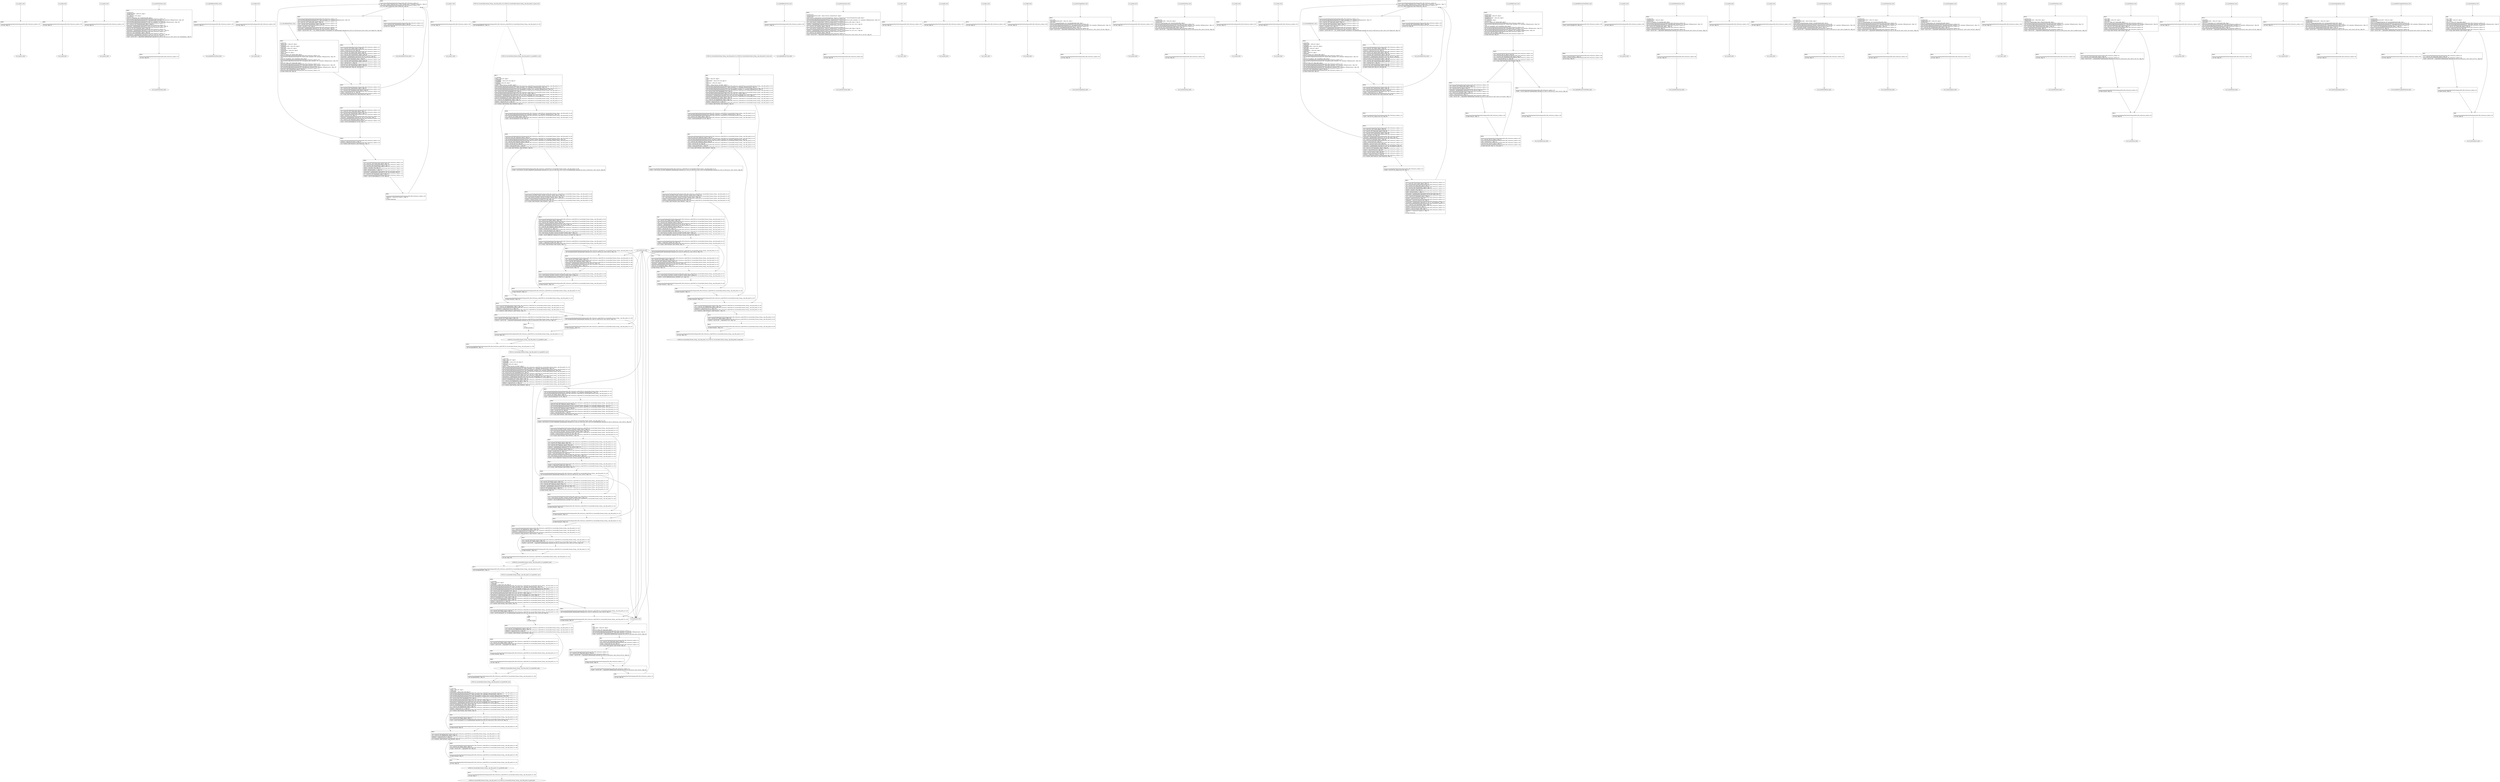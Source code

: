 digraph "icfg graph" {
BBio_ll_good1_end [label="{io_ll_good1_end}"];
BBio_ll_bad6_end [label="{io_ll_bad6_end}"];
BBio_ll_good5_end [label="{io_ll_good5_end}"];
BBio_ll_printWcharLine_end [label="{io_ll_printWcharLine_end}"];
BBio_ll_globalReturnsFalse_end [label="{io_ll_globalReturnsFalse_end}"];
BBio_ll_bad8_end [label="{io_ll_bad8_end}"];
BBio_ll_decodeHexWChars_end [label="{io_ll_decodeHexWChars_end}"];
BBio_ll_good7_end [label="{io_ll_good7_end}"];
BBCWE134_Uncontrolled_Format_String__char_file_printf_10_ll_goodG2B2_end [label="{CWE134_Uncontrolled_Format_String__char_file_printf_10_ll_goodG2B2_end}"];
BBCWE134_Uncontrolled_Format_String__char_file_printf_10_ll_CWE134_Uncontrolled_Format_String__char_file_printf_10_good_end [label="{CWE134_Uncontrolled_Format_String__char_file_printf_10_ll_CWE134_Uncontrolled_Format_String__char_file_printf_10_good_end}"];
BBio_ll_globalReturnsTrue_end [label="{io_ll_globalReturnsTrue_end}"];
BBio_ll_printStructLine_end [label="{io_ll_printStructLine_end}"];
BBio_ll_bad7_end [label="{io_ll_bad7_end}"];
BBio_ll_good6_end [label="{io_ll_good6_end}"];
BBio_ll_bad2_end [label="{io_ll_bad2_end}"];
BBio_ll_bad9_end [label="{io_ll_bad9_end}"];
BBio_ll_printUnsignedLine_end [label="{io_ll_printUnsignedLine_end}"];
BBio_ll_good4_end [label="{io_ll_good4_end}"];
BBio_ll_printSizeTLine_end [label="{io_ll_printSizeTLine_end}"];
BBio_ll_bad5_end [label="{io_ll_bad5_end}"];
BBio_ll_printLine_end [label="{io_ll_printLine_end}"];
BBCWE134_Uncontrolled_Format_String__char_file_printf_10_ll_goodB2G2_end [label="{CWE134_Uncontrolled_Format_String__char_file_printf_10_ll_goodB2G2_end}"];
BBio_ll_bad4_end [label="{io_ll_bad4_end}"];
BBio_ll_decodeHexChars_end [label="{io_ll_decodeHexChars_end}"];
BBio_ll_printBytesLine_end [label="{io_ll_printBytesLine_end}"];
BBio_ll_globalReturnsTrueOrFalse_end [label="{io_ll_globalReturnsTrueOrFalse_end}"];
BBCWE134_Uncontrolled_Format_String__char_file_printf_10_ll_CWE134_Uncontrolled_Format_String__char_file_printf_10_bad_end [label="{CWE134_Uncontrolled_Format_String__char_file_printf_10_ll_CWE134_Uncontrolled_Format_String__char_file_printf_10_bad_end}"];
BBio_ll_good3_end [label="{io_ll_good3_end}"];
BBio_ll_printHexCharLine_end [label="{io_ll_printHexCharLine_end}"];
BBio_ll_good9_end [label="{io_ll_good9_end}"];
BBio_ll_bad3_end [label="{io_ll_bad3_end}"];
BBio_ll_printDoubleLine_end [label="{io_ll_printDoubleLine_end}"];
BBio_ll_printShortLine_end [label="{io_ll_printShortLine_end}"];
BBio_ll_printLongLine_end [label="{io_ll_printLongLine_end}"];
BBio_ll_bad1_end [label="{io_ll_bad1_end}"];
BBio_ll_printFloatLine_end [label="{io_ll_printFloatLine_end}"];
BBCWE134_Uncontrolled_Format_String__char_file_printf_10_ll_goodG2B1_end [label="{CWE134_Uncontrolled_Format_String__char_file_printf_10_ll_goodG2B1_end}"];
BBio_ll_printWLine_end [label="{io_ll_printWLine_end}"];
BBio_ll_good2_end [label="{io_ll_good2_end}"];
BBio_ll_printIntLine_end [label="{io_ll_printIntLine_end}"];
BBio_ll_good8_end [label="{io_ll_good8_end}"];
BBio_ll_printLongLongLine_end [label="{io_ll_printLongLongLine_end}"];
BBCWE134_Uncontrolled_Format_String__char_file_printf_10_ll_goodB2G1_end [label="{CWE134_Uncontrolled_Format_String__char_file_printf_10_ll_goodB2G1_end}"];
BBio_ll_printHexUnsignedCharLine_end [label="{io_ll_printHexUnsignedCharLine_end}"];
BBio_ll_printSinkLine_end [label="{io_ll_printSinkLine_end}"];
BBio_ll_good1_start [label="{io_ll_good1_start}", shape=record];
io_ll_good1BB69 [label="{BB69:\l\l/home/raoxue/Desktop/MemVerif/workspace/000_080_019/source_code/io.c:187\l
  ret void, !dbg !52\l
}", shape=record];
BBio_ll_bad6_start [label="{io_ll_bad6_start}", shape=record];
io_ll_bad6BB83 [label="{BB83:\l\l/home/raoxue/Desktop/MemVerif/workspace/000_080_019/source_code/io.c:203\l
  ret void, !dbg !52\l
}", shape=record];
BBio_ll_good5_start [label="{io_ll_good5_start}", shape=record];
io_ll_good5BB73 [label="{BB73:\l\l/home/raoxue/Desktop/MemVerif/workspace/000_080_019/source_code/io.c:191\l
  ret void, !dbg !52\l
}", shape=record];
BBio_ll_printWcharLine_start [label="{io_ll_printWcharLine_start}", shape=record];
io_ll_printWcharLineBB28 [label="{BB28:\l\l/:4049610240\l
  %wideChar.addr = alloca i32, align 4\l
/:4049610240\l
  %s = alloca [2 x i32], align 4\l
/:4049610240\l
  store i32 %wideChar, i32* %wideChar.addr, align 4\l
/home/raoxue/Desktop/MemVerif/workspace/000_080_019/source_code/io.c:70\l
  call void @llvm.dbg.declare(metadata i32* %wideChar.addr, metadata !162, metadata !DIExpression()), !dbg !163\l
/home/raoxue/Desktop/MemVerif/workspace/000_080_019/source_code/io.c:74\l
  call void @llvm.dbg.declare(metadata [2 x i32]* %s, metadata !164, metadata !DIExpression()), !dbg !168\l
/home/raoxue/Desktop/MemVerif/workspace/000_080_019/source_code/io.c:75\l
  %0 = load i32, i32* %wideChar.addr, align 4, !dbg !61\l
/home/raoxue/Desktop/MemVerif/workspace/000_080_019/source_code/io.c:75\l
  %arrayidx = getelementptr inbounds [2 x i32], [2 x i32]* %s, i64 0, i64 0, !dbg !62\l
/home/raoxue/Desktop/MemVerif/workspace/000_080_019/source_code/io.c:75\l
  store i32 %0, i32* %arrayidx, align 4, !dbg !63\l
/home/raoxue/Desktop/MemVerif/workspace/000_080_019/source_code/io.c:76\l
  %arrayidx1 = getelementptr inbounds [2 x i32], [2 x i32]* %s, i64 0, i64 1, !dbg !64\l
/home/raoxue/Desktop/MemVerif/workspace/000_080_019/source_code/io.c:76\l
  store i32 0, i32* %arrayidx1, align 4, !dbg !65\l
/home/raoxue/Desktop/MemVerif/workspace/000_080_019/source_code/io.c:77\l
  %arraydecay = getelementptr inbounds [2 x i32], [2 x i32]* %s, i64 0, i64 0, !dbg !66\l
/home/raoxue/Desktop/MemVerif/workspace/000_080_019/source_code/io.c:77\l
  %call = call i32 (i8*, ...) @printf(i8* getelementptr inbounds ([5 x i8], [5 x i8]* @.str.10, i64 0, i64 0), i32* %arraydecay), !dbg !67\l
}", shape=record];
io_ll_printWcharLineBB28 [label="{BB28:\l\l/:4049610240\l
  %wideChar.addr = alloca i32, align 4\l
/:4049610240\l
  %s = alloca [2 x i32], align 4\l
/:4049610240\l
  store i32 %wideChar, i32* %wideChar.addr, align 4\l
/home/raoxue/Desktop/MemVerif/workspace/000_080_019/source_code/io.c:70\l
  call void @llvm.dbg.declare(metadata i32* %wideChar.addr, metadata !162, metadata !DIExpression()), !dbg !163\l
/home/raoxue/Desktop/MemVerif/workspace/000_080_019/source_code/io.c:74\l
  call void @llvm.dbg.declare(metadata [2 x i32]* %s, metadata !164, metadata !DIExpression()), !dbg !168\l
/home/raoxue/Desktop/MemVerif/workspace/000_080_019/source_code/io.c:75\l
  %0 = load i32, i32* %wideChar.addr, align 4, !dbg !61\l
/home/raoxue/Desktop/MemVerif/workspace/000_080_019/source_code/io.c:75\l
  %arrayidx = getelementptr inbounds [2 x i32], [2 x i32]* %s, i64 0, i64 0, !dbg !62\l
/home/raoxue/Desktop/MemVerif/workspace/000_080_019/source_code/io.c:75\l
  store i32 %0, i32* %arrayidx, align 4, !dbg !63\l
/home/raoxue/Desktop/MemVerif/workspace/000_080_019/source_code/io.c:76\l
  %arrayidx1 = getelementptr inbounds [2 x i32], [2 x i32]* %s, i64 0, i64 1, !dbg !64\l
/home/raoxue/Desktop/MemVerif/workspace/000_080_019/source_code/io.c:76\l
  store i32 0, i32* %arrayidx1, align 4, !dbg !65\l
/home/raoxue/Desktop/MemVerif/workspace/000_080_019/source_code/io.c:77\l
  %arraydecay = getelementptr inbounds [2 x i32], [2 x i32]* %s, i64 0, i64 0, !dbg !66\l
/home/raoxue/Desktop/MemVerif/workspace/000_080_019/source_code/io.c:77\l
  %call = call i32 (i8*, ...) @printf(i8* getelementptr inbounds ([5 x i8], [5 x i8]* @.str.10, i64 0, i64 0), i32* %arraydecay), !dbg !67\l
}", shape=record];
io_ll_printWcharLineBB29 [label="{BB29:\l\l/home/raoxue/Desktop/MemVerif/workspace/000_080_019/source_code/io.c:78\l
  ret void, !dbg !68\l
}", shape=record];
BBio_ll_globalReturnsFalse_start [label="{io_ll_globalReturnsFalse_start}", shape=record];
io_ll_globalReturnsFalseBB66 [label="{BB66:\l\l/home/raoxue/Desktop/MemVerif/workspace/000_080_019/source_code/io.c:163\l
  ret i32 0, !dbg !52\l
}", shape=record];
BBio_ll_bad8_start [label="{io_ll_bad8_start}", shape=record];
io_ll_bad8BB85 [label="{BB85:\l\l/home/raoxue/Desktop/MemVerif/workspace/000_080_019/source_code/io.c:205\l
  ret void, !dbg !52\l
}", shape=record];
BBio_ll_decodeHexWChars_start [label="{io_ll_decodeHexWChars_start}", shape=record];
io_ll_decodeHexWCharsBB55 [label="{BB55:\l\l/:92850760\l
  %bytes.addr = alloca i8*, align 8\l
/:92850760\l
  %numBytes.addr = alloca i64, align 8\l
/:92850760\l
  %hex.addr = alloca i32*, align 8\l
/:92850760\l
  %numWritten = alloca i64, align 8\l
/:92850760\l
  %byte = alloca i32, align 4\l
/:92850760\l
  store i8* %bytes, i8** %bytes.addr, align 8\l
/home/raoxue/Desktop/MemVerif/workspace/000_080_019/source_code/io.c:135\l
  call void @llvm.dbg.declare(metadata i8** %bytes.addr, metadata !290, metadata !DIExpression()), !dbg !291\l
/:135\l
  store i64 %numBytes, i64* %numBytes.addr, align 8\l
/home/raoxue/Desktop/MemVerif/workspace/000_080_019/source_code/io.c:135\l
  call void @llvm.dbg.declare(metadata i64* %numBytes.addr, metadata !292, metadata !DIExpression()), !dbg !293\l
/:135\l
  store i32* %hex, i32** %hex.addr, align 8\l
/home/raoxue/Desktop/MemVerif/workspace/000_080_019/source_code/io.c:135\l
  call void @llvm.dbg.declare(metadata i32** %hex.addr, metadata !294, metadata !DIExpression()), !dbg !295\l
/home/raoxue/Desktop/MemVerif/workspace/000_080_019/source_code/io.c:137\l
  call void @llvm.dbg.declare(metadata i64* %numWritten, metadata !296, metadata !DIExpression()), !dbg !297\l
/home/raoxue/Desktop/MemVerif/workspace/000_080_019/source_code/io.c:137\l
  store i64 0, i64* %numWritten, align 8, !dbg !65\l
/home/raoxue/Desktop/MemVerif/workspace/000_080_019/source_code/io.c:143\l
  br label %while.cond, !dbg !66\l
}", shape=record];
io_ll_decodeHexWCharsBB56 [label="{BB56:\l\l/home/raoxue/Desktop/MemVerif/workspace/000_080_019/source_code/io.c:143\l
  %0 = load i64, i64* %numWritten, align 8, !dbg !67\l
/home/raoxue/Desktop/MemVerif/workspace/000_080_019/source_code/io.c:143\l
  %1 = load i64, i64* %numBytes.addr, align 8, !dbg !68\l
/home/raoxue/Desktop/MemVerif/workspace/000_080_019/source_code/io.c:143\l
  %cmp = icmp ult i64 %0, %1, !dbg !69\l
/home/raoxue/Desktop/MemVerif/workspace/000_080_019/source_code/io.c:143\l
  br i1 %cmp, label %land.lhs.true, label %land.end, !dbg !70\l
}", shape=record];
io_ll_decodeHexWCharsBB57 [label="{BB57:\l\l/home/raoxue/Desktop/MemVerif/workspace/000_080_019/source_code/io.c:143\l
  %2 = load i32*, i32** %hex.addr, align 8, !dbg !71\l
/home/raoxue/Desktop/MemVerif/workspace/000_080_019/source_code/io.c:143\l
  %3 = load i64, i64* %numWritten, align 8, !dbg !72\l
/home/raoxue/Desktop/MemVerif/workspace/000_080_019/source_code/io.c:143\l
  %mul = mul i64 2, %3, !dbg !73\l
/home/raoxue/Desktop/MemVerif/workspace/000_080_019/source_code/io.c:143\l
  %arrayidx = getelementptr inbounds i32, i32* %2, i64 %mul, !dbg !71\l
/home/raoxue/Desktop/MemVerif/workspace/000_080_019/source_code/io.c:143\l
  %4 = load i32, i32* %arrayidx, align 4, !dbg !71\l
/home/raoxue/Desktop/MemVerif/workspace/000_080_019/source_code/io.c:143\l
  %call = call i32 @iswxdigit(i32 %4) #5, !dbg !74\l
}", shape=record];
io_ll_decodeHexWCharsBB57 [label="{BB57:\l\l/home/raoxue/Desktop/MemVerif/workspace/000_080_019/source_code/io.c:143\l
  %2 = load i32*, i32** %hex.addr, align 8, !dbg !71\l
/home/raoxue/Desktop/MemVerif/workspace/000_080_019/source_code/io.c:143\l
  %3 = load i64, i64* %numWritten, align 8, !dbg !72\l
/home/raoxue/Desktop/MemVerif/workspace/000_080_019/source_code/io.c:143\l
  %mul = mul i64 2, %3, !dbg !73\l
/home/raoxue/Desktop/MemVerif/workspace/000_080_019/source_code/io.c:143\l
  %arrayidx = getelementptr inbounds i32, i32* %2, i64 %mul, !dbg !71\l
/home/raoxue/Desktop/MemVerif/workspace/000_080_019/source_code/io.c:143\l
  %4 = load i32, i32* %arrayidx, align 4, !dbg !71\l
/home/raoxue/Desktop/MemVerif/workspace/000_080_019/source_code/io.c:143\l
  %call = call i32 @iswxdigit(i32 %4) #5, !dbg !74\l
}", shape=record];
io_ll_decodeHexWCharsBB59 [label="{BB59:\l\l/home/raoxue/Desktop/MemVerif/workspace/000_080_019/source_code/io.c:143\l
  %tobool = icmp ne i32 %call, 0, !dbg !74\l
/home/raoxue/Desktop/MemVerif/workspace/000_080_019/source_code/io.c:143\l
  br i1 %tobool, label %land.rhs, label %land.end, !dbg !75\l
}", shape=record];
io_ll_decodeHexWCharsBB60 [label="{BB60:\l\l/home/raoxue/Desktop/MemVerif/workspace/000_080_019/source_code/io.c:143\l
  %5 = load i32*, i32** %hex.addr, align 8, !dbg !76\l
/home/raoxue/Desktop/MemVerif/workspace/000_080_019/source_code/io.c:143\l
  %6 = load i64, i64* %numWritten, align 8, !dbg !77\l
/home/raoxue/Desktop/MemVerif/workspace/000_080_019/source_code/io.c:143\l
  %mul1 = mul i64 2, %6, !dbg !78\l
/home/raoxue/Desktop/MemVerif/workspace/000_080_019/source_code/io.c:143\l
  %add = add i64 %mul1, 1, !dbg !79\l
/home/raoxue/Desktop/MemVerif/workspace/000_080_019/source_code/io.c:143\l
  %arrayidx2 = getelementptr inbounds i32, i32* %5, i64 %add, !dbg !76\l
/home/raoxue/Desktop/MemVerif/workspace/000_080_019/source_code/io.c:143\l
  %7 = load i32, i32* %arrayidx2, align 4, !dbg !76\l
/home/raoxue/Desktop/MemVerif/workspace/000_080_019/source_code/io.c:143\l
  %call3 = call i32 @iswxdigit(i32 %7) #5, !dbg !80\l
}", shape=record];
io_ll_decodeHexWCharsBB60 [label="{BB60:\l\l/home/raoxue/Desktop/MemVerif/workspace/000_080_019/source_code/io.c:143\l
  %5 = load i32*, i32** %hex.addr, align 8, !dbg !76\l
/home/raoxue/Desktop/MemVerif/workspace/000_080_019/source_code/io.c:143\l
  %6 = load i64, i64* %numWritten, align 8, !dbg !77\l
/home/raoxue/Desktop/MemVerif/workspace/000_080_019/source_code/io.c:143\l
  %mul1 = mul i64 2, %6, !dbg !78\l
/home/raoxue/Desktop/MemVerif/workspace/000_080_019/source_code/io.c:143\l
  %add = add i64 %mul1, 1, !dbg !79\l
/home/raoxue/Desktop/MemVerif/workspace/000_080_019/source_code/io.c:143\l
  %arrayidx2 = getelementptr inbounds i32, i32* %5, i64 %add, !dbg !76\l
/home/raoxue/Desktop/MemVerif/workspace/000_080_019/source_code/io.c:143\l
  %7 = load i32, i32* %arrayidx2, align 4, !dbg !76\l
/home/raoxue/Desktop/MemVerif/workspace/000_080_019/source_code/io.c:143\l
  %call3 = call i32 @iswxdigit(i32 %7) #5, !dbg !80\l
}", shape=record];
io_ll_decodeHexWCharsBB61 [label="{BB61:\l\l/home/raoxue/Desktop/MemVerif/workspace/000_080_019/source_code/io.c:143\l
  %tobool4 = icmp ne i32 %call3, 0, !dbg !75\l
/:143\l
  br label %land.end\l
}", shape=record];
io_ll_decodeHexWCharsBB58 [label="{BB58:\l\l/home/raoxue/Desktop/MemVerif/workspace/000_080_019/source_code/io.c:0\l
  %8 = phi i1 [ false, %land.lhs.true ], [ false, %while.cond ], [ %tobool4, %land.rhs ], !dbg !81\l
/home/raoxue/Desktop/MemVerif/workspace/000_080_019/source_code/io.c:143\l
  br i1 %8, label %while.body, label %while.end, !dbg !66\l
}", shape=record];
io_ll_decodeHexWCharsBB62 [label="{BB62:\l\l/home/raoxue/Desktop/MemVerif/workspace/000_080_019/source_code/io.c:145\l
  call void @llvm.dbg.declare(metadata i32* %byte, metadata !314, metadata !DIExpression()), !dbg !316\l
/home/raoxue/Desktop/MemVerif/workspace/000_080_019/source_code/io.c:146\l
  %9 = load i32*, i32** %hex.addr, align 8, !dbg !85\l
/home/raoxue/Desktop/MemVerif/workspace/000_080_019/source_code/io.c:146\l
  %10 = load i64, i64* %numWritten, align 8, !dbg !86\l
/home/raoxue/Desktop/MemVerif/workspace/000_080_019/source_code/io.c:146\l
  %mul5 = mul i64 2, %10, !dbg !87\l
/home/raoxue/Desktop/MemVerif/workspace/000_080_019/source_code/io.c:146\l
  %arrayidx6 = getelementptr inbounds i32, i32* %9, i64 %mul5, !dbg !85\l
/home/raoxue/Desktop/MemVerif/workspace/000_080_019/source_code/io.c:146\l
  %call7 = call i32 (i32*, i32*, ...) @__isoc99_swscanf(i32* %arrayidx6, i32* getelementptr inbounds ([5 x i32], [5 x i32]* @.str.16, i64 0, i64 0), i32* %byte) #5, !dbg !88\l
}", shape=record];
io_ll_decodeHexWCharsBB62 [label="{BB62:\l\l/home/raoxue/Desktop/MemVerif/workspace/000_080_019/source_code/io.c:145\l
  call void @llvm.dbg.declare(metadata i32* %byte, metadata !314, metadata !DIExpression()), !dbg !316\l
/home/raoxue/Desktop/MemVerif/workspace/000_080_019/source_code/io.c:146\l
  %9 = load i32*, i32** %hex.addr, align 8, !dbg !85\l
/home/raoxue/Desktop/MemVerif/workspace/000_080_019/source_code/io.c:146\l
  %10 = load i64, i64* %numWritten, align 8, !dbg !86\l
/home/raoxue/Desktop/MemVerif/workspace/000_080_019/source_code/io.c:146\l
  %mul5 = mul i64 2, %10, !dbg !87\l
/home/raoxue/Desktop/MemVerif/workspace/000_080_019/source_code/io.c:146\l
  %arrayidx6 = getelementptr inbounds i32, i32* %9, i64 %mul5, !dbg !85\l
/home/raoxue/Desktop/MemVerif/workspace/000_080_019/source_code/io.c:146\l
  %call7 = call i32 (i32*, i32*, ...) @__isoc99_swscanf(i32* %arrayidx6, i32* getelementptr inbounds ([5 x i32], [5 x i32]* @.str.16, i64 0, i64 0), i32* %byte) #5, !dbg !88\l
}", shape=record];
io_ll_decodeHexWCharsBB64 [label="{BB64:\l\l/home/raoxue/Desktop/MemVerif/workspace/000_080_019/source_code/io.c:147\l
  %11 = load i32, i32* %byte, align 4, !dbg !89\l
/home/raoxue/Desktop/MemVerif/workspace/000_080_019/source_code/io.c:147\l
  %conv = trunc i32 %11 to i8, !dbg !90\l
/home/raoxue/Desktop/MemVerif/workspace/000_080_019/source_code/io.c:147\l
  %12 = load i8*, i8** %bytes.addr, align 8, !dbg !91\l
/home/raoxue/Desktop/MemVerif/workspace/000_080_019/source_code/io.c:147\l
  %13 = load i64, i64* %numWritten, align 8, !dbg !92\l
/home/raoxue/Desktop/MemVerif/workspace/000_080_019/source_code/io.c:147\l
  %arrayidx8 = getelementptr inbounds i8, i8* %12, i64 %13, !dbg !91\l
/home/raoxue/Desktop/MemVerif/workspace/000_080_019/source_code/io.c:147\l
  store i8 %conv, i8* %arrayidx8, align 1, !dbg !93\l
/home/raoxue/Desktop/MemVerif/workspace/000_080_019/source_code/io.c:148\l
  %14 = load i64, i64* %numWritten, align 8, !dbg !94\l
/home/raoxue/Desktop/MemVerif/workspace/000_080_019/source_code/io.c:148\l
  %inc = add i64 %14, 1, !dbg !94\l
/home/raoxue/Desktop/MemVerif/workspace/000_080_019/source_code/io.c:148\l
  store i64 %inc, i64* %numWritten, align 8, !dbg !94\l
/home/raoxue/Desktop/MemVerif/workspace/000_080_019/source_code/io.c:143\l
  br label %while.cond, !dbg !66, !llvm.loop !95\l
}", shape=record];
io_ll_decodeHexWCharsBB63 [label="{BB63:\l\l/home/raoxue/Desktop/MemVerif/workspace/000_080_019/source_code/io.c:151\l
  %15 = load i64, i64* %numWritten, align 8, !dbg !98\l
/home/raoxue/Desktop/MemVerif/workspace/000_080_019/source_code/io.c:151\l
  ret i64 %15, !dbg !99\l
}", shape=record];
BBio_ll_good7_start [label="{io_ll_good7_start}", shape=record];
io_ll_good7BB75 [label="{BB75:\l\l/home/raoxue/Desktop/MemVerif/workspace/000_080_019/source_code/io.c:193\l
  ret void, !dbg !52\l
}", shape=record];
BBCWE134_Uncontrolled_Format_String__char_file_printf_10_ll_goodG2B2_start [label="{CWE134_Uncontrolled_Format_String__char_file_printf_10_ll_goodG2B2_start}", shape=record];
CWE134_Uncontrolled_Format_String__char_file_printf_10_ll_goodG2B2BB62 [label="{BB62:\l\l/:110921304\l
  %data = alloca i8*, align 8\l
/:110921304\l
  %dataBuffer = alloca [100 x i8], align 16\l
/home/raoxue/Desktop/MemVerif/workspace/000_080_019/source_code/CWE134_Uncontrolled_Format_String__char_file_printf_10.c:178\l
  call void @llvm.dbg.declare(metadata i8** %data, metadata !286, metadata !DIExpression()), !dbg !287\l
/home/raoxue/Desktop/MemVerif/workspace/000_080_019/source_code/CWE134_Uncontrolled_Format_String__char_file_printf_10.c:179\l
  call void @llvm.dbg.declare(metadata [100 x i8]* %dataBuffer, metadata !288, metadata !DIExpression()), !dbg !289\l
/home/raoxue/Desktop/MemVerif/workspace/000_080_019/source_code/CWE134_Uncontrolled_Format_String__char_file_printf_10.c:179\l
  %0 = bitcast [100 x i8]* %dataBuffer to i8*, !dbg !21\l
/home/raoxue/Desktop/MemVerif/workspace/000_080_019/source_code/CWE134_Uncontrolled_Format_String__char_file_printf_10.c:179\l
  call void @llvm.memset.p0i8.i64(i8* align 16 %0, i8 0, i64 100, i1 false), !dbg !21\l
/home/raoxue/Desktop/MemVerif/workspace/000_080_019/source_code/CWE134_Uncontrolled_Format_String__char_file_printf_10.c:180\l
  %arraydecay = getelementptr inbounds [100 x i8], [100 x i8]* %dataBuffer, i64 0, i64 0, !dbg !22\l
/home/raoxue/Desktop/MemVerif/workspace/000_080_019/source_code/CWE134_Uncontrolled_Format_String__char_file_printf_10.c:180\l
  store i8* %arraydecay, i8** %data, align 8, !dbg !23\l
/home/raoxue/Desktop/MemVerif/workspace/000_080_019/source_code/CWE134_Uncontrolled_Format_String__char_file_printf_10.c:181\l
  %1 = load i32, i32* @globalTrue, align 4, !dbg !24\l
/home/raoxue/Desktop/MemVerif/workspace/000_080_019/source_code/CWE134_Uncontrolled_Format_String__char_file_printf_10.c:181\l
  %tobool = icmp ne i32 %1, 0, !dbg !24\l
/home/raoxue/Desktop/MemVerif/workspace/000_080_019/source_code/CWE134_Uncontrolled_Format_String__char_file_printf_10.c:181\l
  br i1 %tobool, label %if.then, label %if.end, !dbg !26\l
}", shape=record];
CWE134_Uncontrolled_Format_String__char_file_printf_10_ll_goodG2B2BB63 [label="{BB63:\l\l/home/raoxue/Desktop/MemVerif/workspace/000_080_019/source_code/CWE134_Uncontrolled_Format_String__char_file_printf_10.c:184\l
  %2 = load i8*, i8** %data, align 8, !dbg !27\l
/home/raoxue/Desktop/MemVerif/workspace/000_080_019/source_code/CWE134_Uncontrolled_Format_String__char_file_printf_10.c:184\l
  %call = call i8* @strcpy(i8* %2, i8* getelementptr inbounds ([16 x i8], [16 x i8]* @.str.5, i64 0, i64 0)) #6, !dbg !29\l
}", shape=record];
CWE134_Uncontrolled_Format_String__char_file_printf_10_ll_goodG2B2BB63 [label="{BB63:\l\l/home/raoxue/Desktop/MemVerif/workspace/000_080_019/source_code/CWE134_Uncontrolled_Format_String__char_file_printf_10.c:184\l
  %2 = load i8*, i8** %data, align 8, !dbg !27\l
/home/raoxue/Desktop/MemVerif/workspace/000_080_019/source_code/CWE134_Uncontrolled_Format_String__char_file_printf_10.c:184\l
  %call = call i8* @strcpy(i8* %2, i8* getelementptr inbounds ([16 x i8], [16 x i8]* @.str.5, i64 0, i64 0)) #6, !dbg !29\l
}", shape=record];
CWE134_Uncontrolled_Format_String__char_file_printf_10_ll_goodG2B2BB65 [label="{BB65:\l\l/home/raoxue/Desktop/MemVerif/workspace/000_080_019/source_code/CWE134_Uncontrolled_Format_String__char_file_printf_10.c:185\l
  br label %if.end, !dbg !30\l
}", shape=record];
CWE134_Uncontrolled_Format_String__char_file_printf_10_ll_goodG2B2BB64 [label="{BB64:\l\l/home/raoxue/Desktop/MemVerif/workspace/000_080_019/source_code/CWE134_Uncontrolled_Format_String__char_file_printf_10.c:186\l
  %3 = load i32, i32* @globalTrue, align 4, !dbg !31\l
/home/raoxue/Desktop/MemVerif/workspace/000_080_019/source_code/CWE134_Uncontrolled_Format_String__char_file_printf_10.c:186\l
  %tobool1 = icmp ne i32 %3, 0, !dbg !31\l
/home/raoxue/Desktop/MemVerif/workspace/000_080_019/source_code/CWE134_Uncontrolled_Format_String__char_file_printf_10.c:186\l
  br i1 %tobool1, label %if.then2, label %if.end4, !dbg !33\l
}", shape=record];
CWE134_Uncontrolled_Format_String__char_file_printf_10_ll_goodG2B2BB66 [label="{BB66:\l\l/home/raoxue/Desktop/MemVerif/workspace/000_080_019/source_code/CWE134_Uncontrolled_Format_String__char_file_printf_10.c:189\l
  %4 = load i8*, i8** %data, align 8, !dbg !34\l
/home/raoxue/Desktop/MemVerif/workspace/000_080_019/source_code/CWE134_Uncontrolled_Format_String__char_file_printf_10.c:189\l
  %call3 = call i32 (i8*, ...) @printf(i8* %4), !dbg !36\l
}", shape=record];
CWE134_Uncontrolled_Format_String__char_file_printf_10_ll_goodG2B2BB66 [label="{BB66:\l\l/home/raoxue/Desktop/MemVerif/workspace/000_080_019/source_code/CWE134_Uncontrolled_Format_String__char_file_printf_10.c:189\l
  %4 = load i8*, i8** %data, align 8, !dbg !34\l
/home/raoxue/Desktop/MemVerif/workspace/000_080_019/source_code/CWE134_Uncontrolled_Format_String__char_file_printf_10.c:189\l
  %call3 = call i32 (i8*, ...) @printf(i8* %4), !dbg !36\l
}", shape=record];
CWE134_Uncontrolled_Format_String__char_file_printf_10_ll_goodG2B2BB68 [label="{BB68:\l\l/home/raoxue/Desktop/MemVerif/workspace/000_080_019/source_code/CWE134_Uncontrolled_Format_String__char_file_printf_10.c:190\l
  br label %if.end4, !dbg !37\l
}", shape=record];
CWE134_Uncontrolled_Format_String__char_file_printf_10_ll_goodG2B2BB67 [label="{BB67:\l\l/home/raoxue/Desktop/MemVerif/workspace/000_080_019/source_code/CWE134_Uncontrolled_Format_String__char_file_printf_10.c:191\l
  ret void, !dbg !38\l
}", shape=record];
BBCWE134_Uncontrolled_Format_String__char_file_printf_10_ll_CWE134_Uncontrolled_Format_String__char_file_printf_10_good_start [label="{CWE134_Uncontrolled_Format_String__char_file_printf_10_ll_CWE134_Uncontrolled_Format_String__char_file_printf_10_good_start}", shape=record];
CWE134_Uncontrolled_Format_String__char_file_printf_10_ll_CWE134_Uncontrolled_Format_String__char_file_printf_10_goodBB69 [label="{BB69:\l\l/home/raoxue/Desktop/MemVerif/workspace/000_080_019/source_code/CWE134_Uncontrolled_Format_String__char_file_printf_10.c:195\l
  call void @goodB2G1(), !dbg !13\l
}", shape=record];
CWE134_Uncontrolled_Format_String__char_file_printf_10_ll_CWE134_Uncontrolled_Format_String__char_file_printf_10_goodBB69 [label="{BB69:\l\l/home/raoxue/Desktop/MemVerif/workspace/000_080_019/source_code/CWE134_Uncontrolled_Format_String__char_file_printf_10.c:195\l
  call void @goodB2G1(), !dbg !13\l
}", shape=record];
CWE134_Uncontrolled_Format_String__char_file_printf_10_ll_CWE134_Uncontrolled_Format_String__char_file_printf_10_goodBB70 [label="{BB70:\l\l/home/raoxue/Desktop/MemVerif/workspace/000_080_019/source_code/CWE134_Uncontrolled_Format_String__char_file_printf_10.c:196\l
  call void @goodB2G2(), !dbg !14\l
}", shape=record];
CWE134_Uncontrolled_Format_String__char_file_printf_10_ll_CWE134_Uncontrolled_Format_String__char_file_printf_10_goodBB70 [label="{BB70:\l\l/home/raoxue/Desktop/MemVerif/workspace/000_080_019/source_code/CWE134_Uncontrolled_Format_String__char_file_printf_10.c:196\l
  call void @goodB2G2(), !dbg !14\l
}", shape=record];
CWE134_Uncontrolled_Format_String__char_file_printf_10_ll_CWE134_Uncontrolled_Format_String__char_file_printf_10_goodBB71 [label="{BB71:\l\l/home/raoxue/Desktop/MemVerif/workspace/000_080_019/source_code/CWE134_Uncontrolled_Format_String__char_file_printf_10.c:197\l
  call void @goodG2B1(), !dbg !15\l
}", shape=record];
CWE134_Uncontrolled_Format_String__char_file_printf_10_ll_CWE134_Uncontrolled_Format_String__char_file_printf_10_goodBB71 [label="{BB71:\l\l/home/raoxue/Desktop/MemVerif/workspace/000_080_019/source_code/CWE134_Uncontrolled_Format_String__char_file_printf_10.c:197\l
  call void @goodG2B1(), !dbg !15\l
}", shape=record];
CWE134_Uncontrolled_Format_String__char_file_printf_10_ll_CWE134_Uncontrolled_Format_String__char_file_printf_10_goodBB72 [label="{BB72:\l\l/home/raoxue/Desktop/MemVerif/workspace/000_080_019/source_code/CWE134_Uncontrolled_Format_String__char_file_printf_10.c:198\l
  call void @goodG2B2(), !dbg !16\l
}", shape=record];
CWE134_Uncontrolled_Format_String__char_file_printf_10_ll_CWE134_Uncontrolled_Format_String__char_file_printf_10_goodBB72 [label="{BB72:\l\l/home/raoxue/Desktop/MemVerif/workspace/000_080_019/source_code/CWE134_Uncontrolled_Format_String__char_file_printf_10.c:198\l
  call void @goodG2B2(), !dbg !16\l
}", shape=record];
CWE134_Uncontrolled_Format_String__char_file_printf_10_ll_CWE134_Uncontrolled_Format_String__char_file_printf_10_goodBB73 [label="{BB73:\l\l/home/raoxue/Desktop/MemVerif/workspace/000_080_019/source_code/CWE134_Uncontrolled_Format_String__char_file_printf_10.c:199\l
  ret void, !dbg !17\l
}", shape=record];
BBio_ll_globalReturnsTrue_start [label="{io_ll_globalReturnsTrue_start}", shape=record];
io_ll_globalReturnsTrueBB65 [label="{BB65:\l\l/home/raoxue/Desktop/MemVerif/workspace/000_080_019/source_code/io.c:158\l
  ret i32 1, !dbg !52\l
}", shape=record];
BBio_ll_printStructLine_start [label="{io_ll_printStructLine_start}", shape=record];
io_ll_printStructLineBB36 [label="{BB36:\l\l/:4049610240\l
  %structTwoIntsStruct.addr = alloca %struct._twoIntsStruct*, align 8\l
/:4049610240\l
  store %struct._twoIntsStruct* %structTwoIntsStruct, %struct._twoIntsStruct** %structTwoIntsStruct.addr, align 8\l
/home/raoxue/Desktop/MemVerif/workspace/000_080_019/source_code/io.c:95\l
  call void @llvm.dbg.declare(metadata %struct._twoIntsStruct** %structTwoIntsStruct.addr, metadata !212, metadata !DIExpression()), !dbg !213\l
/home/raoxue/Desktop/MemVerif/workspace/000_080_019/source_code/io.c:97\l
  %0 = load %struct._twoIntsStruct*, %struct._twoIntsStruct** %structTwoIntsStruct.addr, align 8, !dbg !61\l
/home/raoxue/Desktop/MemVerif/workspace/000_080_019/source_code/io.c:97\l
  %intOne = getelementptr inbounds %struct._twoIntsStruct, %struct._twoIntsStruct* %0, i32 0, i32 0, !dbg !62\l
/home/raoxue/Desktop/MemVerif/workspace/000_080_019/source_code/io.c:97\l
  %1 = load i32, i32* %intOne, align 4, !dbg !62\l
/home/raoxue/Desktop/MemVerif/workspace/000_080_019/source_code/io.c:97\l
  %2 = load %struct._twoIntsStruct*, %struct._twoIntsStruct** %structTwoIntsStruct.addr, align 8, !dbg !63\l
/home/raoxue/Desktop/MemVerif/workspace/000_080_019/source_code/io.c:97\l
  %intTwo = getelementptr inbounds %struct._twoIntsStruct, %struct._twoIntsStruct* %2, i32 0, i32 1, !dbg !64\l
/home/raoxue/Desktop/MemVerif/workspace/000_080_019/source_code/io.c:97\l
  %3 = load i32, i32* %intTwo, align 4, !dbg !64\l
/home/raoxue/Desktop/MemVerif/workspace/000_080_019/source_code/io.c:97\l
  %call = call i32 (i8*, ...) @printf(i8* getelementptr inbounds ([10 x i8], [10 x i8]* @.str.13, i64 0, i64 0), i32 %1, i32 %3), !dbg !65\l
}", shape=record];
io_ll_printStructLineBB36 [label="{BB36:\l\l/:4049610240\l
  %structTwoIntsStruct.addr = alloca %struct._twoIntsStruct*, align 8\l
/:4049610240\l
  store %struct._twoIntsStruct* %structTwoIntsStruct, %struct._twoIntsStruct** %structTwoIntsStruct.addr, align 8\l
/home/raoxue/Desktop/MemVerif/workspace/000_080_019/source_code/io.c:95\l
  call void @llvm.dbg.declare(metadata %struct._twoIntsStruct** %structTwoIntsStruct.addr, metadata !212, metadata !DIExpression()), !dbg !213\l
/home/raoxue/Desktop/MemVerif/workspace/000_080_019/source_code/io.c:97\l
  %0 = load %struct._twoIntsStruct*, %struct._twoIntsStruct** %structTwoIntsStruct.addr, align 8, !dbg !61\l
/home/raoxue/Desktop/MemVerif/workspace/000_080_019/source_code/io.c:97\l
  %intOne = getelementptr inbounds %struct._twoIntsStruct, %struct._twoIntsStruct* %0, i32 0, i32 0, !dbg !62\l
/home/raoxue/Desktop/MemVerif/workspace/000_080_019/source_code/io.c:97\l
  %1 = load i32, i32* %intOne, align 4, !dbg !62\l
/home/raoxue/Desktop/MemVerif/workspace/000_080_019/source_code/io.c:97\l
  %2 = load %struct._twoIntsStruct*, %struct._twoIntsStruct** %structTwoIntsStruct.addr, align 8, !dbg !63\l
/home/raoxue/Desktop/MemVerif/workspace/000_080_019/source_code/io.c:97\l
  %intTwo = getelementptr inbounds %struct._twoIntsStruct, %struct._twoIntsStruct* %2, i32 0, i32 1, !dbg !64\l
/home/raoxue/Desktop/MemVerif/workspace/000_080_019/source_code/io.c:97\l
  %3 = load i32, i32* %intTwo, align 4, !dbg !64\l
/home/raoxue/Desktop/MemVerif/workspace/000_080_019/source_code/io.c:97\l
  %call = call i32 (i8*, ...) @printf(i8* getelementptr inbounds ([10 x i8], [10 x i8]* @.str.13, i64 0, i64 0), i32 %1, i32 %3), !dbg !65\l
}", shape=record];
io_ll_printStructLineBB37 [label="{BB37:\l\l/home/raoxue/Desktop/MemVerif/workspace/000_080_019/source_code/io.c:98\l
  ret void, !dbg !66\l
}", shape=record];
BBio_ll_bad7_start [label="{io_ll_bad7_start}", shape=record];
io_ll_bad7BB84 [label="{BB84:\l\l/home/raoxue/Desktop/MemVerif/workspace/000_080_019/source_code/io.c:204\l
  ret void, !dbg !52\l
}", shape=record];
BBio_ll_good6_start [label="{io_ll_good6_start}", shape=record];
io_ll_good6BB74 [label="{BB74:\l\l/home/raoxue/Desktop/MemVerif/workspace/000_080_019/source_code/io.c:192\l
  ret void, !dbg !52\l
}", shape=record];
BBio_ll_bad2_start [label="{io_ll_bad2_start}", shape=record];
io_ll_bad2BB79 [label="{BB79:\l\l/home/raoxue/Desktop/MemVerif/workspace/000_080_019/source_code/io.c:199\l
  ret void, !dbg !52\l
}", shape=record];
BBio_ll_bad9_start [label="{io_ll_bad9_start}", shape=record];
io_ll_bad9BB86 [label="{BB86:\l\l/home/raoxue/Desktop/MemVerif/workspace/000_080_019/source_code/io.c:206\l
  ret void, !dbg !52\l
}", shape=record];
BBio_ll_printUnsignedLine_start [label="{io_ll_printUnsignedLine_start}", shape=record];
io_ll_printUnsignedLineBB30 [label="{BB30:\l\l/:93011800\l
  %unsignedNumber.addr = alloca i32, align 4\l
/:93011800\l
  store i32 %unsignedNumber, i32* %unsignedNumber.addr, align 4\l
/home/raoxue/Desktop/MemVerif/workspace/000_080_019/source_code/io.c:80\l
  call void @llvm.dbg.declare(metadata i32* %unsignedNumber.addr, metadata !180, metadata !DIExpression()), !dbg !181\l
/home/raoxue/Desktop/MemVerif/workspace/000_080_019/source_code/io.c:82\l
  %0 = load i32, i32* %unsignedNumber.addr, align 4, !dbg !54\l
/home/raoxue/Desktop/MemVerif/workspace/000_080_019/source_code/io.c:82\l
  %call = call i32 (i8*, ...) @printf(i8* getelementptr inbounds ([4 x i8], [4 x i8]* @.str.11, i64 0, i64 0), i32 %0), !dbg !55\l
}", shape=record];
io_ll_printUnsignedLineBB30 [label="{BB30:\l\l/:93011800\l
  %unsignedNumber.addr = alloca i32, align 4\l
/:93011800\l
  store i32 %unsignedNumber, i32* %unsignedNumber.addr, align 4\l
/home/raoxue/Desktop/MemVerif/workspace/000_080_019/source_code/io.c:80\l
  call void @llvm.dbg.declare(metadata i32* %unsignedNumber.addr, metadata !180, metadata !DIExpression()), !dbg !181\l
/home/raoxue/Desktop/MemVerif/workspace/000_080_019/source_code/io.c:82\l
  %0 = load i32, i32* %unsignedNumber.addr, align 4, !dbg !54\l
/home/raoxue/Desktop/MemVerif/workspace/000_080_019/source_code/io.c:82\l
  %call = call i32 (i8*, ...) @printf(i8* getelementptr inbounds ([4 x i8], [4 x i8]* @.str.11, i64 0, i64 0), i32 %0), !dbg !55\l
}", shape=record];
io_ll_printUnsignedLineBB31 [label="{BB31:\l\l/home/raoxue/Desktop/MemVerif/workspace/000_080_019/source_code/io.c:83\l
  ret void, !dbg !56\l
}", shape=record];
BBio_ll_good4_start [label="{io_ll_good4_start}", shape=record];
io_ll_good4BB72 [label="{BB72:\l\l/home/raoxue/Desktop/MemVerif/workspace/000_080_019/source_code/io.c:190\l
  ret void, !dbg !52\l
}", shape=record];
BBio_ll_printSizeTLine_start [label="{io_ll_printSizeTLine_start}", shape=record];
io_ll_printSizeTLineBB24 [label="{BB24:\l\l/:4049610240\l
  %sizeTNumber.addr = alloca i64, align 8\l
/:4049610240\l
  store i64 %sizeTNumber, i64* %sizeTNumber.addr, align 8\l
/home/raoxue/Desktop/MemVerif/workspace/000_080_019/source_code/io.c:60\l
  call void @llvm.dbg.declare(metadata i64* %sizeTNumber.addr, metadata !146, metadata !DIExpression()), !dbg !147\l
/home/raoxue/Desktop/MemVerif/workspace/000_080_019/source_code/io.c:62\l
  %0 = load i64, i64* %sizeTNumber.addr, align 8, !dbg !57\l
/home/raoxue/Desktop/MemVerif/workspace/000_080_019/source_code/io.c:62\l
  %call = call i32 (i8*, ...) @printf(i8* getelementptr inbounds ([5 x i8], [5 x i8]* @.str.8, i64 0, i64 0), i64 %0), !dbg !58\l
}", shape=record];
io_ll_printSizeTLineBB24 [label="{BB24:\l\l/:4049610240\l
  %sizeTNumber.addr = alloca i64, align 8\l
/:4049610240\l
  store i64 %sizeTNumber, i64* %sizeTNumber.addr, align 8\l
/home/raoxue/Desktop/MemVerif/workspace/000_080_019/source_code/io.c:60\l
  call void @llvm.dbg.declare(metadata i64* %sizeTNumber.addr, metadata !146, metadata !DIExpression()), !dbg !147\l
/home/raoxue/Desktop/MemVerif/workspace/000_080_019/source_code/io.c:62\l
  %0 = load i64, i64* %sizeTNumber.addr, align 8, !dbg !57\l
/home/raoxue/Desktop/MemVerif/workspace/000_080_019/source_code/io.c:62\l
  %call = call i32 (i8*, ...) @printf(i8* getelementptr inbounds ([5 x i8], [5 x i8]* @.str.8, i64 0, i64 0), i64 %0), !dbg !58\l
}", shape=record];
io_ll_printSizeTLineBB25 [label="{BB25:\l\l/home/raoxue/Desktop/MemVerif/workspace/000_080_019/source_code/io.c:63\l
  ret void, !dbg !59\l
}", shape=record];
BBio_ll_bad5_start [label="{io_ll_bad5_start}", shape=record];
io_ll_bad5BB82 [label="{BB82:\l\l/home/raoxue/Desktop/MemVerif/workspace/000_080_019/source_code/io.c:202\l
  ret void, !dbg !52\l
}", shape=record];
BBio_ll_printLine_start [label="{io_ll_printLine_start}", shape=record];
io_ll_printLineBB0 [label="{BB0:\l\l/:415\l
  %line.addr = alloca i8*, align 8\l
/:415\l
  store i8* %line, i8** %line.addr, align 8\l
/home/raoxue/Desktop/MemVerif/workspace/000_080_019/source_code/io.c:11\l
  call void @llvm.dbg.declare(metadata i8** %line.addr, metadata !52, metadata !DIExpression()), !dbg !53\l
/home/raoxue/Desktop/MemVerif/workspace/000_080_019/source_code/io.c:13\l
  %call = call i32 (i8*, ...) @printf(i8* getelementptr inbounds ([9 x i8], [9 x i8]* @.str, i64 0, i64 0)), !dbg !54\l
}", shape=record];
io_ll_printLineBB0 [label="{BB0:\l\l/:415\l
  %line.addr = alloca i8*, align 8\l
/:415\l
  store i8* %line, i8** %line.addr, align 8\l
/home/raoxue/Desktop/MemVerif/workspace/000_080_019/source_code/io.c:11\l
  call void @llvm.dbg.declare(metadata i8** %line.addr, metadata !52, metadata !DIExpression()), !dbg !53\l
/home/raoxue/Desktop/MemVerif/workspace/000_080_019/source_code/io.c:13\l
  %call = call i32 (i8*, ...) @printf(i8* getelementptr inbounds ([9 x i8], [9 x i8]* @.str, i64 0, i64 0)), !dbg !54\l
}", shape=record];
io_ll_printLineBB1 [label="{BB1:\l\l/home/raoxue/Desktop/MemVerif/workspace/000_080_019/source_code/io.c:14\l
  %0 = load i8*, i8** %line.addr, align 8, !dbg !55\l
/home/raoxue/Desktop/MemVerif/workspace/000_080_019/source_code/io.c:14\l
  %cmp = icmp ne i8* %0, null, !dbg !57\l
/home/raoxue/Desktop/MemVerif/workspace/000_080_019/source_code/io.c:14\l
  br i1 %cmp, label %if.then, label %if.end, !dbg !58\l
}", shape=record];
io_ll_printLineBB2 [label="{BB2:\l\l/home/raoxue/Desktop/MemVerif/workspace/000_080_019/source_code/io.c:16\l
  %1 = load i8*, i8** %line.addr, align 8, !dbg !59\l
/home/raoxue/Desktop/MemVerif/workspace/000_080_019/source_code/io.c:16\l
  %call1 = call i32 (i8*, ...) @printf(i8* getelementptr inbounds ([4 x i8], [4 x i8]* @.str.1, i64 0, i64 0), i8* %1), !dbg !61\l
}", shape=record];
io_ll_printLineBB2 [label="{BB2:\l\l/home/raoxue/Desktop/MemVerif/workspace/000_080_019/source_code/io.c:16\l
  %1 = load i8*, i8** %line.addr, align 8, !dbg !59\l
/home/raoxue/Desktop/MemVerif/workspace/000_080_019/source_code/io.c:16\l
  %call1 = call i32 (i8*, ...) @printf(i8* getelementptr inbounds ([4 x i8], [4 x i8]* @.str.1, i64 0, i64 0), i8* %1), !dbg !61\l
}", shape=record];
io_ll_printLineBB4 [label="{BB4:\l\l/home/raoxue/Desktop/MemVerif/workspace/000_080_019/source_code/io.c:17\l
  br label %if.end, !dbg !62\l
}", shape=record];
io_ll_printLineBB3 [label="{BB3:\l\l/home/raoxue/Desktop/MemVerif/workspace/000_080_019/source_code/io.c:18\l
  %call2 = call i32 (i8*, ...) @printf(i8* getelementptr inbounds ([9 x i8], [9 x i8]* @.str.2, i64 0, i64 0)), !dbg !63\l
}", shape=record];
io_ll_printLineBB3 [label="{BB3:\l\l/home/raoxue/Desktop/MemVerif/workspace/000_080_019/source_code/io.c:18\l
  %call2 = call i32 (i8*, ...) @printf(i8* getelementptr inbounds ([9 x i8], [9 x i8]* @.str.2, i64 0, i64 0)), !dbg !63\l
}", shape=record];
io_ll_printLineBB5 [label="{BB5:\l\l/home/raoxue/Desktop/MemVerif/workspace/000_080_019/source_code/io.c:19\l
  ret void, !dbg !64\l
}", shape=record];
BBCWE134_Uncontrolled_Format_String__char_file_printf_10_ll_goodB2G2_start [label="{CWE134_Uncontrolled_Format_String__char_file_printf_10_ll_goodB2G2_start}", shape=record];
CWE134_Uncontrolled_Format_String__char_file_printf_10_ll_goodB2G2BB36 [label="{BB36:\l\l/:110847608\l
  %data = alloca i8*, align 8\l
/:110847608\l
  %dataBuffer = alloca [100 x i8], align 16\l
/:110847608\l
  %dataLen = alloca i64, align 8\l
/:110847608\l
  %pFile = alloca %struct._IO_FILE*, align 8\l
/home/raoxue/Desktop/MemVerif/workspace/000_080_019/source_code/CWE134_Uncontrolled_Format_String__char_file_printf_10.c:118\l
  call void @llvm.dbg.declare(metadata i8** %data, metadata !201, metadata !DIExpression()), !dbg !202\l
/home/raoxue/Desktop/MemVerif/workspace/000_080_019/source_code/CWE134_Uncontrolled_Format_String__char_file_printf_10.c:119\l
  call void @llvm.dbg.declare(metadata [100 x i8]* %dataBuffer, metadata !203, metadata !DIExpression()), !dbg !204\l
/home/raoxue/Desktop/MemVerif/workspace/000_080_019/source_code/CWE134_Uncontrolled_Format_String__char_file_printf_10.c:119\l
  %0 = bitcast [100 x i8]* %dataBuffer to i8*, !dbg !21\l
/home/raoxue/Desktop/MemVerif/workspace/000_080_019/source_code/CWE134_Uncontrolled_Format_String__char_file_printf_10.c:119\l
  call void @llvm.memset.p0i8.i64(i8* align 16 %0, i8 0, i64 100, i1 false), !dbg !21\l
/home/raoxue/Desktop/MemVerif/workspace/000_080_019/source_code/CWE134_Uncontrolled_Format_String__char_file_printf_10.c:120\l
  %arraydecay = getelementptr inbounds [100 x i8], [100 x i8]* %dataBuffer, i64 0, i64 0, !dbg !22\l
/home/raoxue/Desktop/MemVerif/workspace/000_080_019/source_code/CWE134_Uncontrolled_Format_String__char_file_printf_10.c:120\l
  store i8* %arraydecay, i8** %data, align 8, !dbg !23\l
/home/raoxue/Desktop/MemVerif/workspace/000_080_019/source_code/CWE134_Uncontrolled_Format_String__char_file_printf_10.c:121\l
  %1 = load i32, i32* @globalTrue, align 4, !dbg !24\l
/home/raoxue/Desktop/MemVerif/workspace/000_080_019/source_code/CWE134_Uncontrolled_Format_String__char_file_printf_10.c:121\l
  %tobool = icmp ne i32 %1, 0, !dbg !24\l
/home/raoxue/Desktop/MemVerif/workspace/000_080_019/source_code/CWE134_Uncontrolled_Format_String__char_file_printf_10.c:121\l
  br i1 %tobool, label %if.then, label %if.end13, !dbg !26\l
}", shape=record];
CWE134_Uncontrolled_Format_String__char_file_printf_10_ll_goodB2G2BB37 [label="{BB37:\l\l/home/raoxue/Desktop/MemVerif/workspace/000_080_019/source_code/CWE134_Uncontrolled_Format_String__char_file_printf_10.c:125\l
  call void @llvm.dbg.declare(metadata i64* %dataLen, metadata !210, metadata !DIExpression()), !dbg !213\l
/home/raoxue/Desktop/MemVerif/workspace/000_080_019/source_code/CWE134_Uncontrolled_Format_String__char_file_printf_10.c:125\l
  %2 = load i8*, i8** %data, align 8, !dbg !34\l
/home/raoxue/Desktop/MemVerif/workspace/000_080_019/source_code/CWE134_Uncontrolled_Format_String__char_file_printf_10.c:125\l
  %call = call i64 @strlen(i8* %2) #6, !dbg !35\l
}", shape=record];
CWE134_Uncontrolled_Format_String__char_file_printf_10_ll_goodB2G2BB37 [label="{BB37:\l\l/home/raoxue/Desktop/MemVerif/workspace/000_080_019/source_code/CWE134_Uncontrolled_Format_String__char_file_printf_10.c:125\l
  call void @llvm.dbg.declare(metadata i64* %dataLen, metadata !210, metadata !DIExpression()), !dbg !213\l
/home/raoxue/Desktop/MemVerif/workspace/000_080_019/source_code/CWE134_Uncontrolled_Format_String__char_file_printf_10.c:125\l
  %2 = load i8*, i8** %data, align 8, !dbg !34\l
/home/raoxue/Desktop/MemVerif/workspace/000_080_019/source_code/CWE134_Uncontrolled_Format_String__char_file_printf_10.c:125\l
  %call = call i64 @strlen(i8* %2) #6, !dbg !35\l
}", shape=record];
CWE134_Uncontrolled_Format_String__char_file_printf_10_ll_goodB2G2BB39 [label="{BB39:\l\l/home/raoxue/Desktop/MemVerif/workspace/000_080_019/source_code/CWE134_Uncontrolled_Format_String__char_file_printf_10.c:125\l
  store i64 %call, i64* %dataLen, align 8, !dbg !33\l
/home/raoxue/Desktop/MemVerif/workspace/000_080_019/source_code/CWE134_Uncontrolled_Format_String__char_file_printf_10.c:126\l
  call void @llvm.dbg.declare(metadata %struct._IO_FILE** %pFile, metadata !216, metadata !DIExpression()), !dbg !217\l
/home/raoxue/Desktop/MemVerif/workspace/000_080_019/source_code/CWE134_Uncontrolled_Format_String__char_file_printf_10.c:128\l
  %3 = load i64, i64* %dataLen, align 8, !dbg !94\l
/home/raoxue/Desktop/MemVerif/workspace/000_080_019/source_code/CWE134_Uncontrolled_Format_String__char_file_printf_10.c:128\l
  %sub = sub i64 100, %3, !dbg !96\l
/home/raoxue/Desktop/MemVerif/workspace/000_080_019/source_code/CWE134_Uncontrolled_Format_String__char_file_printf_10.c:128\l
  %cmp = icmp ugt i64 %sub, 1, !dbg !97\l
/home/raoxue/Desktop/MemVerif/workspace/000_080_019/source_code/CWE134_Uncontrolled_Format_String__char_file_printf_10.c:128\l
  br i1 %cmp, label %if.then1, label %if.end12, !dbg !98\l
}", shape=record];
CWE134_Uncontrolled_Format_String__char_file_printf_10_ll_goodB2G2BB40 [label="{BB40:\l\l/home/raoxue/Desktop/MemVerif/workspace/000_080_019/source_code/CWE134_Uncontrolled_Format_String__char_file_printf_10.c:130\l
  %call2 = call %struct._IO_FILE* @fopen(i8* getelementptr inbounds ([14 x i8], [14 x i8]* @.str, i64 0, i64 0), i8* getelementptr inbounds ([2 x i8], [2 x i8]* @.str.1, i64 0, i64 0)), !dbg !99\l
}", shape=record];
CWE134_Uncontrolled_Format_String__char_file_printf_10_ll_goodB2G2BB40 [label="{BB40:\l\l/home/raoxue/Desktop/MemVerif/workspace/000_080_019/source_code/CWE134_Uncontrolled_Format_String__char_file_printf_10.c:130\l
  %call2 = call %struct._IO_FILE* @fopen(i8* getelementptr inbounds ([14 x i8], [14 x i8]* @.str, i64 0, i64 0), i8* getelementptr inbounds ([2 x i8], [2 x i8]* @.str.1, i64 0, i64 0)), !dbg !99\l
}", shape=record];
CWE134_Uncontrolled_Format_String__char_file_printf_10_ll_goodB2G2BB42 [label="{BB42:\l\l/home/raoxue/Desktop/MemVerif/workspace/000_080_019/source_code/CWE134_Uncontrolled_Format_String__char_file_printf_10.c:130\l
  store %struct._IO_FILE* %call2, %struct._IO_FILE** %pFile, align 8, !dbg !101\l
/home/raoxue/Desktop/MemVerif/workspace/000_080_019/source_code/CWE134_Uncontrolled_Format_String__char_file_printf_10.c:131\l
  %4 = load %struct._IO_FILE*, %struct._IO_FILE** %pFile, align 8, !dbg !102\l
/home/raoxue/Desktop/MemVerif/workspace/000_080_019/source_code/CWE134_Uncontrolled_Format_String__char_file_printf_10.c:131\l
  %cmp3 = icmp ne %struct._IO_FILE* %4, null, !dbg !104\l
/home/raoxue/Desktop/MemVerif/workspace/000_080_019/source_code/CWE134_Uncontrolled_Format_String__char_file_printf_10.c:131\l
  br i1 %cmp3, label %if.then4, label %if.end11, !dbg !105\l
}", shape=record];
CWE134_Uncontrolled_Format_String__char_file_printf_10_ll_goodB2G2BB43 [label="{BB43:\l\l/home/raoxue/Desktop/MemVerif/workspace/000_080_019/source_code/CWE134_Uncontrolled_Format_String__char_file_printf_10.c:134\l
  %5 = load i8*, i8** %data, align 8, !dbg !106\l
/home/raoxue/Desktop/MemVerif/workspace/000_080_019/source_code/CWE134_Uncontrolled_Format_String__char_file_printf_10.c:134\l
  %6 = load i64, i64* %dataLen, align 8, !dbg !109\l
/home/raoxue/Desktop/MemVerif/workspace/000_080_019/source_code/CWE134_Uncontrolled_Format_String__char_file_printf_10.c:134\l
  %add.ptr = getelementptr inbounds i8, i8* %5, i64 %6, !dbg !110\l
/home/raoxue/Desktop/MemVerif/workspace/000_080_019/source_code/CWE134_Uncontrolled_Format_String__char_file_printf_10.c:134\l
  %7 = load i64, i64* %dataLen, align 8, !dbg !111\l
/home/raoxue/Desktop/MemVerif/workspace/000_080_019/source_code/CWE134_Uncontrolled_Format_String__char_file_printf_10.c:134\l
  %sub5 = sub i64 100, %7, !dbg !112\l
/home/raoxue/Desktop/MemVerif/workspace/000_080_019/source_code/CWE134_Uncontrolled_Format_String__char_file_printf_10.c:134\l
  %conv = trunc i64 %sub5 to i32, !dbg !113\l
/home/raoxue/Desktop/MemVerif/workspace/000_080_019/source_code/CWE134_Uncontrolled_Format_String__char_file_printf_10.c:134\l
  %8 = load %struct._IO_FILE*, %struct._IO_FILE** %pFile, align 8, !dbg !114\l
/home/raoxue/Desktop/MemVerif/workspace/000_080_019/source_code/CWE134_Uncontrolled_Format_String__char_file_printf_10.c:134\l
  %call6 = call i8* @fgets(i8* %add.ptr, i32 %conv, %struct._IO_FILE* %8), !dbg !115\l
}", shape=record];
CWE134_Uncontrolled_Format_String__char_file_printf_10_ll_goodB2G2BB43 [label="{BB43:\l\l/home/raoxue/Desktop/MemVerif/workspace/000_080_019/source_code/CWE134_Uncontrolled_Format_String__char_file_printf_10.c:134\l
  %5 = load i8*, i8** %data, align 8, !dbg !106\l
/home/raoxue/Desktop/MemVerif/workspace/000_080_019/source_code/CWE134_Uncontrolled_Format_String__char_file_printf_10.c:134\l
  %6 = load i64, i64* %dataLen, align 8, !dbg !109\l
/home/raoxue/Desktop/MemVerif/workspace/000_080_019/source_code/CWE134_Uncontrolled_Format_String__char_file_printf_10.c:134\l
  %add.ptr = getelementptr inbounds i8, i8* %5, i64 %6, !dbg !110\l
/home/raoxue/Desktop/MemVerif/workspace/000_080_019/source_code/CWE134_Uncontrolled_Format_String__char_file_printf_10.c:134\l
  %7 = load i64, i64* %dataLen, align 8, !dbg !111\l
/home/raoxue/Desktop/MemVerif/workspace/000_080_019/source_code/CWE134_Uncontrolled_Format_String__char_file_printf_10.c:134\l
  %sub5 = sub i64 100, %7, !dbg !112\l
/home/raoxue/Desktop/MemVerif/workspace/000_080_019/source_code/CWE134_Uncontrolled_Format_String__char_file_printf_10.c:134\l
  %conv = trunc i64 %sub5 to i32, !dbg !113\l
/home/raoxue/Desktop/MemVerif/workspace/000_080_019/source_code/CWE134_Uncontrolled_Format_String__char_file_printf_10.c:134\l
  %8 = load %struct._IO_FILE*, %struct._IO_FILE** %pFile, align 8, !dbg !114\l
/home/raoxue/Desktop/MemVerif/workspace/000_080_019/source_code/CWE134_Uncontrolled_Format_String__char_file_printf_10.c:134\l
  %call6 = call i8* @fgets(i8* %add.ptr, i32 %conv, %struct._IO_FILE* %8), !dbg !115\l
}", shape=record];
CWE134_Uncontrolled_Format_String__char_file_printf_10_ll_goodB2G2BB45 [label="{BB45:\l\l/home/raoxue/Desktop/MemVerif/workspace/000_080_019/source_code/CWE134_Uncontrolled_Format_String__char_file_printf_10.c:134\l
  %cmp7 = icmp eq i8* %call6, null, !dbg !116\l
/home/raoxue/Desktop/MemVerif/workspace/000_080_019/source_code/CWE134_Uncontrolled_Format_String__char_file_printf_10.c:134\l
  br i1 %cmp7, label %if.then9, label %if.end, !dbg !117\l
}", shape=record];
CWE134_Uncontrolled_Format_String__char_file_printf_10_ll_goodB2G2BB46 [label="{BB46:\l\l/home/raoxue/Desktop/MemVerif/workspace/000_080_019/source_code/CWE134_Uncontrolled_Format_String__char_file_printf_10.c:136\l
  call void @printLine(i8* getelementptr inbounds ([15 x i8], [15 x i8]* @.str.2, i64 0, i64 0)), !dbg !118\l
}", shape=record];
CWE134_Uncontrolled_Format_String__char_file_printf_10_ll_goodB2G2BB46 [label="{BB46:\l\l/home/raoxue/Desktop/MemVerif/workspace/000_080_019/source_code/CWE134_Uncontrolled_Format_String__char_file_printf_10.c:136\l
  call void @printLine(i8* getelementptr inbounds ([15 x i8], [15 x i8]* @.str.2, i64 0, i64 0)), !dbg !118\l
}", shape=record];
CWE134_Uncontrolled_Format_String__char_file_printf_10_ll_goodB2G2BB48 [label="{BB48:\l\l/home/raoxue/Desktop/MemVerif/workspace/000_080_019/source_code/CWE134_Uncontrolled_Format_String__char_file_printf_10.c:138\l
  %9 = load i8*, i8** %data, align 8, !dbg !120\l
/home/raoxue/Desktop/MemVerif/workspace/000_080_019/source_code/CWE134_Uncontrolled_Format_String__char_file_printf_10.c:138\l
  %10 = load i64, i64* %dataLen, align 8, !dbg !121\l
/home/raoxue/Desktop/MemVerif/workspace/000_080_019/source_code/CWE134_Uncontrolled_Format_String__char_file_printf_10.c:138\l
  %arrayidx = getelementptr inbounds i8, i8* %9, i64 %10, !dbg !120\l
/home/raoxue/Desktop/MemVerif/workspace/000_080_019/source_code/CWE134_Uncontrolled_Format_String__char_file_printf_10.c:138\l
  store i8 0, i8* %arrayidx, align 1, !dbg !122\l
/home/raoxue/Desktop/MemVerif/workspace/000_080_019/source_code/CWE134_Uncontrolled_Format_String__char_file_printf_10.c:139\l
  br label %if.end, !dbg !123\l
}", shape=record];
CWE134_Uncontrolled_Format_String__char_file_printf_10_ll_goodB2G2BB47 [label="{BB47:\l\l/home/raoxue/Desktop/MemVerif/workspace/000_080_019/source_code/CWE134_Uncontrolled_Format_String__char_file_printf_10.c:140\l
  %11 = load %struct._IO_FILE*, %struct._IO_FILE** %pFile, align 8, !dbg !124\l
/home/raoxue/Desktop/MemVerif/workspace/000_080_019/source_code/CWE134_Uncontrolled_Format_String__char_file_printf_10.c:140\l
  %call10 = call i32 @fclose(%struct._IO_FILE* %11), !dbg !125\l
}", shape=record];
CWE134_Uncontrolled_Format_String__char_file_printf_10_ll_goodB2G2BB47 [label="{BB47:\l\l/home/raoxue/Desktop/MemVerif/workspace/000_080_019/source_code/CWE134_Uncontrolled_Format_String__char_file_printf_10.c:140\l
  %11 = load %struct._IO_FILE*, %struct._IO_FILE** %pFile, align 8, !dbg !124\l
/home/raoxue/Desktop/MemVerif/workspace/000_080_019/source_code/CWE134_Uncontrolled_Format_String__char_file_printf_10.c:140\l
  %call10 = call i32 @fclose(%struct._IO_FILE* %11), !dbg !125\l
}", shape=record];
CWE134_Uncontrolled_Format_String__char_file_printf_10_ll_goodB2G2BB49 [label="{BB49:\l\l/home/raoxue/Desktop/MemVerif/workspace/000_080_019/source_code/CWE134_Uncontrolled_Format_String__char_file_printf_10.c:141\l
  br label %if.end11, !dbg !126\l
}", shape=record];
CWE134_Uncontrolled_Format_String__char_file_printf_10_ll_goodB2G2BB44 [label="{BB44:\l\l/home/raoxue/Desktop/MemVerif/workspace/000_080_019/source_code/CWE134_Uncontrolled_Format_String__char_file_printf_10.c:142\l
  br label %if.end12, !dbg !127\l
}", shape=record];
CWE134_Uncontrolled_Format_String__char_file_printf_10_ll_goodB2G2BB41 [label="{BB41:\l\l/home/raoxue/Desktop/MemVerif/workspace/000_080_019/source_code/CWE134_Uncontrolled_Format_String__char_file_printf_10.c:144\l
  br label %if.end13, !dbg !128\l
}", shape=record];
CWE134_Uncontrolled_Format_String__char_file_printf_10_ll_goodB2G2BB38 [label="{BB38:\l\l/home/raoxue/Desktop/MemVerif/workspace/000_080_019/source_code/CWE134_Uncontrolled_Format_String__char_file_printf_10.c:145\l
  %12 = load i32, i32* @globalTrue, align 4, !dbg !129\l
/home/raoxue/Desktop/MemVerif/workspace/000_080_019/source_code/CWE134_Uncontrolled_Format_String__char_file_printf_10.c:145\l
  %tobool14 = icmp ne i32 %12, 0, !dbg !129\l
/home/raoxue/Desktop/MemVerif/workspace/000_080_019/source_code/CWE134_Uncontrolled_Format_String__char_file_printf_10.c:145\l
  br i1 %tobool14, label %if.then15, label %if.end17, !dbg !131\l
}", shape=record];
CWE134_Uncontrolled_Format_String__char_file_printf_10_ll_goodB2G2BB50 [label="{BB50:\l\l/home/raoxue/Desktop/MemVerif/workspace/000_080_019/source_code/CWE134_Uncontrolled_Format_String__char_file_printf_10.c:148\l
  %13 = load i8*, i8** %data, align 8, !dbg !132\l
/home/raoxue/Desktop/MemVerif/workspace/000_080_019/source_code/CWE134_Uncontrolled_Format_String__char_file_printf_10.c:148\l
  %call16 = call i32 (i8*, ...) @printf(i8* getelementptr inbounds ([4 x i8], [4 x i8]* @.str.4, i64 0, i64 0), i8* %13), !dbg !134\l
}", shape=record];
CWE134_Uncontrolled_Format_String__char_file_printf_10_ll_goodB2G2BB50 [label="{BB50:\l\l/home/raoxue/Desktop/MemVerif/workspace/000_080_019/source_code/CWE134_Uncontrolled_Format_String__char_file_printf_10.c:148\l
  %13 = load i8*, i8** %data, align 8, !dbg !132\l
/home/raoxue/Desktop/MemVerif/workspace/000_080_019/source_code/CWE134_Uncontrolled_Format_String__char_file_printf_10.c:148\l
  %call16 = call i32 (i8*, ...) @printf(i8* getelementptr inbounds ([4 x i8], [4 x i8]* @.str.4, i64 0, i64 0), i8* %13), !dbg !134\l
}", shape=record];
CWE134_Uncontrolled_Format_String__char_file_printf_10_ll_goodB2G2BB52 [label="{BB52:\l\l/home/raoxue/Desktop/MemVerif/workspace/000_080_019/source_code/CWE134_Uncontrolled_Format_String__char_file_printf_10.c:149\l
  br label %if.end17, !dbg !135\l
}", shape=record];
CWE134_Uncontrolled_Format_String__char_file_printf_10_ll_goodB2G2BB51 [label="{BB51:\l\l/home/raoxue/Desktop/MemVerif/workspace/000_080_019/source_code/CWE134_Uncontrolled_Format_String__char_file_printf_10.c:150\l
  ret void, !dbg !136\l
}", shape=record];
BBio_ll_bad4_start [label="{io_ll_bad4_start}", shape=record];
io_ll_bad4BB81 [label="{BB81:\l\l/home/raoxue/Desktop/MemVerif/workspace/000_080_019/source_code/io.c:201\l
  ret void, !dbg !52\l
}", shape=record];
BBio_ll_decodeHexChars_start [label="{io_ll_decodeHexChars_start}", shape=record];
io_ll_decodeHexCharsBB45 [label="{BB45:\l\l/:92865088\l
  %bytes.addr = alloca i8*, align 8\l
/:92865088\l
  %numBytes.addr = alloca i64, align 8\l
/:92865088\l
  %hex.addr = alloca i8*, align 8\l
/:92865088\l
  %numWritten = alloca i64, align 8\l
/:92865088\l
  %byte = alloca i32, align 4\l
/:92865088\l
  store i8* %bytes, i8** %bytes.addr, align 8\l
/home/raoxue/Desktop/MemVerif/workspace/000_080_019/source_code/io.c:113\l
  call void @llvm.dbg.declare(metadata i8** %bytes.addr, metadata !253, metadata !DIExpression()), !dbg !254\l
/:113\l
  store i64 %numBytes, i64* %numBytes.addr, align 8\l
/home/raoxue/Desktop/MemVerif/workspace/000_080_019/source_code/io.c:113\l
  call void @llvm.dbg.declare(metadata i64* %numBytes.addr, metadata !255, metadata !DIExpression()), !dbg !256\l
/:113\l
  store i8* %hex, i8** %hex.addr, align 8\l
/home/raoxue/Desktop/MemVerif/workspace/000_080_019/source_code/io.c:113\l
  call void @llvm.dbg.declare(metadata i8** %hex.addr, metadata !257, metadata !DIExpression()), !dbg !258\l
/home/raoxue/Desktop/MemVerif/workspace/000_080_019/source_code/io.c:115\l
  call void @llvm.dbg.declare(metadata i64* %numWritten, metadata !259, metadata !DIExpression()), !dbg !260\l
/home/raoxue/Desktop/MemVerif/workspace/000_080_019/source_code/io.c:115\l
  store i64 0, i64* %numWritten, align 8, !dbg !63\l
/home/raoxue/Desktop/MemVerif/workspace/000_080_019/source_code/io.c:121\l
  br label %while.cond, !dbg !64\l
}", shape=record];
io_ll_decodeHexCharsBB46 [label="{BB46:\l\l/home/raoxue/Desktop/MemVerif/workspace/000_080_019/source_code/io.c:121\l
  %0 = load i64, i64* %numWritten, align 8, !dbg !65\l
/home/raoxue/Desktop/MemVerif/workspace/000_080_019/source_code/io.c:121\l
  %1 = load i64, i64* %numBytes.addr, align 8, !dbg !66\l
/home/raoxue/Desktop/MemVerif/workspace/000_080_019/source_code/io.c:121\l
  %cmp = icmp ult i64 %0, %1, !dbg !67\l
/home/raoxue/Desktop/MemVerif/workspace/000_080_019/source_code/io.c:121\l
  br i1 %cmp, label %land.lhs.true, label %land.end, !dbg !68\l
}", shape=record];
io_ll_decodeHexCharsBB47 [label="{BB47:\l\l/home/raoxue/Desktop/MemVerif/workspace/000_080_019/source_code/io.c:121\l
  %call = call i16** @__ctype_b_loc() #5, !dbg !69\l
}", shape=record];
io_ll_decodeHexCharsBB47 [label="{BB47:\l\l/home/raoxue/Desktop/MemVerif/workspace/000_080_019/source_code/io.c:121\l
  %call = call i16** @__ctype_b_loc() #5, !dbg !69\l
}", shape=record];
io_ll_decodeHexCharsBB49 [label="{BB49:\l\l/home/raoxue/Desktop/MemVerif/workspace/000_080_019/source_code/io.c:121\l
  %2 = load i16*, i16** %call, align 8, !dbg !69\l
/home/raoxue/Desktop/MemVerif/workspace/000_080_019/source_code/io.c:121\l
  %3 = load i8*, i8** %hex.addr, align 8, !dbg !69\l
/home/raoxue/Desktop/MemVerif/workspace/000_080_019/source_code/io.c:121\l
  %4 = load i64, i64* %numWritten, align 8, !dbg !69\l
/home/raoxue/Desktop/MemVerif/workspace/000_080_019/source_code/io.c:121\l
  %mul = mul i64 2, %4, !dbg !69\l
/home/raoxue/Desktop/MemVerif/workspace/000_080_019/source_code/io.c:121\l
  %arrayidx = getelementptr inbounds i8, i8* %3, i64 %mul, !dbg !69\l
/home/raoxue/Desktop/MemVerif/workspace/000_080_019/source_code/io.c:121\l
  %5 = load i8, i8* %arrayidx, align 1, !dbg !69\l
/home/raoxue/Desktop/MemVerif/workspace/000_080_019/source_code/io.c:121\l
  %conv = sext i8 %5 to i32, !dbg !69\l
/home/raoxue/Desktop/MemVerif/workspace/000_080_019/source_code/io.c:121\l
  %idxprom = sext i32 %conv to i64, !dbg !69\l
/home/raoxue/Desktop/MemVerif/workspace/000_080_019/source_code/io.c:121\l
  %arrayidx1 = getelementptr inbounds i16, i16* %2, i64 %idxprom, !dbg !69\l
/home/raoxue/Desktop/MemVerif/workspace/000_080_019/source_code/io.c:121\l
  %6 = load i16, i16* %arrayidx1, align 2, !dbg !69\l
/home/raoxue/Desktop/MemVerif/workspace/000_080_019/source_code/io.c:121\l
  %conv2 = zext i16 %6 to i32, !dbg !69\l
/home/raoxue/Desktop/MemVerif/workspace/000_080_019/source_code/io.c:121\l
  %and = and i32 %conv2, 4096, !dbg !69\l
/home/raoxue/Desktop/MemVerif/workspace/000_080_019/source_code/io.c:121\l
  %tobool = icmp ne i32 %and, 0, !dbg !69\l
/home/raoxue/Desktop/MemVerif/workspace/000_080_019/source_code/io.c:121\l
  br i1 %tobool, label %land.rhs, label %land.end, !dbg !70\l
}", shape=record];
io_ll_decodeHexCharsBB50 [label="{BB50:\l\l/home/raoxue/Desktop/MemVerif/workspace/000_080_019/source_code/io.c:121\l
  %call3 = call i16** @__ctype_b_loc() #5, !dbg !71\l
}", shape=record];
io_ll_decodeHexCharsBB50 [label="{BB50:\l\l/home/raoxue/Desktop/MemVerif/workspace/000_080_019/source_code/io.c:121\l
  %call3 = call i16** @__ctype_b_loc() #5, !dbg !71\l
}", shape=record];
io_ll_decodeHexCharsBB51 [label="{BB51:\l\l/home/raoxue/Desktop/MemVerif/workspace/000_080_019/source_code/io.c:121\l
  %7 = load i16*, i16** %call3, align 8, !dbg !71\l
/home/raoxue/Desktop/MemVerif/workspace/000_080_019/source_code/io.c:121\l
  %8 = load i8*, i8** %hex.addr, align 8, !dbg !71\l
/home/raoxue/Desktop/MemVerif/workspace/000_080_019/source_code/io.c:121\l
  %9 = load i64, i64* %numWritten, align 8, !dbg !71\l
/home/raoxue/Desktop/MemVerif/workspace/000_080_019/source_code/io.c:121\l
  %mul4 = mul i64 2, %9, !dbg !71\l
/home/raoxue/Desktop/MemVerif/workspace/000_080_019/source_code/io.c:121\l
  %add = add i64 %mul4, 1, !dbg !71\l
/home/raoxue/Desktop/MemVerif/workspace/000_080_019/source_code/io.c:121\l
  %arrayidx5 = getelementptr inbounds i8, i8* %8, i64 %add, !dbg !71\l
/home/raoxue/Desktop/MemVerif/workspace/000_080_019/source_code/io.c:121\l
  %10 = load i8, i8* %arrayidx5, align 1, !dbg !71\l
/home/raoxue/Desktop/MemVerif/workspace/000_080_019/source_code/io.c:121\l
  %conv6 = sext i8 %10 to i32, !dbg !71\l
/home/raoxue/Desktop/MemVerif/workspace/000_080_019/source_code/io.c:121\l
  %idxprom7 = sext i32 %conv6 to i64, !dbg !71\l
/home/raoxue/Desktop/MemVerif/workspace/000_080_019/source_code/io.c:121\l
  %arrayidx8 = getelementptr inbounds i16, i16* %7, i64 %idxprom7, !dbg !71\l
/home/raoxue/Desktop/MemVerif/workspace/000_080_019/source_code/io.c:121\l
  %11 = load i16, i16* %arrayidx8, align 2, !dbg !71\l
/home/raoxue/Desktop/MemVerif/workspace/000_080_019/source_code/io.c:121\l
  %conv9 = zext i16 %11 to i32, !dbg !71\l
/home/raoxue/Desktop/MemVerif/workspace/000_080_019/source_code/io.c:121\l
  %and10 = and i32 %conv9, 4096, !dbg !71\l
/home/raoxue/Desktop/MemVerif/workspace/000_080_019/source_code/io.c:121\l
  %tobool11 = icmp ne i32 %and10, 0, !dbg !70\l
/:121\l
  br label %land.end\l
}", shape=record];
io_ll_decodeHexCharsBB48 [label="{BB48:\l\l/home/raoxue/Desktop/MemVerif/workspace/000_080_019/source_code/io.c:0\l
  %12 = phi i1 [ false, %land.lhs.true ], [ false, %while.cond ], [ %tobool11, %land.rhs ], !dbg !72\l
/home/raoxue/Desktop/MemVerif/workspace/000_080_019/source_code/io.c:121\l
  br i1 %12, label %while.body, label %while.end, !dbg !64\l
}", shape=record];
io_ll_decodeHexCharsBB52 [label="{BB52:\l\l/home/raoxue/Desktop/MemVerif/workspace/000_080_019/source_code/io.c:123\l
  call void @llvm.dbg.declare(metadata i32* %byte, metadata !270, metadata !DIExpression()), !dbg !272\l
/home/raoxue/Desktop/MemVerif/workspace/000_080_019/source_code/io.c:124\l
  %13 = load i8*, i8** %hex.addr, align 8, !dbg !76\l
/home/raoxue/Desktop/MemVerif/workspace/000_080_019/source_code/io.c:124\l
  %14 = load i64, i64* %numWritten, align 8, !dbg !77\l
/home/raoxue/Desktop/MemVerif/workspace/000_080_019/source_code/io.c:124\l
  %mul12 = mul i64 2, %14, !dbg !78\l
/home/raoxue/Desktop/MemVerif/workspace/000_080_019/source_code/io.c:124\l
  %arrayidx13 = getelementptr inbounds i8, i8* %13, i64 %mul12, !dbg !76\l
/home/raoxue/Desktop/MemVerif/workspace/000_080_019/source_code/io.c:124\l
  %call14 = call i32 (i8*, i8*, ...) @__isoc99_sscanf(i8* %arrayidx13, i8* getelementptr inbounds ([5 x i8], [5 x i8]* @.str.14, i64 0, i64 0), i32* %byte) #6, !dbg !79\l
}", shape=record];
io_ll_decodeHexCharsBB52 [label="{BB52:\l\l/home/raoxue/Desktop/MemVerif/workspace/000_080_019/source_code/io.c:123\l
  call void @llvm.dbg.declare(metadata i32* %byte, metadata !270, metadata !DIExpression()), !dbg !272\l
/home/raoxue/Desktop/MemVerif/workspace/000_080_019/source_code/io.c:124\l
  %13 = load i8*, i8** %hex.addr, align 8, !dbg !76\l
/home/raoxue/Desktop/MemVerif/workspace/000_080_019/source_code/io.c:124\l
  %14 = load i64, i64* %numWritten, align 8, !dbg !77\l
/home/raoxue/Desktop/MemVerif/workspace/000_080_019/source_code/io.c:124\l
  %mul12 = mul i64 2, %14, !dbg !78\l
/home/raoxue/Desktop/MemVerif/workspace/000_080_019/source_code/io.c:124\l
  %arrayidx13 = getelementptr inbounds i8, i8* %13, i64 %mul12, !dbg !76\l
/home/raoxue/Desktop/MemVerif/workspace/000_080_019/source_code/io.c:124\l
  %call14 = call i32 (i8*, i8*, ...) @__isoc99_sscanf(i8* %arrayidx13, i8* getelementptr inbounds ([5 x i8], [5 x i8]* @.str.14, i64 0, i64 0), i32* %byte) #6, !dbg !79\l
}", shape=record];
io_ll_decodeHexCharsBB54 [label="{BB54:\l\l/home/raoxue/Desktop/MemVerif/workspace/000_080_019/source_code/io.c:125\l
  %15 = load i32, i32* %byte, align 4, !dbg !80\l
/home/raoxue/Desktop/MemVerif/workspace/000_080_019/source_code/io.c:125\l
  %conv15 = trunc i32 %15 to i8, !dbg !81\l
/home/raoxue/Desktop/MemVerif/workspace/000_080_019/source_code/io.c:125\l
  %16 = load i8*, i8** %bytes.addr, align 8, !dbg !82\l
/home/raoxue/Desktop/MemVerif/workspace/000_080_019/source_code/io.c:125\l
  %17 = load i64, i64* %numWritten, align 8, !dbg !83\l
/home/raoxue/Desktop/MemVerif/workspace/000_080_019/source_code/io.c:125\l
  %arrayidx16 = getelementptr inbounds i8, i8* %16, i64 %17, !dbg !82\l
/home/raoxue/Desktop/MemVerif/workspace/000_080_019/source_code/io.c:125\l
  store i8 %conv15, i8* %arrayidx16, align 1, !dbg !84\l
/home/raoxue/Desktop/MemVerif/workspace/000_080_019/source_code/io.c:126\l
  %18 = load i64, i64* %numWritten, align 8, !dbg !85\l
/home/raoxue/Desktop/MemVerif/workspace/000_080_019/source_code/io.c:126\l
  %inc = add i64 %18, 1, !dbg !85\l
/home/raoxue/Desktop/MemVerif/workspace/000_080_019/source_code/io.c:126\l
  store i64 %inc, i64* %numWritten, align 8, !dbg !85\l
/home/raoxue/Desktop/MemVerif/workspace/000_080_019/source_code/io.c:121\l
  br label %while.cond, !dbg !64, !llvm.loop !86\l
}", shape=record];
io_ll_decodeHexCharsBB53 [label="{BB53:\l\l/home/raoxue/Desktop/MemVerif/workspace/000_080_019/source_code/io.c:129\l
  %19 = load i64, i64* %numWritten, align 8, !dbg !89\l
/home/raoxue/Desktop/MemVerif/workspace/000_080_019/source_code/io.c:129\l
  ret i64 %19, !dbg !90\l
}", shape=record];
BBio_ll_printBytesLine_start [label="{io_ll_printBytesLine_start}", shape=record];
io_ll_printBytesLineBB38 [label="{BB38:\l\l/:4049610240\l
  %bytes.addr = alloca i8*, align 8\l
/:4049610240\l
  %numBytes.addr = alloca i64, align 8\l
/:4049610240\l
  %i = alloca i64, align 8\l
/:4049610240\l
  store i8* %bytes, i8** %bytes.addr, align 8\l
/home/raoxue/Desktop/MemVerif/workspace/000_080_019/source_code/io.c:100\l
  call void @llvm.dbg.declare(metadata i8** %bytes.addr, metadata !224, metadata !DIExpression()), !dbg !225\l
/:100\l
  store i64 %numBytes, i64* %numBytes.addr, align 8\l
/home/raoxue/Desktop/MemVerif/workspace/000_080_019/source_code/io.c:100\l
  call void @llvm.dbg.declare(metadata i64* %numBytes.addr, metadata !226, metadata !DIExpression()), !dbg !227\l
/home/raoxue/Desktop/MemVerif/workspace/000_080_019/source_code/io.c:102\l
  call void @llvm.dbg.declare(metadata i64* %i, metadata !228, metadata !DIExpression()), !dbg !229\l
/home/raoxue/Desktop/MemVerif/workspace/000_080_019/source_code/io.c:103\l
  store i64 0, i64* %i, align 8, !dbg !62\l
/home/raoxue/Desktop/MemVerif/workspace/000_080_019/source_code/io.c:103\l
  br label %for.cond, !dbg !64\l
}", shape=record];
io_ll_printBytesLineBB39 [label="{BB39:\l\l/home/raoxue/Desktop/MemVerif/workspace/000_080_019/source_code/io.c:103\l
  %0 = load i64, i64* %i, align 8, !dbg !65\l
/home/raoxue/Desktop/MemVerif/workspace/000_080_019/source_code/io.c:103\l
  %1 = load i64, i64* %numBytes.addr, align 8, !dbg !67\l
/home/raoxue/Desktop/MemVerif/workspace/000_080_019/source_code/io.c:103\l
  %cmp = icmp ult i64 %0, %1, !dbg !68\l
/home/raoxue/Desktop/MemVerif/workspace/000_080_019/source_code/io.c:103\l
  br i1 %cmp, label %for.body, label %for.end, !dbg !69\l
}", shape=record];
io_ll_printBytesLineBB40 [label="{BB40:\l\l/home/raoxue/Desktop/MemVerif/workspace/000_080_019/source_code/io.c:105\l
  %2 = load i8*, i8** %bytes.addr, align 8, !dbg !70\l
/home/raoxue/Desktop/MemVerif/workspace/000_080_019/source_code/io.c:105\l
  %3 = load i64, i64* %i, align 8, !dbg !72\l
/home/raoxue/Desktop/MemVerif/workspace/000_080_019/source_code/io.c:105\l
  %arrayidx = getelementptr inbounds i8, i8* %2, i64 %3, !dbg !70\l
/home/raoxue/Desktop/MemVerif/workspace/000_080_019/source_code/io.c:105\l
  %4 = load i8, i8* %arrayidx, align 1, !dbg !70\l
/home/raoxue/Desktop/MemVerif/workspace/000_080_019/source_code/io.c:105\l
  %conv = zext i8 %4 to i32, !dbg !70\l
/home/raoxue/Desktop/MemVerif/workspace/000_080_019/source_code/io.c:105\l
  %call = call i32 (i8*, ...) @printf(i8* getelementptr inbounds ([5 x i8], [5 x i8]* @.str.14, i64 0, i64 0), i32 %conv), !dbg !73\l
}", shape=record];
io_ll_printBytesLineBB40 [label="{BB40:\l\l/home/raoxue/Desktop/MemVerif/workspace/000_080_019/source_code/io.c:105\l
  %2 = load i8*, i8** %bytes.addr, align 8, !dbg !70\l
/home/raoxue/Desktop/MemVerif/workspace/000_080_019/source_code/io.c:105\l
  %3 = load i64, i64* %i, align 8, !dbg !72\l
/home/raoxue/Desktop/MemVerif/workspace/000_080_019/source_code/io.c:105\l
  %arrayidx = getelementptr inbounds i8, i8* %2, i64 %3, !dbg !70\l
/home/raoxue/Desktop/MemVerif/workspace/000_080_019/source_code/io.c:105\l
  %4 = load i8, i8* %arrayidx, align 1, !dbg !70\l
/home/raoxue/Desktop/MemVerif/workspace/000_080_019/source_code/io.c:105\l
  %conv = zext i8 %4 to i32, !dbg !70\l
/home/raoxue/Desktop/MemVerif/workspace/000_080_019/source_code/io.c:105\l
  %call = call i32 (i8*, ...) @printf(i8* getelementptr inbounds ([5 x i8], [5 x i8]* @.str.14, i64 0, i64 0), i32 %conv), !dbg !73\l
}", shape=record];
io_ll_printBytesLineBB42 [label="{BB42:\l\l/home/raoxue/Desktop/MemVerif/workspace/000_080_019/source_code/io.c:106\l
  br label %for.inc, !dbg !74\l
}", shape=record];
io_ll_printBytesLineBB43 [label="{BB43:\l\l/home/raoxue/Desktop/MemVerif/workspace/000_080_019/source_code/io.c:103\l
  %5 = load i64, i64* %i, align 8, !dbg !75\l
/home/raoxue/Desktop/MemVerif/workspace/000_080_019/source_code/io.c:103\l
  %inc = add i64 %5, 1, !dbg !75\l
/home/raoxue/Desktop/MemVerif/workspace/000_080_019/source_code/io.c:103\l
  store i64 %inc, i64* %i, align 8, !dbg !75\l
/home/raoxue/Desktop/MemVerif/workspace/000_080_019/source_code/io.c:103\l
  br label %for.cond, !dbg !76, !llvm.loop !77\l
}", shape=record];
io_ll_printBytesLineBB41 [label="{BB41:\l\l/home/raoxue/Desktop/MemVerif/workspace/000_080_019/source_code/io.c:107\l
  %call1 = call i32 @puts(i8* getelementptr inbounds ([1 x i8], [1 x i8]* @.str.15, i64 0, i64 0)), !dbg !80\l
}", shape=record];
io_ll_printBytesLineBB41 [label="{BB41:\l\l/home/raoxue/Desktop/MemVerif/workspace/000_080_019/source_code/io.c:107\l
  %call1 = call i32 @puts(i8* getelementptr inbounds ([1 x i8], [1 x i8]* @.str.15, i64 0, i64 0)), !dbg !80\l
}", shape=record];
io_ll_printBytesLineBB44 [label="{BB44:\l\l/home/raoxue/Desktop/MemVerif/workspace/000_080_019/source_code/io.c:108\l
  ret void, !dbg !81\l
}", shape=record];
BBio_ll_globalReturnsTrueOrFalse_start [label="{io_ll_globalReturnsTrueOrFalse_start}", shape=record];
io_ll_globalReturnsTrueOrFalseBB67 [label="{BB67:\l\l/home/raoxue/Desktop/MemVerif/workspace/000_080_019/source_code/io.c:168\l
  %call = call i32 @rand() #5, !dbg !52\l
}", shape=record];
io_ll_globalReturnsTrueOrFalseBB67 [label="{BB67:\l\l/home/raoxue/Desktop/MemVerif/workspace/000_080_019/source_code/io.c:168\l
  %call = call i32 @rand() #5, !dbg !52\l
}", shape=record];
io_ll_globalReturnsTrueOrFalseBB68 [label="{BB68:\l\l/home/raoxue/Desktop/MemVerif/workspace/000_080_019/source_code/io.c:168\l
  %rem = srem i32 %call, 2, !dbg !53\l
/home/raoxue/Desktop/MemVerif/workspace/000_080_019/source_code/io.c:168\l
  ret i32 %rem, !dbg !54\l
}", shape=record];
BBCWE134_Uncontrolled_Format_String__char_file_printf_10_ll_CWE134_Uncontrolled_Format_String__char_file_printf_10_bad_start [label="{CWE134_Uncontrolled_Format_String__char_file_printf_10_ll_CWE134_Uncontrolled_Format_String__char_file_printf_10_bad_start}", shape=record];
CWE134_Uncontrolled_Format_String__char_file_printf_10_ll_CWE134_Uncontrolled_Format_String__char_file_printf_10_badBB0 [label="{BB0:\l\l/:415\l
  %data = alloca i8*, align 8\l
/:415\l
  %dataBuffer = alloca [100 x i8], align 16\l
/:415\l
  %dataLen = alloca i64, align 8\l
/:415\l
  %pFile = alloca %struct._IO_FILE*, align 8\l
/home/raoxue/Desktop/MemVerif/workspace/000_080_019/source_code/CWE134_Uncontrolled_Format_String__char_file_printf_10.c:35\l
  call void @llvm.dbg.declare(metadata i8** %data, metadata !13, metadata !DIExpression()), !dbg !16\l
/home/raoxue/Desktop/MemVerif/workspace/000_080_019/source_code/CWE134_Uncontrolled_Format_String__char_file_printf_10.c:36\l
  call void @llvm.dbg.declare(metadata [100 x i8]* %dataBuffer, metadata !17, metadata !DIExpression()), !dbg !21\l
/home/raoxue/Desktop/MemVerif/workspace/000_080_019/source_code/CWE134_Uncontrolled_Format_String__char_file_printf_10.c:36\l
  %0 = bitcast [100 x i8]* %dataBuffer to i8*, !dbg !21\l
/home/raoxue/Desktop/MemVerif/workspace/000_080_019/source_code/CWE134_Uncontrolled_Format_String__char_file_printf_10.c:36\l
  call void @llvm.memset.p0i8.i64(i8* align 16 %0, i8 0, i64 100, i1 false), !dbg !21\l
/home/raoxue/Desktop/MemVerif/workspace/000_080_019/source_code/CWE134_Uncontrolled_Format_String__char_file_printf_10.c:37\l
  %arraydecay = getelementptr inbounds [100 x i8], [100 x i8]* %dataBuffer, i64 0, i64 0, !dbg !22\l
/home/raoxue/Desktop/MemVerif/workspace/000_080_019/source_code/CWE134_Uncontrolled_Format_String__char_file_printf_10.c:37\l
  store i8* %arraydecay, i8** %data, align 8, !dbg !23\l
/home/raoxue/Desktop/MemVerif/workspace/000_080_019/source_code/CWE134_Uncontrolled_Format_String__char_file_printf_10.c:38\l
  %1 = load i32, i32* @globalTrue, align 4, !dbg !24\l
/home/raoxue/Desktop/MemVerif/workspace/000_080_019/source_code/CWE134_Uncontrolled_Format_String__char_file_printf_10.c:38\l
  %tobool = icmp ne i32 %1, 0, !dbg !24\l
/home/raoxue/Desktop/MemVerif/workspace/000_080_019/source_code/CWE134_Uncontrolled_Format_String__char_file_printf_10.c:38\l
  br i1 %tobool, label %if.then, label %if.end13, !dbg !26\l
}", shape=record];
CWE134_Uncontrolled_Format_String__char_file_printf_10_ll_CWE134_Uncontrolled_Format_String__char_file_printf_10_badBB1 [label="{BB1:\l\l/home/raoxue/Desktop/MemVerif/workspace/000_080_019/source_code/CWE134_Uncontrolled_Format_String__char_file_printf_10.c:42\l
  call void @llvm.dbg.declare(metadata i64* %dataLen, metadata !27, metadata !DIExpression()), !dbg !33\l
/home/raoxue/Desktop/MemVerif/workspace/000_080_019/source_code/CWE134_Uncontrolled_Format_String__char_file_printf_10.c:42\l
  %2 = load i8*, i8** %data, align 8, !dbg !34\l
/home/raoxue/Desktop/MemVerif/workspace/000_080_019/source_code/CWE134_Uncontrolled_Format_String__char_file_printf_10.c:42\l
  %call = call i64 @strlen(i8* %2) #6, !dbg !35\l
}", shape=record];
CWE134_Uncontrolled_Format_String__char_file_printf_10_ll_CWE134_Uncontrolled_Format_String__char_file_printf_10_badBB1 [label="{BB1:\l\l/home/raoxue/Desktop/MemVerif/workspace/000_080_019/source_code/CWE134_Uncontrolled_Format_String__char_file_printf_10.c:42\l
  call void @llvm.dbg.declare(metadata i64* %dataLen, metadata !27, metadata !DIExpression()), !dbg !33\l
/home/raoxue/Desktop/MemVerif/workspace/000_080_019/source_code/CWE134_Uncontrolled_Format_String__char_file_printf_10.c:42\l
  %2 = load i8*, i8** %data, align 8, !dbg !34\l
/home/raoxue/Desktop/MemVerif/workspace/000_080_019/source_code/CWE134_Uncontrolled_Format_String__char_file_printf_10.c:42\l
  %call = call i64 @strlen(i8* %2) #6, !dbg !35\l
}", shape=record];
CWE134_Uncontrolled_Format_String__char_file_printf_10_ll_CWE134_Uncontrolled_Format_String__char_file_printf_10_badBB3 [label="{BB3:\l\l/home/raoxue/Desktop/MemVerif/workspace/000_080_019/source_code/CWE134_Uncontrolled_Format_String__char_file_printf_10.c:42\l
  store i64 %call, i64* %dataLen, align 8, !dbg !33\l
/home/raoxue/Desktop/MemVerif/workspace/000_080_019/source_code/CWE134_Uncontrolled_Format_String__char_file_printf_10.c:43\l
  call void @llvm.dbg.declare(metadata %struct._IO_FILE** %pFile, metadata !36, metadata !DIExpression()), !dbg !93\l
/home/raoxue/Desktop/MemVerif/workspace/000_080_019/source_code/CWE134_Uncontrolled_Format_String__char_file_printf_10.c:45\l
  %3 = load i64, i64* %dataLen, align 8, !dbg !94\l
/home/raoxue/Desktop/MemVerif/workspace/000_080_019/source_code/CWE134_Uncontrolled_Format_String__char_file_printf_10.c:45\l
  %sub = sub i64 100, %3, !dbg !96\l
/home/raoxue/Desktop/MemVerif/workspace/000_080_019/source_code/CWE134_Uncontrolled_Format_String__char_file_printf_10.c:45\l
  %cmp = icmp ugt i64 %sub, 1, !dbg !97\l
/home/raoxue/Desktop/MemVerif/workspace/000_080_019/source_code/CWE134_Uncontrolled_Format_String__char_file_printf_10.c:45\l
  br i1 %cmp, label %if.then1, label %if.end12, !dbg !98\l
}", shape=record];
CWE134_Uncontrolled_Format_String__char_file_printf_10_ll_CWE134_Uncontrolled_Format_String__char_file_printf_10_badBB4 [label="{BB4:\l\l/home/raoxue/Desktop/MemVerif/workspace/000_080_019/source_code/CWE134_Uncontrolled_Format_String__char_file_printf_10.c:47\l
  %call2 = call %struct._IO_FILE* @fopen(i8* getelementptr inbounds ([14 x i8], [14 x i8]* @.str, i64 0, i64 0), i8* getelementptr inbounds ([2 x i8], [2 x i8]* @.str.1, i64 0, i64 0)), !dbg !99\l
}", shape=record];
CWE134_Uncontrolled_Format_String__char_file_printf_10_ll_CWE134_Uncontrolled_Format_String__char_file_printf_10_badBB4 [label="{BB4:\l\l/home/raoxue/Desktop/MemVerif/workspace/000_080_019/source_code/CWE134_Uncontrolled_Format_String__char_file_printf_10.c:47\l
  %call2 = call %struct._IO_FILE* @fopen(i8* getelementptr inbounds ([14 x i8], [14 x i8]* @.str, i64 0, i64 0), i8* getelementptr inbounds ([2 x i8], [2 x i8]* @.str.1, i64 0, i64 0)), !dbg !99\l
}", shape=record];
CWE134_Uncontrolled_Format_String__char_file_printf_10_ll_CWE134_Uncontrolled_Format_String__char_file_printf_10_badBB6 [label="{BB6:\l\l/home/raoxue/Desktop/MemVerif/workspace/000_080_019/source_code/CWE134_Uncontrolled_Format_String__char_file_printf_10.c:47\l
  store %struct._IO_FILE* %call2, %struct._IO_FILE** %pFile, align 8, !dbg !101\l
/home/raoxue/Desktop/MemVerif/workspace/000_080_019/source_code/CWE134_Uncontrolled_Format_String__char_file_printf_10.c:48\l
  %4 = load %struct._IO_FILE*, %struct._IO_FILE** %pFile, align 8, !dbg !102\l
/home/raoxue/Desktop/MemVerif/workspace/000_080_019/source_code/CWE134_Uncontrolled_Format_String__char_file_printf_10.c:48\l
  %cmp3 = icmp ne %struct._IO_FILE* %4, null, !dbg !104\l
/home/raoxue/Desktop/MemVerif/workspace/000_080_019/source_code/CWE134_Uncontrolled_Format_String__char_file_printf_10.c:48\l
  br i1 %cmp3, label %if.then4, label %if.end11, !dbg !105\l
}", shape=record];
CWE134_Uncontrolled_Format_String__char_file_printf_10_ll_CWE134_Uncontrolled_Format_String__char_file_printf_10_badBB7 [label="{BB7:\l\l/home/raoxue/Desktop/MemVerif/workspace/000_080_019/source_code/CWE134_Uncontrolled_Format_String__char_file_printf_10.c:51\l
  %5 = load i8*, i8** %data, align 8, !dbg !106\l
/home/raoxue/Desktop/MemVerif/workspace/000_080_019/source_code/CWE134_Uncontrolled_Format_String__char_file_printf_10.c:51\l
  %6 = load i64, i64* %dataLen, align 8, !dbg !109\l
/home/raoxue/Desktop/MemVerif/workspace/000_080_019/source_code/CWE134_Uncontrolled_Format_String__char_file_printf_10.c:51\l
  %add.ptr = getelementptr inbounds i8, i8* %5, i64 %6, !dbg !110\l
/home/raoxue/Desktop/MemVerif/workspace/000_080_019/source_code/CWE134_Uncontrolled_Format_String__char_file_printf_10.c:51\l
  %7 = load i64, i64* %dataLen, align 8, !dbg !111\l
/home/raoxue/Desktop/MemVerif/workspace/000_080_019/source_code/CWE134_Uncontrolled_Format_String__char_file_printf_10.c:51\l
  %sub5 = sub i64 100, %7, !dbg !112\l
/home/raoxue/Desktop/MemVerif/workspace/000_080_019/source_code/CWE134_Uncontrolled_Format_String__char_file_printf_10.c:51\l
  %conv = trunc i64 %sub5 to i32, !dbg !113\l
/home/raoxue/Desktop/MemVerif/workspace/000_080_019/source_code/CWE134_Uncontrolled_Format_String__char_file_printf_10.c:51\l
  %8 = load %struct._IO_FILE*, %struct._IO_FILE** %pFile, align 8, !dbg !114\l
/home/raoxue/Desktop/MemVerif/workspace/000_080_019/source_code/CWE134_Uncontrolled_Format_String__char_file_printf_10.c:51\l
  %call6 = call i8* @fgets(i8* %add.ptr, i32 %conv, %struct._IO_FILE* %8), !dbg !115\l
}", shape=record];
CWE134_Uncontrolled_Format_String__char_file_printf_10_ll_CWE134_Uncontrolled_Format_String__char_file_printf_10_badBB7 [label="{BB7:\l\l/home/raoxue/Desktop/MemVerif/workspace/000_080_019/source_code/CWE134_Uncontrolled_Format_String__char_file_printf_10.c:51\l
  %5 = load i8*, i8** %data, align 8, !dbg !106\l
/home/raoxue/Desktop/MemVerif/workspace/000_080_019/source_code/CWE134_Uncontrolled_Format_String__char_file_printf_10.c:51\l
  %6 = load i64, i64* %dataLen, align 8, !dbg !109\l
/home/raoxue/Desktop/MemVerif/workspace/000_080_019/source_code/CWE134_Uncontrolled_Format_String__char_file_printf_10.c:51\l
  %add.ptr = getelementptr inbounds i8, i8* %5, i64 %6, !dbg !110\l
/home/raoxue/Desktop/MemVerif/workspace/000_080_019/source_code/CWE134_Uncontrolled_Format_String__char_file_printf_10.c:51\l
  %7 = load i64, i64* %dataLen, align 8, !dbg !111\l
/home/raoxue/Desktop/MemVerif/workspace/000_080_019/source_code/CWE134_Uncontrolled_Format_String__char_file_printf_10.c:51\l
  %sub5 = sub i64 100, %7, !dbg !112\l
/home/raoxue/Desktop/MemVerif/workspace/000_080_019/source_code/CWE134_Uncontrolled_Format_String__char_file_printf_10.c:51\l
  %conv = trunc i64 %sub5 to i32, !dbg !113\l
/home/raoxue/Desktop/MemVerif/workspace/000_080_019/source_code/CWE134_Uncontrolled_Format_String__char_file_printf_10.c:51\l
  %8 = load %struct._IO_FILE*, %struct._IO_FILE** %pFile, align 8, !dbg !114\l
/home/raoxue/Desktop/MemVerif/workspace/000_080_019/source_code/CWE134_Uncontrolled_Format_String__char_file_printf_10.c:51\l
  %call6 = call i8* @fgets(i8* %add.ptr, i32 %conv, %struct._IO_FILE* %8), !dbg !115\l
}", shape=record];
CWE134_Uncontrolled_Format_String__char_file_printf_10_ll_CWE134_Uncontrolled_Format_String__char_file_printf_10_badBB9 [label="{BB9:\l\l/home/raoxue/Desktop/MemVerif/workspace/000_080_019/source_code/CWE134_Uncontrolled_Format_String__char_file_printf_10.c:51\l
  %cmp7 = icmp eq i8* %call6, null, !dbg !116\l
/home/raoxue/Desktop/MemVerif/workspace/000_080_019/source_code/CWE134_Uncontrolled_Format_String__char_file_printf_10.c:51\l
  br i1 %cmp7, label %if.then9, label %if.end, !dbg !117\l
}", shape=record];
CWE134_Uncontrolled_Format_String__char_file_printf_10_ll_CWE134_Uncontrolled_Format_String__char_file_printf_10_badBB10 [label="{BB10:\l\l/home/raoxue/Desktop/MemVerif/workspace/000_080_019/source_code/CWE134_Uncontrolled_Format_String__char_file_printf_10.c:53\l
  call void @printLine(i8* getelementptr inbounds ([15 x i8], [15 x i8]* @.str.2, i64 0, i64 0)), !dbg !118\l
}", shape=record];
CWE134_Uncontrolled_Format_String__char_file_printf_10_ll_CWE134_Uncontrolled_Format_String__char_file_printf_10_badBB10 [label="{BB10:\l\l/home/raoxue/Desktop/MemVerif/workspace/000_080_019/source_code/CWE134_Uncontrolled_Format_String__char_file_printf_10.c:53\l
  call void @printLine(i8* getelementptr inbounds ([15 x i8], [15 x i8]* @.str.2, i64 0, i64 0)), !dbg !118\l
}", shape=record];
CWE134_Uncontrolled_Format_String__char_file_printf_10_ll_CWE134_Uncontrolled_Format_String__char_file_printf_10_badBB12 [label="{BB12:\l\l/home/raoxue/Desktop/MemVerif/workspace/000_080_019/source_code/CWE134_Uncontrolled_Format_String__char_file_printf_10.c:55\l
  %9 = load i8*, i8** %data, align 8, !dbg !120\l
/home/raoxue/Desktop/MemVerif/workspace/000_080_019/source_code/CWE134_Uncontrolled_Format_String__char_file_printf_10.c:55\l
  %10 = load i64, i64* %dataLen, align 8, !dbg !121\l
/home/raoxue/Desktop/MemVerif/workspace/000_080_019/source_code/CWE134_Uncontrolled_Format_String__char_file_printf_10.c:55\l
  %arrayidx = getelementptr inbounds i8, i8* %9, i64 %10, !dbg !120\l
/home/raoxue/Desktop/MemVerif/workspace/000_080_019/source_code/CWE134_Uncontrolled_Format_String__char_file_printf_10.c:55\l
  store i8 0, i8* %arrayidx, align 1, !dbg !122\l
/home/raoxue/Desktop/MemVerif/workspace/000_080_019/source_code/CWE134_Uncontrolled_Format_String__char_file_printf_10.c:56\l
  br label %if.end, !dbg !123\l
}", shape=record];
CWE134_Uncontrolled_Format_String__char_file_printf_10_ll_CWE134_Uncontrolled_Format_String__char_file_printf_10_badBB11 [label="{BB11:\l\l/home/raoxue/Desktop/MemVerif/workspace/000_080_019/source_code/CWE134_Uncontrolled_Format_String__char_file_printf_10.c:57\l
  %11 = load %struct._IO_FILE*, %struct._IO_FILE** %pFile, align 8, !dbg !124\l
/home/raoxue/Desktop/MemVerif/workspace/000_080_019/source_code/CWE134_Uncontrolled_Format_String__char_file_printf_10.c:57\l
  %call10 = call i32 @fclose(%struct._IO_FILE* %11), !dbg !125\l
}", shape=record];
CWE134_Uncontrolled_Format_String__char_file_printf_10_ll_CWE134_Uncontrolled_Format_String__char_file_printf_10_badBB11 [label="{BB11:\l\l/home/raoxue/Desktop/MemVerif/workspace/000_080_019/source_code/CWE134_Uncontrolled_Format_String__char_file_printf_10.c:57\l
  %11 = load %struct._IO_FILE*, %struct._IO_FILE** %pFile, align 8, !dbg !124\l
/home/raoxue/Desktop/MemVerif/workspace/000_080_019/source_code/CWE134_Uncontrolled_Format_String__char_file_printf_10.c:57\l
  %call10 = call i32 @fclose(%struct._IO_FILE* %11), !dbg !125\l
}", shape=record];
CWE134_Uncontrolled_Format_String__char_file_printf_10_ll_CWE134_Uncontrolled_Format_String__char_file_printf_10_badBB13 [label="{BB13:\l\l/home/raoxue/Desktop/MemVerif/workspace/000_080_019/source_code/CWE134_Uncontrolled_Format_String__char_file_printf_10.c:58\l
  br label %if.end11, !dbg !126\l
}", shape=record];
CWE134_Uncontrolled_Format_String__char_file_printf_10_ll_CWE134_Uncontrolled_Format_String__char_file_printf_10_badBB8 [label="{BB8:\l\l/home/raoxue/Desktop/MemVerif/workspace/000_080_019/source_code/CWE134_Uncontrolled_Format_String__char_file_printf_10.c:59\l
  br label %if.end12, !dbg !127\l
}", shape=record];
CWE134_Uncontrolled_Format_String__char_file_printf_10_ll_CWE134_Uncontrolled_Format_String__char_file_printf_10_badBB5 [label="{BB5:\l\l/home/raoxue/Desktop/MemVerif/workspace/000_080_019/source_code/CWE134_Uncontrolled_Format_String__char_file_printf_10.c:61\l
  br label %if.end13, !dbg !128\l
}", shape=record];
CWE134_Uncontrolled_Format_String__char_file_printf_10_ll_CWE134_Uncontrolled_Format_String__char_file_printf_10_badBB2 [label="{BB2:\l\l/home/raoxue/Desktop/MemVerif/workspace/000_080_019/source_code/CWE134_Uncontrolled_Format_String__char_file_printf_10.c:62\l
  %12 = load i32, i32* @globalTrue, align 4, !dbg !129\l
/home/raoxue/Desktop/MemVerif/workspace/000_080_019/source_code/CWE134_Uncontrolled_Format_String__char_file_printf_10.c:62\l
  %tobool14 = icmp ne i32 %12, 0, !dbg !129\l
/home/raoxue/Desktop/MemVerif/workspace/000_080_019/source_code/CWE134_Uncontrolled_Format_String__char_file_printf_10.c:62\l
  br i1 %tobool14, label %if.then15, label %if.end17, !dbg !131\l
}", shape=record];
CWE134_Uncontrolled_Format_String__char_file_printf_10_ll_CWE134_Uncontrolled_Format_String__char_file_printf_10_badBB14 [label="{BB14:\l\l/home/raoxue/Desktop/MemVerif/workspace/000_080_019/source_code/CWE134_Uncontrolled_Format_String__char_file_printf_10.c:65\l
  %13 = load i8*, i8** %data, align 8, !dbg !132\l
/home/raoxue/Desktop/MemVerif/workspace/000_080_019/source_code/CWE134_Uncontrolled_Format_String__char_file_printf_10.c:65\l
  %call16 = call i32 (i8*, ...) @printf(i8* %13), !dbg !134\l
}", shape=record];
CWE134_Uncontrolled_Format_String__char_file_printf_10_ll_CWE134_Uncontrolled_Format_String__char_file_printf_10_badBB14 [label="{BB14:\l\l/home/raoxue/Desktop/MemVerif/workspace/000_080_019/source_code/CWE134_Uncontrolled_Format_String__char_file_printf_10.c:65\l
  %13 = load i8*, i8** %data, align 8, !dbg !132\l
/home/raoxue/Desktop/MemVerif/workspace/000_080_019/source_code/CWE134_Uncontrolled_Format_String__char_file_printf_10.c:65\l
  %call16 = call i32 (i8*, ...) @printf(i8* %13), !dbg !134\l
}", shape=record];
CWE134_Uncontrolled_Format_String__char_file_printf_10_ll_CWE134_Uncontrolled_Format_String__char_file_printf_10_badBB16 [label="{BB16:\l\l/home/raoxue/Desktop/MemVerif/workspace/000_080_019/source_code/CWE134_Uncontrolled_Format_String__char_file_printf_10.c:66\l
  br label %if.end17, !dbg !135\l
}", shape=record];
CWE134_Uncontrolled_Format_String__char_file_printf_10_ll_CWE134_Uncontrolled_Format_String__char_file_printf_10_badBB15 [label="{BB15:\l\l/home/raoxue/Desktop/MemVerif/workspace/000_080_019/source_code/CWE134_Uncontrolled_Format_String__char_file_printf_10.c:67\l
  ret void, !dbg !136\l
}", shape=record];
BBio_ll_good3_start [label="{io_ll_good3_start}", shape=record];
io_ll_good3BB71 [label="{BB71:\l\l/home/raoxue/Desktop/MemVerif/workspace/000_080_019/source_code/io.c:189\l
  ret void, !dbg !52\l
}", shape=record];
BBio_ll_printHexCharLine_start [label="{io_ll_printHexCharLine_start}", shape=record];
io_ll_printHexCharLineBB26 [label="{BB26:\l\l/:4049610240\l
  %charHex.addr = alloca i8, align 1\l
/:4049610240\l
  store i8 %charHex, i8* %charHex.addr, align 1\l
/home/raoxue/Desktop/MemVerif/workspace/000_080_019/source_code/io.c:65\l
  call void @llvm.dbg.declare(metadata i8* %charHex.addr, metadata !154, metadata !DIExpression()), !dbg !155\l
/home/raoxue/Desktop/MemVerif/workspace/000_080_019/source_code/io.c:67\l
  %0 = load i8, i8* %charHex.addr, align 1, !dbg !54\l
/home/raoxue/Desktop/MemVerif/workspace/000_080_019/source_code/io.c:67\l
  %conv = sext i8 %0 to i32, !dbg !54\l
/home/raoxue/Desktop/MemVerif/workspace/000_080_019/source_code/io.c:67\l
  %call = call i32 (i8*, ...) @printf(i8* getelementptr inbounds ([6 x i8], [6 x i8]* @.str.9, i64 0, i64 0), i32 %conv), !dbg !55\l
}", shape=record];
io_ll_printHexCharLineBB26 [label="{BB26:\l\l/:4049610240\l
  %charHex.addr = alloca i8, align 1\l
/:4049610240\l
  store i8 %charHex, i8* %charHex.addr, align 1\l
/home/raoxue/Desktop/MemVerif/workspace/000_080_019/source_code/io.c:65\l
  call void @llvm.dbg.declare(metadata i8* %charHex.addr, metadata !154, metadata !DIExpression()), !dbg !155\l
/home/raoxue/Desktop/MemVerif/workspace/000_080_019/source_code/io.c:67\l
  %0 = load i8, i8* %charHex.addr, align 1, !dbg !54\l
/home/raoxue/Desktop/MemVerif/workspace/000_080_019/source_code/io.c:67\l
  %conv = sext i8 %0 to i32, !dbg !54\l
/home/raoxue/Desktop/MemVerif/workspace/000_080_019/source_code/io.c:67\l
  %call = call i32 (i8*, ...) @printf(i8* getelementptr inbounds ([6 x i8], [6 x i8]* @.str.9, i64 0, i64 0), i32 %conv), !dbg !55\l
}", shape=record];
io_ll_printHexCharLineBB27 [label="{BB27:\l\l/home/raoxue/Desktop/MemVerif/workspace/000_080_019/source_code/io.c:68\l
  ret void, !dbg !56\l
}", shape=record];
BBio_ll_good9_start [label="{io_ll_good9_start}", shape=record];
io_ll_good9BB77 [label="{BB77:\l\l/home/raoxue/Desktop/MemVerif/workspace/000_080_019/source_code/io.c:195\l
  ret void, !dbg !52\l
}", shape=record];
BBio_ll_bad3_start [label="{io_ll_bad3_start}", shape=record];
io_ll_bad3BB80 [label="{BB80:\l\l/home/raoxue/Desktop/MemVerif/workspace/000_080_019/source_code/io.c:200\l
  ret void, !dbg !52\l
}", shape=record];
BBio_ll_printDoubleLine_start [label="{io_ll_printDoubleLine_start}", shape=record];
io_ll_printDoubleLineBB34 [label="{BB34:\l\l/:4049610240\l
  %doubleNumber.addr = alloca double, align 8\l
/:4049610240\l
  store double %doubleNumber, double* %doubleNumber.addr, align 8\l
/home/raoxue/Desktop/MemVerif/workspace/000_080_019/source_code/io.c:90\l
  call void @llvm.dbg.declare(metadata double* %doubleNumber.addr, metadata !197, metadata !DIExpression()), !dbg !198\l
/home/raoxue/Desktop/MemVerif/workspace/000_080_019/source_code/io.c:92\l
  %0 = load double, double* %doubleNumber.addr, align 8, !dbg !55\l
/home/raoxue/Desktop/MemVerif/workspace/000_080_019/source_code/io.c:92\l
  %call = call i32 (i8*, ...) @printf(i8* getelementptr inbounds ([4 x i8], [4 x i8]* @.str.12, i64 0, i64 0), double %0), !dbg !56\l
}", shape=record];
io_ll_printDoubleLineBB34 [label="{BB34:\l\l/:4049610240\l
  %doubleNumber.addr = alloca double, align 8\l
/:4049610240\l
  store double %doubleNumber, double* %doubleNumber.addr, align 8\l
/home/raoxue/Desktop/MemVerif/workspace/000_080_019/source_code/io.c:90\l
  call void @llvm.dbg.declare(metadata double* %doubleNumber.addr, metadata !197, metadata !DIExpression()), !dbg !198\l
/home/raoxue/Desktop/MemVerif/workspace/000_080_019/source_code/io.c:92\l
  %0 = load double, double* %doubleNumber.addr, align 8, !dbg !55\l
/home/raoxue/Desktop/MemVerif/workspace/000_080_019/source_code/io.c:92\l
  %call = call i32 (i8*, ...) @printf(i8* getelementptr inbounds ([4 x i8], [4 x i8]* @.str.12, i64 0, i64 0), double %0), !dbg !56\l
}", shape=record];
io_ll_printDoubleLineBB35 [label="{BB35:\l\l/home/raoxue/Desktop/MemVerif/workspace/000_080_019/source_code/io.c:93\l
  ret void, !dbg !57\l
}", shape=record];
BBio_ll_printShortLine_start [label="{io_ll_printShortLine_start}", shape=record];
io_ll_printShortLineBB16 [label="{BB16:\l\l/:4049610240\l
  %shortNumber.addr = alloca i16, align 2\l
/:4049610240\l
  store i16 %shortNumber, i16* %shortNumber.addr, align 2\l
/home/raoxue/Desktop/MemVerif/workspace/000_080_019/source_code/io.c:40\l
  call void @llvm.dbg.declare(metadata i16* %shortNumber.addr, metadata !106, metadata !DIExpression()), !dbg !107\l
/home/raoxue/Desktop/MemVerif/workspace/000_080_019/source_code/io.c:42\l
  %0 = load i16, i16* %shortNumber.addr, align 2, !dbg !55\l
/home/raoxue/Desktop/MemVerif/workspace/000_080_019/source_code/io.c:42\l
  %conv = sext i16 %0 to i32, !dbg !55\l
/home/raoxue/Desktop/MemVerif/workspace/000_080_019/source_code/io.c:42\l
  %call = call i32 (i8*, ...) @printf(i8* getelementptr inbounds ([5 x i8], [5 x i8]* @.str.5, i64 0, i64 0), i32 %conv), !dbg !56\l
}", shape=record];
io_ll_printShortLineBB16 [label="{BB16:\l\l/:4049610240\l
  %shortNumber.addr = alloca i16, align 2\l
/:4049610240\l
  store i16 %shortNumber, i16* %shortNumber.addr, align 2\l
/home/raoxue/Desktop/MemVerif/workspace/000_080_019/source_code/io.c:40\l
  call void @llvm.dbg.declare(metadata i16* %shortNumber.addr, metadata !106, metadata !DIExpression()), !dbg !107\l
/home/raoxue/Desktop/MemVerif/workspace/000_080_019/source_code/io.c:42\l
  %0 = load i16, i16* %shortNumber.addr, align 2, !dbg !55\l
/home/raoxue/Desktop/MemVerif/workspace/000_080_019/source_code/io.c:42\l
  %conv = sext i16 %0 to i32, !dbg !55\l
/home/raoxue/Desktop/MemVerif/workspace/000_080_019/source_code/io.c:42\l
  %call = call i32 (i8*, ...) @printf(i8* getelementptr inbounds ([5 x i8], [5 x i8]* @.str.5, i64 0, i64 0), i32 %conv), !dbg !56\l
}", shape=record];
io_ll_printShortLineBB17 [label="{BB17:\l\l/home/raoxue/Desktop/MemVerif/workspace/000_080_019/source_code/io.c:43\l
  ret void, !dbg !57\l
}", shape=record];
BBio_ll_printLongLine_start [label="{io_ll_printLongLine_start}", shape=record];
io_ll_printLongLineBB20 [label="{BB20:\l\l/:4049610240\l
  %longNumber.addr = alloca i64, align 8\l
/:4049610240\l
  store i64 %longNumber, i64* %longNumber.addr, align 8\l
/home/raoxue/Desktop/MemVerif/workspace/000_080_019/source_code/io.c:50\l
  call void @llvm.dbg.declare(metadata i64* %longNumber.addr, metadata !124, metadata !DIExpression()), !dbg !125\l
/home/raoxue/Desktop/MemVerif/workspace/000_080_019/source_code/io.c:52\l
  %0 = load i64, i64* %longNumber.addr, align 8, !dbg !55\l
/home/raoxue/Desktop/MemVerif/workspace/000_080_019/source_code/io.c:52\l
  %call = call i32 (i8*, ...) @printf(i8* getelementptr inbounds ([5 x i8], [5 x i8]* @.str.7, i64 0, i64 0), i64 %0), !dbg !56\l
}", shape=record];
io_ll_printLongLineBB20 [label="{BB20:\l\l/:4049610240\l
  %longNumber.addr = alloca i64, align 8\l
/:4049610240\l
  store i64 %longNumber, i64* %longNumber.addr, align 8\l
/home/raoxue/Desktop/MemVerif/workspace/000_080_019/source_code/io.c:50\l
  call void @llvm.dbg.declare(metadata i64* %longNumber.addr, metadata !124, metadata !DIExpression()), !dbg !125\l
/home/raoxue/Desktop/MemVerif/workspace/000_080_019/source_code/io.c:52\l
  %0 = load i64, i64* %longNumber.addr, align 8, !dbg !55\l
/home/raoxue/Desktop/MemVerif/workspace/000_080_019/source_code/io.c:52\l
  %call = call i32 (i8*, ...) @printf(i8* getelementptr inbounds ([5 x i8], [5 x i8]* @.str.7, i64 0, i64 0), i64 %0), !dbg !56\l
}", shape=record];
io_ll_printLongLineBB21 [label="{BB21:\l\l/home/raoxue/Desktop/MemVerif/workspace/000_080_019/source_code/io.c:53\l
  ret void, !dbg !57\l
}", shape=record];
BBio_ll_bad1_start [label="{io_ll_bad1_start}", shape=record];
io_ll_bad1BB78 [label="{BB78:\l\l/home/raoxue/Desktop/MemVerif/workspace/000_080_019/source_code/io.c:198\l
  ret void, !dbg !52\l
}", shape=record];
BBio_ll_printFloatLine_start [label="{io_ll_printFloatLine_start}", shape=record];
io_ll_printFloatLineBB18 [label="{BB18:\l\l/:4049610240\l
  %floatNumber.addr = alloca float, align 4\l
/:4049610240\l
  store float %floatNumber, float* %floatNumber.addr, align 4\l
/home/raoxue/Desktop/MemVerif/workspace/000_080_019/source_code/io.c:45\l
  call void @llvm.dbg.declare(metadata float* %floatNumber.addr, metadata !115, metadata !DIExpression()), !dbg !116\l
/home/raoxue/Desktop/MemVerif/workspace/000_080_019/source_code/io.c:47\l
  %0 = load float, float* %floatNumber.addr, align 4, !dbg !55\l
/home/raoxue/Desktop/MemVerif/workspace/000_080_019/source_code/io.c:47\l
  %conv = fpext float %0 to double, !dbg !55\l
/home/raoxue/Desktop/MemVerif/workspace/000_080_019/source_code/io.c:47\l
  %call = call i32 (i8*, ...) @printf(i8* getelementptr inbounds ([4 x i8], [4 x i8]* @.str.6, i64 0, i64 0), double %conv), !dbg !56\l
}", shape=record];
io_ll_printFloatLineBB18 [label="{BB18:\l\l/:4049610240\l
  %floatNumber.addr = alloca float, align 4\l
/:4049610240\l
  store float %floatNumber, float* %floatNumber.addr, align 4\l
/home/raoxue/Desktop/MemVerif/workspace/000_080_019/source_code/io.c:45\l
  call void @llvm.dbg.declare(metadata float* %floatNumber.addr, metadata !115, metadata !DIExpression()), !dbg !116\l
/home/raoxue/Desktop/MemVerif/workspace/000_080_019/source_code/io.c:47\l
  %0 = load float, float* %floatNumber.addr, align 4, !dbg !55\l
/home/raoxue/Desktop/MemVerif/workspace/000_080_019/source_code/io.c:47\l
  %conv = fpext float %0 to double, !dbg !55\l
/home/raoxue/Desktop/MemVerif/workspace/000_080_019/source_code/io.c:47\l
  %call = call i32 (i8*, ...) @printf(i8* getelementptr inbounds ([4 x i8], [4 x i8]* @.str.6, i64 0, i64 0), double %conv), !dbg !56\l
}", shape=record];
io_ll_printFloatLineBB19 [label="{BB19:\l\l/home/raoxue/Desktop/MemVerif/workspace/000_080_019/source_code/io.c:48\l
  ret void, !dbg !57\l
}", shape=record];
BBCWE134_Uncontrolled_Format_String__char_file_printf_10_ll_goodG2B1_start [label="{CWE134_Uncontrolled_Format_String__char_file_printf_10_ll_goodG2B1_start}", shape=record];
CWE134_Uncontrolled_Format_String__char_file_printf_10_ll_goodG2B1BB53 [label="{BB53:\l\l/:110883896\l
  %data = alloca i8*, align 8\l
/:110883896\l
  %dataBuffer = alloca [100 x i8], align 16\l
/home/raoxue/Desktop/MemVerif/workspace/000_080_019/source_code/CWE134_Uncontrolled_Format_String__char_file_printf_10.c:155\l
  call void @llvm.dbg.declare(metadata i8** %data, metadata !262, metadata !DIExpression()), !dbg !263\l
/home/raoxue/Desktop/MemVerif/workspace/000_080_019/source_code/CWE134_Uncontrolled_Format_String__char_file_printf_10.c:156\l
  call void @llvm.dbg.declare(metadata [100 x i8]* %dataBuffer, metadata !264, metadata !DIExpression()), !dbg !265\l
/home/raoxue/Desktop/MemVerif/workspace/000_080_019/source_code/CWE134_Uncontrolled_Format_String__char_file_printf_10.c:156\l
  %0 = bitcast [100 x i8]* %dataBuffer to i8*, !dbg !21\l
/home/raoxue/Desktop/MemVerif/workspace/000_080_019/source_code/CWE134_Uncontrolled_Format_String__char_file_printf_10.c:156\l
  call void @llvm.memset.p0i8.i64(i8* align 16 %0, i8 0, i64 100, i1 false), !dbg !21\l
/home/raoxue/Desktop/MemVerif/workspace/000_080_019/source_code/CWE134_Uncontrolled_Format_String__char_file_printf_10.c:157\l
  %arraydecay = getelementptr inbounds [100 x i8], [100 x i8]* %dataBuffer, i64 0, i64 0, !dbg !22\l
/home/raoxue/Desktop/MemVerif/workspace/000_080_019/source_code/CWE134_Uncontrolled_Format_String__char_file_printf_10.c:157\l
  store i8* %arraydecay, i8** %data, align 8, !dbg !23\l
/home/raoxue/Desktop/MemVerif/workspace/000_080_019/source_code/CWE134_Uncontrolled_Format_String__char_file_printf_10.c:158\l
  %1 = load i32, i32* @globalFalse, align 4, !dbg !24\l
/home/raoxue/Desktop/MemVerif/workspace/000_080_019/source_code/CWE134_Uncontrolled_Format_String__char_file_printf_10.c:158\l
  %tobool = icmp ne i32 %1, 0, !dbg !24\l
/home/raoxue/Desktop/MemVerif/workspace/000_080_019/source_code/CWE134_Uncontrolled_Format_String__char_file_printf_10.c:158\l
  br i1 %tobool, label %if.then, label %if.else, !dbg !26\l
}", shape=record];
CWE134_Uncontrolled_Format_String__char_file_printf_10_ll_goodG2B1BB54 [label="{BB54:\l\l/home/raoxue/Desktop/MemVerif/workspace/000_080_019/source_code/CWE134_Uncontrolled_Format_String__char_file_printf_10.c:161\l
  call void @printLine(i8* getelementptr inbounds ([21 x i8], [21 x i8]* @.str.3, i64 0, i64 0)), !dbg !27\l
}", shape=record];
CWE134_Uncontrolled_Format_String__char_file_printf_10_ll_goodG2B1BB54 [label="{BB54:\l\l/home/raoxue/Desktop/MemVerif/workspace/000_080_019/source_code/CWE134_Uncontrolled_Format_String__char_file_printf_10.c:161\l
  call void @printLine(i8* getelementptr inbounds ([21 x i8], [21 x i8]* @.str.3, i64 0, i64 0)), !dbg !27\l
}", shape=record];
CWE134_Uncontrolled_Format_String__char_file_printf_10_ll_goodG2B1BB56 [label="{BB56:\l\l/home/raoxue/Desktop/MemVerif/workspace/000_080_019/source_code/CWE134_Uncontrolled_Format_String__char_file_printf_10.c:162\l
  br label %if.end, !dbg !29\l
}", shape=record];
CWE134_Uncontrolled_Format_String__char_file_printf_10_ll_goodG2B1BB55 [label="{BB55:\l\l/home/raoxue/Desktop/MemVerif/workspace/000_080_019/source_code/CWE134_Uncontrolled_Format_String__char_file_printf_10.c:166\l
  %2 = load i8*, i8** %data, align 8, !dbg !30\l
/home/raoxue/Desktop/MemVerif/workspace/000_080_019/source_code/CWE134_Uncontrolled_Format_String__char_file_printf_10.c:166\l
  %call = call i8* @strcpy(i8* %2, i8* getelementptr inbounds ([16 x i8], [16 x i8]* @.str.5, i64 0, i64 0)) #6, !dbg !32\l
}", shape=record];
CWE134_Uncontrolled_Format_String__char_file_printf_10_ll_goodG2B1BB55 [label="{BB55:\l\l/home/raoxue/Desktop/MemVerif/workspace/000_080_019/source_code/CWE134_Uncontrolled_Format_String__char_file_printf_10.c:166\l
  %2 = load i8*, i8** %data, align 8, !dbg !30\l
/home/raoxue/Desktop/MemVerif/workspace/000_080_019/source_code/CWE134_Uncontrolled_Format_String__char_file_printf_10.c:166\l
  %call = call i8* @strcpy(i8* %2, i8* getelementptr inbounds ([16 x i8], [16 x i8]* @.str.5, i64 0, i64 0)) #6, !dbg !32\l
}", shape=record];
CWE134_Uncontrolled_Format_String__char_file_printf_10_ll_goodG2B1BB58 [label="{BB58:\l\l/:166\l
  br label %if.end\l
}", shape=record];
CWE134_Uncontrolled_Format_String__char_file_printf_10_ll_goodG2B1BB57 [label="{BB57:\l\l/home/raoxue/Desktop/MemVerif/workspace/000_080_019/source_code/CWE134_Uncontrolled_Format_String__char_file_printf_10.c:168\l
  %3 = load i32, i32* @globalTrue, align 4, !dbg !33\l
/home/raoxue/Desktop/MemVerif/workspace/000_080_019/source_code/CWE134_Uncontrolled_Format_String__char_file_printf_10.c:168\l
  %tobool1 = icmp ne i32 %3, 0, !dbg !33\l
/home/raoxue/Desktop/MemVerif/workspace/000_080_019/source_code/CWE134_Uncontrolled_Format_String__char_file_printf_10.c:168\l
  br i1 %tobool1, label %if.then2, label %if.end4, !dbg !35\l
}", shape=record];
CWE134_Uncontrolled_Format_String__char_file_printf_10_ll_goodG2B1BB59 [label="{BB59:\l\l/home/raoxue/Desktop/MemVerif/workspace/000_080_019/source_code/CWE134_Uncontrolled_Format_String__char_file_printf_10.c:171\l
  %4 = load i8*, i8** %data, align 8, !dbg !36\l
/home/raoxue/Desktop/MemVerif/workspace/000_080_019/source_code/CWE134_Uncontrolled_Format_String__char_file_printf_10.c:171\l
  %call3 = call i32 (i8*, ...) @printf(i8* %4), !dbg !38\l
}", shape=record];
CWE134_Uncontrolled_Format_String__char_file_printf_10_ll_goodG2B1BB59 [label="{BB59:\l\l/home/raoxue/Desktop/MemVerif/workspace/000_080_019/source_code/CWE134_Uncontrolled_Format_String__char_file_printf_10.c:171\l
  %4 = load i8*, i8** %data, align 8, !dbg !36\l
/home/raoxue/Desktop/MemVerif/workspace/000_080_019/source_code/CWE134_Uncontrolled_Format_String__char_file_printf_10.c:171\l
  %call3 = call i32 (i8*, ...) @printf(i8* %4), !dbg !38\l
}", shape=record];
CWE134_Uncontrolled_Format_String__char_file_printf_10_ll_goodG2B1BB61 [label="{BB61:\l\l/home/raoxue/Desktop/MemVerif/workspace/000_080_019/source_code/CWE134_Uncontrolled_Format_String__char_file_printf_10.c:172\l
  br label %if.end4, !dbg !39\l
}", shape=record];
CWE134_Uncontrolled_Format_String__char_file_printf_10_ll_goodG2B1BB60 [label="{BB60:\l\l/home/raoxue/Desktop/MemVerif/workspace/000_080_019/source_code/CWE134_Uncontrolled_Format_String__char_file_printf_10.c:173\l
  ret void, !dbg !40\l
}", shape=record];
BBio_ll_printWLine_start [label="{io_ll_printWLine_start}", shape=record];
io_ll_printWLineBB10 [label="{BB10:\l\l/:93022888\l
  %line.addr = alloca i32*, align 8\l
/:93022888\l
  store i32* %line, i32** %line.addr, align 8\l
/home/raoxue/Desktop/MemVerif/workspace/000_080_019/source_code/io.c:27\l
  call void @llvm.dbg.declare(metadata i32** %line.addr, metadata !83, metadata !DIExpression()), !dbg !84\l
/home/raoxue/Desktop/MemVerif/workspace/000_080_019/source_code/io.c:29\l
  %0 = load i32*, i32** %line.addr, align 8, !dbg !57\l
/home/raoxue/Desktop/MemVerif/workspace/000_080_019/source_code/io.c:29\l
  %cmp = icmp ne i32* %0, null, !dbg !59\l
/home/raoxue/Desktop/MemVerif/workspace/000_080_019/source_code/io.c:29\l
  br i1 %cmp, label %if.then, label %if.end, !dbg !60\l
}", shape=record];
io_ll_printWLineBB11 [label="{BB11:\l\l/home/raoxue/Desktop/MemVerif/workspace/000_080_019/source_code/io.c:31\l
  %1 = load i32*, i32** %line.addr, align 8, !dbg !61\l
/home/raoxue/Desktop/MemVerif/workspace/000_080_019/source_code/io.c:31\l
  %call = call i32 (i32*, ...) @wprintf(i32* getelementptr inbounds ([5 x i32], [5 x i32]* @.str.3, i64 0, i64 0), i32* %1), !dbg !63\l
}", shape=record];
io_ll_printWLineBB11 [label="{BB11:\l\l/home/raoxue/Desktop/MemVerif/workspace/000_080_019/source_code/io.c:31\l
  %1 = load i32*, i32** %line.addr, align 8, !dbg !61\l
/home/raoxue/Desktop/MemVerif/workspace/000_080_019/source_code/io.c:31\l
  %call = call i32 (i32*, ...) @wprintf(i32* getelementptr inbounds ([5 x i32], [5 x i32]* @.str.3, i64 0, i64 0), i32* %1), !dbg !63\l
}", shape=record];
io_ll_printWLineBB13 [label="{BB13:\l\l/home/raoxue/Desktop/MemVerif/workspace/000_080_019/source_code/io.c:32\l
  br label %if.end, !dbg !64\l
}", shape=record];
io_ll_printWLineBB12 [label="{BB12:\l\l/home/raoxue/Desktop/MemVerif/workspace/000_080_019/source_code/io.c:33\l
  ret void, !dbg !65\l
}", shape=record];
BBio_ll_good2_start [label="{io_ll_good2_start}", shape=record];
io_ll_good2BB70 [label="{BB70:\l\l/home/raoxue/Desktop/MemVerif/workspace/000_080_019/source_code/io.c:188\l
  ret void, !dbg !52\l
}", shape=record];
BBio_ll_printIntLine_start [label="{io_ll_printIntLine_start}", shape=record];
io_ll_printIntLineBB14 [label="{BB14:\l\l/:93023832\l
  %intNumber.addr = alloca i32, align 4\l
/:93023832\l
  store i32 %intNumber, i32* %intNumber.addr, align 4\l
/home/raoxue/Desktop/MemVerif/workspace/000_080_019/source_code/io.c:35\l
  call void @llvm.dbg.declare(metadata i32* %intNumber.addr, metadata !97, metadata !DIExpression()), !dbg !98\l
/home/raoxue/Desktop/MemVerif/workspace/000_080_019/source_code/io.c:37\l
  %0 = load i32, i32* %intNumber.addr, align 4, !dbg !54\l
/home/raoxue/Desktop/MemVerif/workspace/000_080_019/source_code/io.c:37\l
  %call = call i32 (i8*, ...) @printf(i8* getelementptr inbounds ([4 x i8], [4 x i8]* @.str.4, i64 0, i64 0), i32 %0), !dbg !55\l
}", shape=record];
io_ll_printIntLineBB14 [label="{BB14:\l\l/:93023832\l
  %intNumber.addr = alloca i32, align 4\l
/:93023832\l
  store i32 %intNumber, i32* %intNumber.addr, align 4\l
/home/raoxue/Desktop/MemVerif/workspace/000_080_019/source_code/io.c:35\l
  call void @llvm.dbg.declare(metadata i32* %intNumber.addr, metadata !97, metadata !DIExpression()), !dbg !98\l
/home/raoxue/Desktop/MemVerif/workspace/000_080_019/source_code/io.c:37\l
  %0 = load i32, i32* %intNumber.addr, align 4, !dbg !54\l
/home/raoxue/Desktop/MemVerif/workspace/000_080_019/source_code/io.c:37\l
  %call = call i32 (i8*, ...) @printf(i8* getelementptr inbounds ([4 x i8], [4 x i8]* @.str.4, i64 0, i64 0), i32 %0), !dbg !55\l
}", shape=record];
io_ll_printIntLineBB15 [label="{BB15:\l\l/home/raoxue/Desktop/MemVerif/workspace/000_080_019/source_code/io.c:38\l
  ret void, !dbg !56\l
}", shape=record];
BBio_ll_good8_start [label="{io_ll_good8_start}", shape=record];
io_ll_good8BB76 [label="{BB76:\l\l/home/raoxue/Desktop/MemVerif/workspace/000_080_019/source_code/io.c:194\l
  ret void, !dbg !52\l
}", shape=record];
BBio_ll_printLongLongLine_start [label="{io_ll_printLongLongLine_start}", shape=record];
io_ll_printLongLongLineBB22 [label="{BB22:\l\l/:4049610240\l
  %longLongIntNumber.addr = alloca i64, align 8\l
/:4049610240\l
  store i64 %longLongIntNumber, i64* %longLongIntNumber.addr, align 8\l
/home/raoxue/Desktop/MemVerif/workspace/000_080_019/source_code/io.c:55\l
  call void @llvm.dbg.declare(metadata i64* %longLongIntNumber.addr, metadata !136, metadata !DIExpression()), !dbg !137\l
/home/raoxue/Desktop/MemVerif/workspace/000_080_019/source_code/io.c:57\l
  %0 = load i64, i64* %longLongIntNumber.addr, align 8, !dbg !59\l
/home/raoxue/Desktop/MemVerif/workspace/000_080_019/source_code/io.c:57\l
  %call = call i32 (i8*, ...) @printf(i8* getelementptr inbounds ([5 x i8], [5 x i8]* @.str.7, i64 0, i64 0), i64 %0), !dbg !60\l
}", shape=record];
io_ll_printLongLongLineBB22 [label="{BB22:\l\l/:4049610240\l
  %longLongIntNumber.addr = alloca i64, align 8\l
/:4049610240\l
  store i64 %longLongIntNumber, i64* %longLongIntNumber.addr, align 8\l
/home/raoxue/Desktop/MemVerif/workspace/000_080_019/source_code/io.c:55\l
  call void @llvm.dbg.declare(metadata i64* %longLongIntNumber.addr, metadata !136, metadata !DIExpression()), !dbg !137\l
/home/raoxue/Desktop/MemVerif/workspace/000_080_019/source_code/io.c:57\l
  %0 = load i64, i64* %longLongIntNumber.addr, align 8, !dbg !59\l
/home/raoxue/Desktop/MemVerif/workspace/000_080_019/source_code/io.c:57\l
  %call = call i32 (i8*, ...) @printf(i8* getelementptr inbounds ([5 x i8], [5 x i8]* @.str.7, i64 0, i64 0), i64 %0), !dbg !60\l
}", shape=record];
io_ll_printLongLongLineBB23 [label="{BB23:\l\l/home/raoxue/Desktop/MemVerif/workspace/000_080_019/source_code/io.c:58\l
  ret void, !dbg !61\l
}", shape=record];
BBCWE134_Uncontrolled_Format_String__char_file_printf_10_ll_goodB2G1_start [label="{CWE134_Uncontrolled_Format_String__char_file_printf_10_ll_goodB2G1_start}", shape=record];
CWE134_Uncontrolled_Format_String__char_file_printf_10_ll_goodB2G1BB17 [label="{BB17:\l\l/:110808888\l
  %data = alloca i8*, align 8\l
/:110808888\l
  %dataBuffer = alloca [100 x i8], align 16\l
/:110808888\l
  %dataLen = alloca i64, align 8\l
/:110808888\l
  %pFile = alloca %struct._IO_FILE*, align 8\l
/home/raoxue/Desktop/MemVerif/workspace/000_080_019/source_code/CWE134_Uncontrolled_Format_String__char_file_printf_10.c:76\l
  call void @llvm.dbg.declare(metadata i8** %data, metadata !138, metadata !DIExpression()), !dbg !139\l
/home/raoxue/Desktop/MemVerif/workspace/000_080_019/source_code/CWE134_Uncontrolled_Format_String__char_file_printf_10.c:77\l
  call void @llvm.dbg.declare(metadata [100 x i8]* %dataBuffer, metadata !140, metadata !DIExpression()), !dbg !141\l
/home/raoxue/Desktop/MemVerif/workspace/000_080_019/source_code/CWE134_Uncontrolled_Format_String__char_file_printf_10.c:77\l
  %0 = bitcast [100 x i8]* %dataBuffer to i8*, !dbg !21\l
/home/raoxue/Desktop/MemVerif/workspace/000_080_019/source_code/CWE134_Uncontrolled_Format_String__char_file_printf_10.c:77\l
  call void @llvm.memset.p0i8.i64(i8* align 16 %0, i8 0, i64 100, i1 false), !dbg !21\l
/home/raoxue/Desktop/MemVerif/workspace/000_080_019/source_code/CWE134_Uncontrolled_Format_String__char_file_printf_10.c:78\l
  %arraydecay = getelementptr inbounds [100 x i8], [100 x i8]* %dataBuffer, i64 0, i64 0, !dbg !22\l
/home/raoxue/Desktop/MemVerif/workspace/000_080_019/source_code/CWE134_Uncontrolled_Format_String__char_file_printf_10.c:78\l
  store i8* %arraydecay, i8** %data, align 8, !dbg !23\l
/home/raoxue/Desktop/MemVerif/workspace/000_080_019/source_code/CWE134_Uncontrolled_Format_String__char_file_printf_10.c:79\l
  %1 = load i32, i32* @globalTrue, align 4, !dbg !24\l
/home/raoxue/Desktop/MemVerif/workspace/000_080_019/source_code/CWE134_Uncontrolled_Format_String__char_file_printf_10.c:79\l
  %tobool = icmp ne i32 %1, 0, !dbg !24\l
/home/raoxue/Desktop/MemVerif/workspace/000_080_019/source_code/CWE134_Uncontrolled_Format_String__char_file_printf_10.c:79\l
  br i1 %tobool, label %if.then, label %if.end13, !dbg !26\l
}", shape=record];
CWE134_Uncontrolled_Format_String__char_file_printf_10_ll_goodB2G1BB18 [label="{BB18:\l\l/home/raoxue/Desktop/MemVerif/workspace/000_080_019/source_code/CWE134_Uncontrolled_Format_String__char_file_printf_10.c:83\l
  call void @llvm.dbg.declare(metadata i64* %dataLen, metadata !147, metadata !DIExpression()), !dbg !150\l
/home/raoxue/Desktop/MemVerif/workspace/000_080_019/source_code/CWE134_Uncontrolled_Format_String__char_file_printf_10.c:83\l
  %2 = load i8*, i8** %data, align 8, !dbg !34\l
/home/raoxue/Desktop/MemVerif/workspace/000_080_019/source_code/CWE134_Uncontrolled_Format_String__char_file_printf_10.c:83\l
  %call = call i64 @strlen(i8* %2) #6, !dbg !35\l
}", shape=record];
CWE134_Uncontrolled_Format_String__char_file_printf_10_ll_goodB2G1BB18 [label="{BB18:\l\l/home/raoxue/Desktop/MemVerif/workspace/000_080_019/source_code/CWE134_Uncontrolled_Format_String__char_file_printf_10.c:83\l
  call void @llvm.dbg.declare(metadata i64* %dataLen, metadata !147, metadata !DIExpression()), !dbg !150\l
/home/raoxue/Desktop/MemVerif/workspace/000_080_019/source_code/CWE134_Uncontrolled_Format_String__char_file_printf_10.c:83\l
  %2 = load i8*, i8** %data, align 8, !dbg !34\l
/home/raoxue/Desktop/MemVerif/workspace/000_080_019/source_code/CWE134_Uncontrolled_Format_String__char_file_printf_10.c:83\l
  %call = call i64 @strlen(i8* %2) #6, !dbg !35\l
}", shape=record];
CWE134_Uncontrolled_Format_String__char_file_printf_10_ll_goodB2G1BB20 [label="{BB20:\l\l/home/raoxue/Desktop/MemVerif/workspace/000_080_019/source_code/CWE134_Uncontrolled_Format_String__char_file_printf_10.c:83\l
  store i64 %call, i64* %dataLen, align 8, !dbg !33\l
/home/raoxue/Desktop/MemVerif/workspace/000_080_019/source_code/CWE134_Uncontrolled_Format_String__char_file_printf_10.c:84\l
  call void @llvm.dbg.declare(metadata %struct._IO_FILE** %pFile, metadata !153, metadata !DIExpression()), !dbg !154\l
/home/raoxue/Desktop/MemVerif/workspace/000_080_019/source_code/CWE134_Uncontrolled_Format_String__char_file_printf_10.c:86\l
  %3 = load i64, i64* %dataLen, align 8, !dbg !94\l
/home/raoxue/Desktop/MemVerif/workspace/000_080_019/source_code/CWE134_Uncontrolled_Format_String__char_file_printf_10.c:86\l
  %sub = sub i64 100, %3, !dbg !96\l
/home/raoxue/Desktop/MemVerif/workspace/000_080_019/source_code/CWE134_Uncontrolled_Format_String__char_file_printf_10.c:86\l
  %cmp = icmp ugt i64 %sub, 1, !dbg !97\l
/home/raoxue/Desktop/MemVerif/workspace/000_080_019/source_code/CWE134_Uncontrolled_Format_String__char_file_printf_10.c:86\l
  br i1 %cmp, label %if.then1, label %if.end12, !dbg !98\l
}", shape=record];
CWE134_Uncontrolled_Format_String__char_file_printf_10_ll_goodB2G1BB21 [label="{BB21:\l\l/home/raoxue/Desktop/MemVerif/workspace/000_080_019/source_code/CWE134_Uncontrolled_Format_String__char_file_printf_10.c:88\l
  %call2 = call %struct._IO_FILE* @fopen(i8* getelementptr inbounds ([14 x i8], [14 x i8]* @.str, i64 0, i64 0), i8* getelementptr inbounds ([2 x i8], [2 x i8]* @.str.1, i64 0, i64 0)), !dbg !99\l
}", shape=record];
CWE134_Uncontrolled_Format_String__char_file_printf_10_ll_goodB2G1BB21 [label="{BB21:\l\l/home/raoxue/Desktop/MemVerif/workspace/000_080_019/source_code/CWE134_Uncontrolled_Format_String__char_file_printf_10.c:88\l
  %call2 = call %struct._IO_FILE* @fopen(i8* getelementptr inbounds ([14 x i8], [14 x i8]* @.str, i64 0, i64 0), i8* getelementptr inbounds ([2 x i8], [2 x i8]* @.str.1, i64 0, i64 0)), !dbg !99\l
}", shape=record];
CWE134_Uncontrolled_Format_String__char_file_printf_10_ll_goodB2G1BB23 [label="{BB23:\l\l/home/raoxue/Desktop/MemVerif/workspace/000_080_019/source_code/CWE134_Uncontrolled_Format_String__char_file_printf_10.c:88\l
  store %struct._IO_FILE* %call2, %struct._IO_FILE** %pFile, align 8, !dbg !101\l
/home/raoxue/Desktop/MemVerif/workspace/000_080_019/source_code/CWE134_Uncontrolled_Format_String__char_file_printf_10.c:89\l
  %4 = load %struct._IO_FILE*, %struct._IO_FILE** %pFile, align 8, !dbg !102\l
/home/raoxue/Desktop/MemVerif/workspace/000_080_019/source_code/CWE134_Uncontrolled_Format_String__char_file_printf_10.c:89\l
  %cmp3 = icmp ne %struct._IO_FILE* %4, null, !dbg !104\l
/home/raoxue/Desktop/MemVerif/workspace/000_080_019/source_code/CWE134_Uncontrolled_Format_String__char_file_printf_10.c:89\l
  br i1 %cmp3, label %if.then4, label %if.end11, !dbg !105\l
}", shape=record];
CWE134_Uncontrolled_Format_String__char_file_printf_10_ll_goodB2G1BB24 [label="{BB24:\l\l/home/raoxue/Desktop/MemVerif/workspace/000_080_019/source_code/CWE134_Uncontrolled_Format_String__char_file_printf_10.c:92\l
  %5 = load i8*, i8** %data, align 8, !dbg !106\l
/home/raoxue/Desktop/MemVerif/workspace/000_080_019/source_code/CWE134_Uncontrolled_Format_String__char_file_printf_10.c:92\l
  %6 = load i64, i64* %dataLen, align 8, !dbg !109\l
/home/raoxue/Desktop/MemVerif/workspace/000_080_019/source_code/CWE134_Uncontrolled_Format_String__char_file_printf_10.c:92\l
  %add.ptr = getelementptr inbounds i8, i8* %5, i64 %6, !dbg !110\l
/home/raoxue/Desktop/MemVerif/workspace/000_080_019/source_code/CWE134_Uncontrolled_Format_String__char_file_printf_10.c:92\l
  %7 = load i64, i64* %dataLen, align 8, !dbg !111\l
/home/raoxue/Desktop/MemVerif/workspace/000_080_019/source_code/CWE134_Uncontrolled_Format_String__char_file_printf_10.c:92\l
  %sub5 = sub i64 100, %7, !dbg !112\l
/home/raoxue/Desktop/MemVerif/workspace/000_080_019/source_code/CWE134_Uncontrolled_Format_String__char_file_printf_10.c:92\l
  %conv = trunc i64 %sub5 to i32, !dbg !113\l
/home/raoxue/Desktop/MemVerif/workspace/000_080_019/source_code/CWE134_Uncontrolled_Format_String__char_file_printf_10.c:92\l
  %8 = load %struct._IO_FILE*, %struct._IO_FILE** %pFile, align 8, !dbg !114\l
/home/raoxue/Desktop/MemVerif/workspace/000_080_019/source_code/CWE134_Uncontrolled_Format_String__char_file_printf_10.c:92\l
  %call6 = call i8* @fgets(i8* %add.ptr, i32 %conv, %struct._IO_FILE* %8), !dbg !115\l
}", shape=record];
CWE134_Uncontrolled_Format_String__char_file_printf_10_ll_goodB2G1BB24 [label="{BB24:\l\l/home/raoxue/Desktop/MemVerif/workspace/000_080_019/source_code/CWE134_Uncontrolled_Format_String__char_file_printf_10.c:92\l
  %5 = load i8*, i8** %data, align 8, !dbg !106\l
/home/raoxue/Desktop/MemVerif/workspace/000_080_019/source_code/CWE134_Uncontrolled_Format_String__char_file_printf_10.c:92\l
  %6 = load i64, i64* %dataLen, align 8, !dbg !109\l
/home/raoxue/Desktop/MemVerif/workspace/000_080_019/source_code/CWE134_Uncontrolled_Format_String__char_file_printf_10.c:92\l
  %add.ptr = getelementptr inbounds i8, i8* %5, i64 %6, !dbg !110\l
/home/raoxue/Desktop/MemVerif/workspace/000_080_019/source_code/CWE134_Uncontrolled_Format_String__char_file_printf_10.c:92\l
  %7 = load i64, i64* %dataLen, align 8, !dbg !111\l
/home/raoxue/Desktop/MemVerif/workspace/000_080_019/source_code/CWE134_Uncontrolled_Format_String__char_file_printf_10.c:92\l
  %sub5 = sub i64 100, %7, !dbg !112\l
/home/raoxue/Desktop/MemVerif/workspace/000_080_019/source_code/CWE134_Uncontrolled_Format_String__char_file_printf_10.c:92\l
  %conv = trunc i64 %sub5 to i32, !dbg !113\l
/home/raoxue/Desktop/MemVerif/workspace/000_080_019/source_code/CWE134_Uncontrolled_Format_String__char_file_printf_10.c:92\l
  %8 = load %struct._IO_FILE*, %struct._IO_FILE** %pFile, align 8, !dbg !114\l
/home/raoxue/Desktop/MemVerif/workspace/000_080_019/source_code/CWE134_Uncontrolled_Format_String__char_file_printf_10.c:92\l
  %call6 = call i8* @fgets(i8* %add.ptr, i32 %conv, %struct._IO_FILE* %8), !dbg !115\l
}", shape=record];
CWE134_Uncontrolled_Format_String__char_file_printf_10_ll_goodB2G1BB26 [label="{BB26:\l\l/home/raoxue/Desktop/MemVerif/workspace/000_080_019/source_code/CWE134_Uncontrolled_Format_String__char_file_printf_10.c:92\l
  %cmp7 = icmp eq i8* %call6, null, !dbg !116\l
/home/raoxue/Desktop/MemVerif/workspace/000_080_019/source_code/CWE134_Uncontrolled_Format_String__char_file_printf_10.c:92\l
  br i1 %cmp7, label %if.then9, label %if.end, !dbg !117\l
}", shape=record];
CWE134_Uncontrolled_Format_String__char_file_printf_10_ll_goodB2G1BB27 [label="{BB27:\l\l/home/raoxue/Desktop/MemVerif/workspace/000_080_019/source_code/CWE134_Uncontrolled_Format_String__char_file_printf_10.c:94\l
  call void @printLine(i8* getelementptr inbounds ([15 x i8], [15 x i8]* @.str.2, i64 0, i64 0)), !dbg !118\l
}", shape=record];
CWE134_Uncontrolled_Format_String__char_file_printf_10_ll_goodB2G1BB27 [label="{BB27:\l\l/home/raoxue/Desktop/MemVerif/workspace/000_080_019/source_code/CWE134_Uncontrolled_Format_String__char_file_printf_10.c:94\l
  call void @printLine(i8* getelementptr inbounds ([15 x i8], [15 x i8]* @.str.2, i64 0, i64 0)), !dbg !118\l
}", shape=record];
CWE134_Uncontrolled_Format_String__char_file_printf_10_ll_goodB2G1BB29 [label="{BB29:\l\l/home/raoxue/Desktop/MemVerif/workspace/000_080_019/source_code/CWE134_Uncontrolled_Format_String__char_file_printf_10.c:96\l
  %9 = load i8*, i8** %data, align 8, !dbg !120\l
/home/raoxue/Desktop/MemVerif/workspace/000_080_019/source_code/CWE134_Uncontrolled_Format_String__char_file_printf_10.c:96\l
  %10 = load i64, i64* %dataLen, align 8, !dbg !121\l
/home/raoxue/Desktop/MemVerif/workspace/000_080_019/source_code/CWE134_Uncontrolled_Format_String__char_file_printf_10.c:96\l
  %arrayidx = getelementptr inbounds i8, i8* %9, i64 %10, !dbg !120\l
/home/raoxue/Desktop/MemVerif/workspace/000_080_019/source_code/CWE134_Uncontrolled_Format_String__char_file_printf_10.c:96\l
  store i8 0, i8* %arrayidx, align 1, !dbg !122\l
/home/raoxue/Desktop/MemVerif/workspace/000_080_019/source_code/CWE134_Uncontrolled_Format_String__char_file_printf_10.c:97\l
  br label %if.end, !dbg !123\l
}", shape=record];
CWE134_Uncontrolled_Format_String__char_file_printf_10_ll_goodB2G1BB28 [label="{BB28:\l\l/home/raoxue/Desktop/MemVerif/workspace/000_080_019/source_code/CWE134_Uncontrolled_Format_String__char_file_printf_10.c:98\l
  %11 = load %struct._IO_FILE*, %struct._IO_FILE** %pFile, align 8, !dbg !124\l
/home/raoxue/Desktop/MemVerif/workspace/000_080_019/source_code/CWE134_Uncontrolled_Format_String__char_file_printf_10.c:98\l
  %call10 = call i32 @fclose(%struct._IO_FILE* %11), !dbg !125\l
}", shape=record];
CWE134_Uncontrolled_Format_String__char_file_printf_10_ll_goodB2G1BB28 [label="{BB28:\l\l/home/raoxue/Desktop/MemVerif/workspace/000_080_019/source_code/CWE134_Uncontrolled_Format_String__char_file_printf_10.c:98\l
  %11 = load %struct._IO_FILE*, %struct._IO_FILE** %pFile, align 8, !dbg !124\l
/home/raoxue/Desktop/MemVerif/workspace/000_080_019/source_code/CWE134_Uncontrolled_Format_String__char_file_printf_10.c:98\l
  %call10 = call i32 @fclose(%struct._IO_FILE* %11), !dbg !125\l
}", shape=record];
CWE134_Uncontrolled_Format_String__char_file_printf_10_ll_goodB2G1BB30 [label="{BB30:\l\l/home/raoxue/Desktop/MemVerif/workspace/000_080_019/source_code/CWE134_Uncontrolled_Format_String__char_file_printf_10.c:99\l
  br label %if.end11, !dbg !126\l
}", shape=record];
CWE134_Uncontrolled_Format_String__char_file_printf_10_ll_goodB2G1BB25 [label="{BB25:\l\l/home/raoxue/Desktop/MemVerif/workspace/000_080_019/source_code/CWE134_Uncontrolled_Format_String__char_file_printf_10.c:100\l
  br label %if.end12, !dbg !127\l
}", shape=record];
CWE134_Uncontrolled_Format_String__char_file_printf_10_ll_goodB2G1BB22 [label="{BB22:\l\l/home/raoxue/Desktop/MemVerif/workspace/000_080_019/source_code/CWE134_Uncontrolled_Format_String__char_file_printf_10.c:102\l
  br label %if.end13, !dbg !128\l
}", shape=record];
CWE134_Uncontrolled_Format_String__char_file_printf_10_ll_goodB2G1BB19 [label="{BB19:\l\l/home/raoxue/Desktop/MemVerif/workspace/000_080_019/source_code/CWE134_Uncontrolled_Format_String__char_file_printf_10.c:103\l
  %12 = load i32, i32* @globalFalse, align 4, !dbg !129\l
/home/raoxue/Desktop/MemVerif/workspace/000_080_019/source_code/CWE134_Uncontrolled_Format_String__char_file_printf_10.c:103\l
  %tobool14 = icmp ne i32 %12, 0, !dbg !129\l
/home/raoxue/Desktop/MemVerif/workspace/000_080_019/source_code/CWE134_Uncontrolled_Format_String__char_file_printf_10.c:103\l
  br i1 %tobool14, label %if.then15, label %if.else, !dbg !131\l
}", shape=record];
CWE134_Uncontrolled_Format_String__char_file_printf_10_ll_goodB2G1BB31 [label="{BB31:\l\l/home/raoxue/Desktop/MemVerif/workspace/000_080_019/source_code/CWE134_Uncontrolled_Format_String__char_file_printf_10.c:106\l
  call void @printLine(i8* getelementptr inbounds ([21 x i8], [21 x i8]* @.str.3, i64 0, i64 0)), !dbg !132\l
}", shape=record];
CWE134_Uncontrolled_Format_String__char_file_printf_10_ll_goodB2G1BB31 [label="{BB31:\l\l/home/raoxue/Desktop/MemVerif/workspace/000_080_019/source_code/CWE134_Uncontrolled_Format_String__char_file_printf_10.c:106\l
  call void @printLine(i8* getelementptr inbounds ([21 x i8], [21 x i8]* @.str.3, i64 0, i64 0)), !dbg !132\l
}", shape=record];
CWE134_Uncontrolled_Format_String__char_file_printf_10_ll_goodB2G1BB33 [label="{BB33:\l\l/home/raoxue/Desktop/MemVerif/workspace/000_080_019/source_code/CWE134_Uncontrolled_Format_String__char_file_printf_10.c:107\l
  br label %if.end17, !dbg !134\l
}", shape=record];
CWE134_Uncontrolled_Format_String__char_file_printf_10_ll_goodB2G1BB32 [label="{BB32:\l\l/home/raoxue/Desktop/MemVerif/workspace/000_080_019/source_code/CWE134_Uncontrolled_Format_String__char_file_printf_10.c:111\l
  %13 = load i8*, i8** %data, align 8, !dbg !135\l
/home/raoxue/Desktop/MemVerif/workspace/000_080_019/source_code/CWE134_Uncontrolled_Format_String__char_file_printf_10.c:111\l
  %call16 = call i32 (i8*, ...) @printf(i8* getelementptr inbounds ([4 x i8], [4 x i8]* @.str.4, i64 0, i64 0), i8* %13), !dbg !137\l
}", shape=record];
CWE134_Uncontrolled_Format_String__char_file_printf_10_ll_goodB2G1BB32 [label="{BB32:\l\l/home/raoxue/Desktop/MemVerif/workspace/000_080_019/source_code/CWE134_Uncontrolled_Format_String__char_file_printf_10.c:111\l
  %13 = load i8*, i8** %data, align 8, !dbg !135\l
/home/raoxue/Desktop/MemVerif/workspace/000_080_019/source_code/CWE134_Uncontrolled_Format_String__char_file_printf_10.c:111\l
  %call16 = call i32 (i8*, ...) @printf(i8* getelementptr inbounds ([4 x i8], [4 x i8]* @.str.4, i64 0, i64 0), i8* %13), !dbg !137\l
}", shape=record];
CWE134_Uncontrolled_Format_String__char_file_printf_10_ll_goodB2G1BB35 [label="{BB35:\l\l/:111\l
  br label %if.end17\l
}", shape=record];
CWE134_Uncontrolled_Format_String__char_file_printf_10_ll_goodB2G1BB34 [label="{BB34:\l\l/home/raoxue/Desktop/MemVerif/workspace/000_080_019/source_code/CWE134_Uncontrolled_Format_String__char_file_printf_10.c:113\l
  ret void, !dbg !138\l
}", shape=record];
BBio_ll_printHexUnsignedCharLine_start [label="{io_ll_printHexUnsignedCharLine_start}", shape=record];
io_ll_printHexUnsignedCharLineBB32 [label="{BB32:\l\l/:4049610240\l
  %unsignedCharacter.addr = alloca i8, align 1\l
/:4049610240\l
  store i8 %unsignedCharacter, i8* %unsignedCharacter.addr, align 1\l
/home/raoxue/Desktop/MemVerif/workspace/000_080_019/source_code/io.c:85\l
  call void @llvm.dbg.declare(metadata i8* %unsignedCharacter.addr, metadata !188, metadata !DIExpression()), !dbg !189\l
/home/raoxue/Desktop/MemVerif/workspace/000_080_019/source_code/io.c:87\l
  %0 = load i8, i8* %unsignedCharacter.addr, align 1, !dbg !54\l
/home/raoxue/Desktop/MemVerif/workspace/000_080_019/source_code/io.c:87\l
  %conv = zext i8 %0 to i32, !dbg !54\l
/home/raoxue/Desktop/MemVerif/workspace/000_080_019/source_code/io.c:87\l
  %call = call i32 (i8*, ...) @printf(i8* getelementptr inbounds ([6 x i8], [6 x i8]* @.str.9, i64 0, i64 0), i32 %conv), !dbg !55\l
}", shape=record];
io_ll_printHexUnsignedCharLineBB32 [label="{BB32:\l\l/:4049610240\l
  %unsignedCharacter.addr = alloca i8, align 1\l
/:4049610240\l
  store i8 %unsignedCharacter, i8* %unsignedCharacter.addr, align 1\l
/home/raoxue/Desktop/MemVerif/workspace/000_080_019/source_code/io.c:85\l
  call void @llvm.dbg.declare(metadata i8* %unsignedCharacter.addr, metadata !188, metadata !DIExpression()), !dbg !189\l
/home/raoxue/Desktop/MemVerif/workspace/000_080_019/source_code/io.c:87\l
  %0 = load i8, i8* %unsignedCharacter.addr, align 1, !dbg !54\l
/home/raoxue/Desktop/MemVerif/workspace/000_080_019/source_code/io.c:87\l
  %conv = zext i8 %0 to i32, !dbg !54\l
/home/raoxue/Desktop/MemVerif/workspace/000_080_019/source_code/io.c:87\l
  %call = call i32 (i8*, ...) @printf(i8* getelementptr inbounds ([6 x i8], [6 x i8]* @.str.9, i64 0, i64 0), i32 %conv), !dbg !55\l
}", shape=record];
io_ll_printHexUnsignedCharLineBB33 [label="{BB33:\l\l/home/raoxue/Desktop/MemVerif/workspace/000_080_019/source_code/io.c:88\l
  ret void, !dbg !56\l
}", shape=record];
BBio_ll_printSinkLine_start [label="{io_ll_printSinkLine_start}", shape=record];
io_ll_printSinkLineBB6 [label="{BB6:\l\l/:92777648\l
  %line.addr = alloca i8*, align 8\l
/:92777648\l
  store i8* %line, i8** %line.addr, align 8\l
/home/raoxue/Desktop/MemVerif/workspace/000_080_019/source_code/io.c:20\l
  call void @llvm.dbg.declare(metadata i8** %line.addr, metadata !66, metadata !DIExpression()), !dbg !67\l
/home/raoxue/Desktop/MemVerif/workspace/000_080_019/source_code/io.c:22\l
  %0 = load i8*, i8** %line.addr, align 8, !dbg !54\l
/home/raoxue/Desktop/MemVerif/workspace/000_080_019/source_code/io.c:22\l
  %cmp = icmp ne i8* %0, null, !dbg !56\l
/home/raoxue/Desktop/MemVerif/workspace/000_080_019/source_code/io.c:22\l
  br i1 %cmp, label %if.then, label %if.end, !dbg !57\l
}", shape=record];
io_ll_printSinkLineBB7 [label="{BB7:\l\l/home/raoxue/Desktop/MemVerif/workspace/000_080_019/source_code/io.c:24\l
  %1 = load i8*, i8** %line.addr, align 8, !dbg !58\l
/home/raoxue/Desktop/MemVerif/workspace/000_080_019/source_code/io.c:24\l
  %call = call i32 (i8*, ...) @printf(i8* getelementptr inbounds ([4 x i8], [4 x i8]* @.str.1, i64 0, i64 0), i8* %1), !dbg !60\l
}", shape=record];
io_ll_printSinkLineBB7 [label="{BB7:\l\l/home/raoxue/Desktop/MemVerif/workspace/000_080_019/source_code/io.c:24\l
  %1 = load i8*, i8** %line.addr, align 8, !dbg !58\l
/home/raoxue/Desktop/MemVerif/workspace/000_080_019/source_code/io.c:24\l
  %call = call i32 (i8*, ...) @printf(i8* getelementptr inbounds ([4 x i8], [4 x i8]* @.str.1, i64 0, i64 0), i8* %1), !dbg !60\l
}", shape=record];
io_ll_printSinkLineBB9 [label="{BB9:\l\l/home/raoxue/Desktop/MemVerif/workspace/000_080_019/source_code/io.c:25\l
  br label %if.end, !dbg !61\l
}", shape=record];
io_ll_printSinkLineBB8 [label="{BB8:\l\l/home/raoxue/Desktop/MemVerif/workspace/000_080_019/source_code/io.c:26\l
  ret void, !dbg !62\l
}", shape=record];
io_ll_good1BB69 -> BBio_ll_good1_end;
io_ll_bad6BB83 -> BBio_ll_bad6_end;
io_ll_good5BB73 -> BBio_ll_good5_end;
io_ll_printWcharLineBB29 -> BBio_ll_printWcharLine_end;
io_ll_globalReturnsFalseBB66 -> BBio_ll_globalReturnsFalse_end;
io_ll_bad8BB85 -> BBio_ll_bad8_end;
io_ll_decodeHexWCharsBB63 -> BBio_ll_decodeHexWChars_end;
io_ll_good7BB75 -> BBio_ll_good7_end;
CWE134_Uncontrolled_Format_String__char_file_printf_10_ll_goodG2B2BB67 -> BBCWE134_Uncontrolled_Format_String__char_file_printf_10_ll_goodG2B2_end;
CWE134_Uncontrolled_Format_String__char_file_printf_10_ll_CWE134_Uncontrolled_Format_String__char_file_printf_10_goodBB73 -> BBCWE134_Uncontrolled_Format_String__char_file_printf_10_ll_CWE134_Uncontrolled_Format_String__char_file_printf_10_good_end;
io_ll_globalReturnsTrueBB65 -> BBio_ll_globalReturnsTrue_end;
io_ll_printStructLineBB37 -> BBio_ll_printStructLine_end;
io_ll_bad7BB84 -> BBio_ll_bad7_end;
io_ll_good6BB74 -> BBio_ll_good6_end;
io_ll_bad2BB79 -> BBio_ll_bad2_end;
io_ll_bad9BB86 -> BBio_ll_bad9_end;
io_ll_printUnsignedLineBB31 -> BBio_ll_printUnsignedLine_end;
io_ll_good4BB72 -> BBio_ll_good4_end;
io_ll_printSizeTLineBB25 -> BBio_ll_printSizeTLine_end;
io_ll_bad5BB82 -> BBio_ll_bad5_end;
io_ll_printLineBB5 -> BBio_ll_printLine_end;
CWE134_Uncontrolled_Format_String__char_file_printf_10_ll_goodB2G2BB51 -> BBCWE134_Uncontrolled_Format_String__char_file_printf_10_ll_goodB2G2_end;
io_ll_bad4BB81 -> BBio_ll_bad4_end;
io_ll_decodeHexCharsBB53 -> BBio_ll_decodeHexChars_end;
io_ll_printBytesLineBB44 -> BBio_ll_printBytesLine_end;
io_ll_globalReturnsTrueOrFalseBB68 -> BBio_ll_globalReturnsTrueOrFalse_end;
CWE134_Uncontrolled_Format_String__char_file_printf_10_ll_CWE134_Uncontrolled_Format_String__char_file_printf_10_badBB15 -> BBCWE134_Uncontrolled_Format_String__char_file_printf_10_ll_CWE134_Uncontrolled_Format_String__char_file_printf_10_bad_end;
io_ll_good3BB71 -> BBio_ll_good3_end;
io_ll_printHexCharLineBB27 -> BBio_ll_printHexCharLine_end;
io_ll_good9BB77 -> BBio_ll_good9_end;
io_ll_bad3BB80 -> BBio_ll_bad3_end;
io_ll_printDoubleLineBB35 -> BBio_ll_printDoubleLine_end;
io_ll_printShortLineBB17 -> BBio_ll_printShortLine_end;
io_ll_printLongLineBB21 -> BBio_ll_printLongLine_end;
io_ll_bad1BB78 -> BBio_ll_bad1_end;
io_ll_printFloatLineBB19 -> BBio_ll_printFloatLine_end;
CWE134_Uncontrolled_Format_String__char_file_printf_10_ll_goodG2B1BB60 -> BBCWE134_Uncontrolled_Format_String__char_file_printf_10_ll_goodG2B1_end;
io_ll_printWLineBB12 -> BBio_ll_printWLine_end;
io_ll_good2BB70 -> BBio_ll_good2_end;
io_ll_printIntLineBB15 -> BBio_ll_printIntLine_end;
io_ll_good8BB76 -> BBio_ll_good8_end;
io_ll_printLongLongLineBB23 -> BBio_ll_printLongLongLine_end;
CWE134_Uncontrolled_Format_String__char_file_printf_10_ll_goodB2G1BB34 -> BBCWE134_Uncontrolled_Format_String__char_file_printf_10_ll_goodB2G1_end;
io_ll_printHexUnsignedCharLineBB33 -> BBio_ll_printHexUnsignedCharLine_end;
io_ll_printSinkLineBB8 -> BBio_ll_printSinkLine_end;
BBio_ll_good1_start -> io_ll_good1BB69;
BBio_ll_bad6_start -> io_ll_bad6BB83;
BBio_ll_good5_start -> io_ll_good5BB73;
BBio_ll_printWcharLine_start -> io_ll_printWcharLineBB28;
io_ll_printWcharLineBB28 -> io_ll_printWcharLineBB29;
BBio_ll_globalReturnsFalse_start -> io_ll_globalReturnsFalseBB66;
BBio_ll_bad8_start -> io_ll_bad8BB85;
BBio_ll_decodeHexWChars_start -> io_ll_decodeHexWCharsBB55;
io_ll_decodeHexWCharsBB55 -> io_ll_decodeHexWCharsBB56;
io_ll_decodeHexWCharsBB56 -> io_ll_decodeHexWCharsBB57;
io_ll_decodeHexWCharsBB56 -> io_ll_decodeHexWCharsBB58;
io_ll_decodeHexWCharsBB57 -> io_ll_decodeHexWCharsBB59;
io_ll_decodeHexWCharsBB59 -> io_ll_decodeHexWCharsBB60;
io_ll_decodeHexWCharsBB59 -> io_ll_decodeHexWCharsBB58;
io_ll_decodeHexWCharsBB60 -> io_ll_decodeHexWCharsBB61;
io_ll_decodeHexWCharsBB61 -> io_ll_decodeHexWCharsBB58;
io_ll_decodeHexWCharsBB58 -> io_ll_decodeHexWCharsBB62;
io_ll_decodeHexWCharsBB58 -> io_ll_decodeHexWCharsBB63;
io_ll_decodeHexWCharsBB62 -> io_ll_decodeHexWCharsBB64;
io_ll_decodeHexWCharsBB64 -> io_ll_decodeHexWCharsBB56;
BBio_ll_good7_start -> io_ll_good7BB75;
BBCWE134_Uncontrolled_Format_String__char_file_printf_10_ll_goodG2B2_start -> CWE134_Uncontrolled_Format_String__char_file_printf_10_ll_goodG2B2BB62;
CWE134_Uncontrolled_Format_String__char_file_printf_10_ll_goodG2B2BB62 -> CWE134_Uncontrolled_Format_String__char_file_printf_10_ll_goodG2B2BB63;
CWE134_Uncontrolled_Format_String__char_file_printf_10_ll_goodG2B2BB62 -> CWE134_Uncontrolled_Format_String__char_file_printf_10_ll_goodG2B2BB64;
CWE134_Uncontrolled_Format_String__char_file_printf_10_ll_goodG2B2BB63 -> CWE134_Uncontrolled_Format_String__char_file_printf_10_ll_goodG2B2BB65;
CWE134_Uncontrolled_Format_String__char_file_printf_10_ll_goodG2B2BB65 -> CWE134_Uncontrolled_Format_String__char_file_printf_10_ll_goodG2B2BB64;
CWE134_Uncontrolled_Format_String__char_file_printf_10_ll_goodG2B2BB64 -> CWE134_Uncontrolled_Format_String__char_file_printf_10_ll_goodG2B2BB66;
CWE134_Uncontrolled_Format_String__char_file_printf_10_ll_goodG2B2BB64 -> CWE134_Uncontrolled_Format_String__char_file_printf_10_ll_goodG2B2BB67;
CWE134_Uncontrolled_Format_String__char_file_printf_10_ll_goodG2B2BB66 -> CWE134_Uncontrolled_Format_String__char_file_printf_10_ll_goodG2B2BB68;
CWE134_Uncontrolled_Format_String__char_file_printf_10_ll_goodG2B2BB68 -> CWE134_Uncontrolled_Format_String__char_file_printf_10_ll_goodG2B2BB67;
CWE134_Uncontrolled_Format_String__char_file_printf_10_ll_CWE134_Uncontrolled_Format_String__char_file_printf_10_goodBB69 -> BBCWE134_Uncontrolled_Format_String__char_file_printf_10_ll_goodB2G1_start;
BBCWE134_Uncontrolled_Format_String__char_file_printf_10_ll_goodB2G1_end -> CWE134_Uncontrolled_Format_String__char_file_printf_10_ll_CWE134_Uncontrolled_Format_String__char_file_printf_10_goodBB70;
CWE134_Uncontrolled_Format_String__char_file_printf_10_ll_CWE134_Uncontrolled_Format_String__char_file_printf_10_goodBB70 -> BBCWE134_Uncontrolled_Format_String__char_file_printf_10_ll_goodB2G2_start;
BBCWE134_Uncontrolled_Format_String__char_file_printf_10_ll_goodB2G2_end -> CWE134_Uncontrolled_Format_String__char_file_printf_10_ll_CWE134_Uncontrolled_Format_String__char_file_printf_10_goodBB71;
CWE134_Uncontrolled_Format_String__char_file_printf_10_ll_CWE134_Uncontrolled_Format_String__char_file_printf_10_goodBB71 -> BBCWE134_Uncontrolled_Format_String__char_file_printf_10_ll_goodG2B1_start;
BBCWE134_Uncontrolled_Format_String__char_file_printf_10_ll_goodG2B1_end -> CWE134_Uncontrolled_Format_String__char_file_printf_10_ll_CWE134_Uncontrolled_Format_String__char_file_printf_10_goodBB72;
CWE134_Uncontrolled_Format_String__char_file_printf_10_ll_CWE134_Uncontrolled_Format_String__char_file_printf_10_goodBB72 -> BBCWE134_Uncontrolled_Format_String__char_file_printf_10_ll_goodG2B2_start;
BBCWE134_Uncontrolled_Format_String__char_file_printf_10_ll_goodG2B2_end -> CWE134_Uncontrolled_Format_String__char_file_printf_10_ll_CWE134_Uncontrolled_Format_String__char_file_printf_10_goodBB73;
BBCWE134_Uncontrolled_Format_String__char_file_printf_10_ll_CWE134_Uncontrolled_Format_String__char_file_printf_10_good_start -> CWE134_Uncontrolled_Format_String__char_file_printf_10_ll_CWE134_Uncontrolled_Format_String__char_file_printf_10_goodBB69;
CWE134_Uncontrolled_Format_String__char_file_printf_10_ll_CWE134_Uncontrolled_Format_String__char_file_printf_10_goodBB69 -> CWE134_Uncontrolled_Format_String__char_file_printf_10_ll_CWE134_Uncontrolled_Format_String__char_file_printf_10_goodBB70  [style=dotted];
CWE134_Uncontrolled_Format_String__char_file_printf_10_ll_CWE134_Uncontrolled_Format_String__char_file_printf_10_goodBB70 -> CWE134_Uncontrolled_Format_String__char_file_printf_10_ll_CWE134_Uncontrolled_Format_String__char_file_printf_10_goodBB71  [style=dotted];
CWE134_Uncontrolled_Format_String__char_file_printf_10_ll_CWE134_Uncontrolled_Format_String__char_file_printf_10_goodBB71 -> CWE134_Uncontrolled_Format_String__char_file_printf_10_ll_CWE134_Uncontrolled_Format_String__char_file_printf_10_goodBB72  [style=dotted];
CWE134_Uncontrolled_Format_String__char_file_printf_10_ll_CWE134_Uncontrolled_Format_String__char_file_printf_10_goodBB72 -> CWE134_Uncontrolled_Format_String__char_file_printf_10_ll_CWE134_Uncontrolled_Format_String__char_file_printf_10_goodBB73  [style=dotted];
BBio_ll_globalReturnsTrue_start -> io_ll_globalReturnsTrueBB65;
BBio_ll_printStructLine_start -> io_ll_printStructLineBB36;
io_ll_printStructLineBB36 -> io_ll_printStructLineBB37;
BBio_ll_bad7_start -> io_ll_bad7BB84;
BBio_ll_good6_start -> io_ll_good6BB74;
BBio_ll_bad2_start -> io_ll_bad2BB79;
BBio_ll_bad9_start -> io_ll_bad9BB86;
BBio_ll_printUnsignedLine_start -> io_ll_printUnsignedLineBB30;
io_ll_printUnsignedLineBB30 -> io_ll_printUnsignedLineBB31;
BBio_ll_good4_start -> io_ll_good4BB72;
BBio_ll_printSizeTLine_start -> io_ll_printSizeTLineBB24;
io_ll_printSizeTLineBB24 -> io_ll_printSizeTLineBB25;
BBio_ll_bad5_start -> io_ll_bad5BB82;
BBio_ll_printLine_start -> io_ll_printLineBB0;
io_ll_printLineBB0 -> io_ll_printLineBB1;
io_ll_printLineBB1 -> io_ll_printLineBB2;
io_ll_printLineBB1 -> io_ll_printLineBB3;
io_ll_printLineBB2 -> io_ll_printLineBB4;
io_ll_printLineBB4 -> io_ll_printLineBB3;
io_ll_printLineBB3 -> io_ll_printLineBB5;
CWE134_Uncontrolled_Format_String__char_file_printf_10_ll_goodB2G2BB46 -> BBio_ll_printLine_start;
BBio_ll_printLine_end -> CWE134_Uncontrolled_Format_String__char_file_printf_10_ll_goodB2G2BB48;
BBCWE134_Uncontrolled_Format_String__char_file_printf_10_ll_goodB2G2_start -> CWE134_Uncontrolled_Format_String__char_file_printf_10_ll_goodB2G2BB36;
CWE134_Uncontrolled_Format_String__char_file_printf_10_ll_goodB2G2BB36 -> CWE134_Uncontrolled_Format_String__char_file_printf_10_ll_goodB2G2BB37;
CWE134_Uncontrolled_Format_String__char_file_printf_10_ll_goodB2G2BB36 -> CWE134_Uncontrolled_Format_String__char_file_printf_10_ll_goodB2G2BB38;
CWE134_Uncontrolled_Format_String__char_file_printf_10_ll_goodB2G2BB37 -> CWE134_Uncontrolled_Format_String__char_file_printf_10_ll_goodB2G2BB39;
CWE134_Uncontrolled_Format_String__char_file_printf_10_ll_goodB2G2BB39 -> CWE134_Uncontrolled_Format_String__char_file_printf_10_ll_goodB2G2BB40;
CWE134_Uncontrolled_Format_String__char_file_printf_10_ll_goodB2G2BB39 -> CWE134_Uncontrolled_Format_String__char_file_printf_10_ll_goodB2G2BB41;
CWE134_Uncontrolled_Format_String__char_file_printf_10_ll_goodB2G2BB40 -> CWE134_Uncontrolled_Format_String__char_file_printf_10_ll_goodB2G2BB42;
CWE134_Uncontrolled_Format_String__char_file_printf_10_ll_goodB2G2BB42 -> CWE134_Uncontrolled_Format_String__char_file_printf_10_ll_goodB2G2BB43;
CWE134_Uncontrolled_Format_String__char_file_printf_10_ll_goodB2G2BB42 -> CWE134_Uncontrolled_Format_String__char_file_printf_10_ll_goodB2G2BB44;
CWE134_Uncontrolled_Format_String__char_file_printf_10_ll_goodB2G2BB43 -> CWE134_Uncontrolled_Format_String__char_file_printf_10_ll_goodB2G2BB45;
CWE134_Uncontrolled_Format_String__char_file_printf_10_ll_goodB2G2BB45 -> CWE134_Uncontrolled_Format_String__char_file_printf_10_ll_goodB2G2BB46;
CWE134_Uncontrolled_Format_String__char_file_printf_10_ll_goodB2G2BB45 -> CWE134_Uncontrolled_Format_String__char_file_printf_10_ll_goodB2G2BB47;
CWE134_Uncontrolled_Format_String__char_file_printf_10_ll_goodB2G2BB46 -> CWE134_Uncontrolled_Format_String__char_file_printf_10_ll_goodB2G2BB48  [style=dotted];
CWE134_Uncontrolled_Format_String__char_file_printf_10_ll_goodB2G2BB48 -> CWE134_Uncontrolled_Format_String__char_file_printf_10_ll_goodB2G2BB47;
CWE134_Uncontrolled_Format_String__char_file_printf_10_ll_goodB2G2BB47 -> CWE134_Uncontrolled_Format_String__char_file_printf_10_ll_goodB2G2BB49;
CWE134_Uncontrolled_Format_String__char_file_printf_10_ll_goodB2G2BB49 -> CWE134_Uncontrolled_Format_String__char_file_printf_10_ll_goodB2G2BB44;
CWE134_Uncontrolled_Format_String__char_file_printf_10_ll_goodB2G2BB44 -> CWE134_Uncontrolled_Format_String__char_file_printf_10_ll_goodB2G2BB41;
CWE134_Uncontrolled_Format_String__char_file_printf_10_ll_goodB2G2BB41 -> CWE134_Uncontrolled_Format_String__char_file_printf_10_ll_goodB2G2BB38;
CWE134_Uncontrolled_Format_String__char_file_printf_10_ll_goodB2G2BB38 -> CWE134_Uncontrolled_Format_String__char_file_printf_10_ll_goodB2G2BB50;
CWE134_Uncontrolled_Format_String__char_file_printf_10_ll_goodB2G2BB38 -> CWE134_Uncontrolled_Format_String__char_file_printf_10_ll_goodB2G2BB51;
CWE134_Uncontrolled_Format_String__char_file_printf_10_ll_goodB2G2BB50 -> CWE134_Uncontrolled_Format_String__char_file_printf_10_ll_goodB2G2BB52;
CWE134_Uncontrolled_Format_String__char_file_printf_10_ll_goodB2G2BB52 -> CWE134_Uncontrolled_Format_String__char_file_printf_10_ll_goodB2G2BB51;
BBio_ll_bad4_start -> io_ll_bad4BB81;
BBio_ll_decodeHexChars_start -> io_ll_decodeHexCharsBB45;
io_ll_decodeHexCharsBB45 -> io_ll_decodeHexCharsBB46;
io_ll_decodeHexCharsBB46 -> io_ll_decodeHexCharsBB47;
io_ll_decodeHexCharsBB46 -> io_ll_decodeHexCharsBB48;
io_ll_decodeHexCharsBB47 -> io_ll_decodeHexCharsBB49;
io_ll_decodeHexCharsBB49 -> io_ll_decodeHexCharsBB50;
io_ll_decodeHexCharsBB49 -> io_ll_decodeHexCharsBB48;
io_ll_decodeHexCharsBB50 -> io_ll_decodeHexCharsBB51;
io_ll_decodeHexCharsBB51 -> io_ll_decodeHexCharsBB48;
io_ll_decodeHexCharsBB48 -> io_ll_decodeHexCharsBB52;
io_ll_decodeHexCharsBB48 -> io_ll_decodeHexCharsBB53;
io_ll_decodeHexCharsBB52 -> io_ll_decodeHexCharsBB54;
io_ll_decodeHexCharsBB54 -> io_ll_decodeHexCharsBB46;
BBio_ll_printBytesLine_start -> io_ll_printBytesLineBB38;
io_ll_printBytesLineBB38 -> io_ll_printBytesLineBB39;
io_ll_printBytesLineBB39 -> io_ll_printBytesLineBB40;
io_ll_printBytesLineBB39 -> io_ll_printBytesLineBB41;
io_ll_printBytesLineBB40 -> io_ll_printBytesLineBB42;
io_ll_printBytesLineBB42 -> io_ll_printBytesLineBB43;
io_ll_printBytesLineBB43 -> io_ll_printBytesLineBB39;
io_ll_printBytesLineBB41 -> io_ll_printBytesLineBB44;
BBio_ll_globalReturnsTrueOrFalse_start -> io_ll_globalReturnsTrueOrFalseBB67;
io_ll_globalReturnsTrueOrFalseBB67 -> io_ll_globalReturnsTrueOrFalseBB68;
CWE134_Uncontrolled_Format_String__char_file_printf_10_ll_CWE134_Uncontrolled_Format_String__char_file_printf_10_badBB10 -> BBio_ll_printLine_start;
BBio_ll_printLine_end -> CWE134_Uncontrolled_Format_String__char_file_printf_10_ll_CWE134_Uncontrolled_Format_String__char_file_printf_10_badBB12;
BBCWE134_Uncontrolled_Format_String__char_file_printf_10_ll_CWE134_Uncontrolled_Format_String__char_file_printf_10_bad_start -> CWE134_Uncontrolled_Format_String__char_file_printf_10_ll_CWE134_Uncontrolled_Format_String__char_file_printf_10_badBB0;
CWE134_Uncontrolled_Format_String__char_file_printf_10_ll_CWE134_Uncontrolled_Format_String__char_file_printf_10_badBB0 -> CWE134_Uncontrolled_Format_String__char_file_printf_10_ll_CWE134_Uncontrolled_Format_String__char_file_printf_10_badBB1;
CWE134_Uncontrolled_Format_String__char_file_printf_10_ll_CWE134_Uncontrolled_Format_String__char_file_printf_10_badBB0 -> CWE134_Uncontrolled_Format_String__char_file_printf_10_ll_CWE134_Uncontrolled_Format_String__char_file_printf_10_badBB2;
CWE134_Uncontrolled_Format_String__char_file_printf_10_ll_CWE134_Uncontrolled_Format_String__char_file_printf_10_badBB1 -> CWE134_Uncontrolled_Format_String__char_file_printf_10_ll_CWE134_Uncontrolled_Format_String__char_file_printf_10_badBB3;
CWE134_Uncontrolled_Format_String__char_file_printf_10_ll_CWE134_Uncontrolled_Format_String__char_file_printf_10_badBB3 -> CWE134_Uncontrolled_Format_String__char_file_printf_10_ll_CWE134_Uncontrolled_Format_String__char_file_printf_10_badBB4;
CWE134_Uncontrolled_Format_String__char_file_printf_10_ll_CWE134_Uncontrolled_Format_String__char_file_printf_10_badBB3 -> CWE134_Uncontrolled_Format_String__char_file_printf_10_ll_CWE134_Uncontrolled_Format_String__char_file_printf_10_badBB5;
CWE134_Uncontrolled_Format_String__char_file_printf_10_ll_CWE134_Uncontrolled_Format_String__char_file_printf_10_badBB4 -> CWE134_Uncontrolled_Format_String__char_file_printf_10_ll_CWE134_Uncontrolled_Format_String__char_file_printf_10_badBB6;
CWE134_Uncontrolled_Format_String__char_file_printf_10_ll_CWE134_Uncontrolled_Format_String__char_file_printf_10_badBB6 -> CWE134_Uncontrolled_Format_String__char_file_printf_10_ll_CWE134_Uncontrolled_Format_String__char_file_printf_10_badBB7;
CWE134_Uncontrolled_Format_String__char_file_printf_10_ll_CWE134_Uncontrolled_Format_String__char_file_printf_10_badBB6 -> CWE134_Uncontrolled_Format_String__char_file_printf_10_ll_CWE134_Uncontrolled_Format_String__char_file_printf_10_badBB8;
CWE134_Uncontrolled_Format_String__char_file_printf_10_ll_CWE134_Uncontrolled_Format_String__char_file_printf_10_badBB7 -> CWE134_Uncontrolled_Format_String__char_file_printf_10_ll_CWE134_Uncontrolled_Format_String__char_file_printf_10_badBB9;
CWE134_Uncontrolled_Format_String__char_file_printf_10_ll_CWE134_Uncontrolled_Format_String__char_file_printf_10_badBB9 -> CWE134_Uncontrolled_Format_String__char_file_printf_10_ll_CWE134_Uncontrolled_Format_String__char_file_printf_10_badBB10;
CWE134_Uncontrolled_Format_String__char_file_printf_10_ll_CWE134_Uncontrolled_Format_String__char_file_printf_10_badBB9 -> CWE134_Uncontrolled_Format_String__char_file_printf_10_ll_CWE134_Uncontrolled_Format_String__char_file_printf_10_badBB11;
CWE134_Uncontrolled_Format_String__char_file_printf_10_ll_CWE134_Uncontrolled_Format_String__char_file_printf_10_badBB10 -> CWE134_Uncontrolled_Format_String__char_file_printf_10_ll_CWE134_Uncontrolled_Format_String__char_file_printf_10_badBB12  [style=dotted];
CWE134_Uncontrolled_Format_String__char_file_printf_10_ll_CWE134_Uncontrolled_Format_String__char_file_printf_10_badBB12 -> CWE134_Uncontrolled_Format_String__char_file_printf_10_ll_CWE134_Uncontrolled_Format_String__char_file_printf_10_badBB11;
CWE134_Uncontrolled_Format_String__char_file_printf_10_ll_CWE134_Uncontrolled_Format_String__char_file_printf_10_badBB11 -> CWE134_Uncontrolled_Format_String__char_file_printf_10_ll_CWE134_Uncontrolled_Format_String__char_file_printf_10_badBB13;
CWE134_Uncontrolled_Format_String__char_file_printf_10_ll_CWE134_Uncontrolled_Format_String__char_file_printf_10_badBB13 -> CWE134_Uncontrolled_Format_String__char_file_printf_10_ll_CWE134_Uncontrolled_Format_String__char_file_printf_10_badBB8;
CWE134_Uncontrolled_Format_String__char_file_printf_10_ll_CWE134_Uncontrolled_Format_String__char_file_printf_10_badBB8 -> CWE134_Uncontrolled_Format_String__char_file_printf_10_ll_CWE134_Uncontrolled_Format_String__char_file_printf_10_badBB5;
CWE134_Uncontrolled_Format_String__char_file_printf_10_ll_CWE134_Uncontrolled_Format_String__char_file_printf_10_badBB5 -> CWE134_Uncontrolled_Format_String__char_file_printf_10_ll_CWE134_Uncontrolled_Format_String__char_file_printf_10_badBB2;
CWE134_Uncontrolled_Format_String__char_file_printf_10_ll_CWE134_Uncontrolled_Format_String__char_file_printf_10_badBB2 -> CWE134_Uncontrolled_Format_String__char_file_printf_10_ll_CWE134_Uncontrolled_Format_String__char_file_printf_10_badBB14;
CWE134_Uncontrolled_Format_String__char_file_printf_10_ll_CWE134_Uncontrolled_Format_String__char_file_printf_10_badBB2 -> CWE134_Uncontrolled_Format_String__char_file_printf_10_ll_CWE134_Uncontrolled_Format_String__char_file_printf_10_badBB15;
CWE134_Uncontrolled_Format_String__char_file_printf_10_ll_CWE134_Uncontrolled_Format_String__char_file_printf_10_badBB14 -> CWE134_Uncontrolled_Format_String__char_file_printf_10_ll_CWE134_Uncontrolled_Format_String__char_file_printf_10_badBB16;
CWE134_Uncontrolled_Format_String__char_file_printf_10_ll_CWE134_Uncontrolled_Format_String__char_file_printf_10_badBB16 -> CWE134_Uncontrolled_Format_String__char_file_printf_10_ll_CWE134_Uncontrolled_Format_String__char_file_printf_10_badBB15;
BBio_ll_good3_start -> io_ll_good3BB71;
BBio_ll_printHexCharLine_start -> io_ll_printHexCharLineBB26;
io_ll_printHexCharLineBB26 -> io_ll_printHexCharLineBB27;
BBio_ll_good9_start -> io_ll_good9BB77;
BBio_ll_bad3_start -> io_ll_bad3BB80;
BBio_ll_printDoubleLine_start -> io_ll_printDoubleLineBB34;
io_ll_printDoubleLineBB34 -> io_ll_printDoubleLineBB35;
BBio_ll_printShortLine_start -> io_ll_printShortLineBB16;
io_ll_printShortLineBB16 -> io_ll_printShortLineBB17;
BBio_ll_printLongLine_start -> io_ll_printLongLineBB20;
io_ll_printLongLineBB20 -> io_ll_printLongLineBB21;
BBio_ll_bad1_start -> io_ll_bad1BB78;
BBio_ll_printFloatLine_start -> io_ll_printFloatLineBB18;
io_ll_printFloatLineBB18 -> io_ll_printFloatLineBB19;
CWE134_Uncontrolled_Format_String__char_file_printf_10_ll_goodG2B1BB54 -> BBio_ll_printLine_start;
BBio_ll_printLine_end -> CWE134_Uncontrolled_Format_String__char_file_printf_10_ll_goodG2B1BB56;
BBCWE134_Uncontrolled_Format_String__char_file_printf_10_ll_goodG2B1_start -> CWE134_Uncontrolled_Format_String__char_file_printf_10_ll_goodG2B1BB53;
CWE134_Uncontrolled_Format_String__char_file_printf_10_ll_goodG2B1BB53 -> CWE134_Uncontrolled_Format_String__char_file_printf_10_ll_goodG2B1BB54;
CWE134_Uncontrolled_Format_String__char_file_printf_10_ll_goodG2B1BB53 -> CWE134_Uncontrolled_Format_String__char_file_printf_10_ll_goodG2B1BB55;
CWE134_Uncontrolled_Format_String__char_file_printf_10_ll_goodG2B1BB54 -> CWE134_Uncontrolled_Format_String__char_file_printf_10_ll_goodG2B1BB56  [style=dotted];
CWE134_Uncontrolled_Format_String__char_file_printf_10_ll_goodG2B1BB56 -> CWE134_Uncontrolled_Format_String__char_file_printf_10_ll_goodG2B1BB57;
CWE134_Uncontrolled_Format_String__char_file_printf_10_ll_goodG2B1BB55 -> CWE134_Uncontrolled_Format_String__char_file_printf_10_ll_goodG2B1BB58;
CWE134_Uncontrolled_Format_String__char_file_printf_10_ll_goodG2B1BB58 -> CWE134_Uncontrolled_Format_String__char_file_printf_10_ll_goodG2B1BB57;
CWE134_Uncontrolled_Format_String__char_file_printf_10_ll_goodG2B1BB57 -> CWE134_Uncontrolled_Format_String__char_file_printf_10_ll_goodG2B1BB59;
CWE134_Uncontrolled_Format_String__char_file_printf_10_ll_goodG2B1BB57 -> CWE134_Uncontrolled_Format_String__char_file_printf_10_ll_goodG2B1BB60;
CWE134_Uncontrolled_Format_String__char_file_printf_10_ll_goodG2B1BB59 -> CWE134_Uncontrolled_Format_String__char_file_printf_10_ll_goodG2B1BB61;
CWE134_Uncontrolled_Format_String__char_file_printf_10_ll_goodG2B1BB61 -> CWE134_Uncontrolled_Format_String__char_file_printf_10_ll_goodG2B1BB60;
BBio_ll_printWLine_start -> io_ll_printWLineBB10;
io_ll_printWLineBB10 -> io_ll_printWLineBB11;
io_ll_printWLineBB10 -> io_ll_printWLineBB12;
io_ll_printWLineBB11 -> io_ll_printWLineBB13;
io_ll_printWLineBB13 -> io_ll_printWLineBB12;
BBio_ll_good2_start -> io_ll_good2BB70;
BBio_ll_printIntLine_start -> io_ll_printIntLineBB14;
io_ll_printIntLineBB14 -> io_ll_printIntLineBB15;
BBio_ll_good8_start -> io_ll_good8BB76;
BBio_ll_printLongLongLine_start -> io_ll_printLongLongLineBB22;
io_ll_printLongLongLineBB22 -> io_ll_printLongLongLineBB23;
CWE134_Uncontrolled_Format_String__char_file_printf_10_ll_goodB2G1BB27 -> BBio_ll_printLine_start;
BBio_ll_printLine_end -> CWE134_Uncontrolled_Format_String__char_file_printf_10_ll_goodB2G1BB29;
CWE134_Uncontrolled_Format_String__char_file_printf_10_ll_goodB2G1BB31 -> BBio_ll_printLine_start;
BBio_ll_printLine_end -> CWE134_Uncontrolled_Format_String__char_file_printf_10_ll_goodB2G1BB33;
BBCWE134_Uncontrolled_Format_String__char_file_printf_10_ll_goodB2G1_start -> CWE134_Uncontrolled_Format_String__char_file_printf_10_ll_goodB2G1BB17;
CWE134_Uncontrolled_Format_String__char_file_printf_10_ll_goodB2G1BB17 -> CWE134_Uncontrolled_Format_String__char_file_printf_10_ll_goodB2G1BB18;
CWE134_Uncontrolled_Format_String__char_file_printf_10_ll_goodB2G1BB17 -> CWE134_Uncontrolled_Format_String__char_file_printf_10_ll_goodB2G1BB19;
CWE134_Uncontrolled_Format_String__char_file_printf_10_ll_goodB2G1BB18 -> CWE134_Uncontrolled_Format_String__char_file_printf_10_ll_goodB2G1BB20;
CWE134_Uncontrolled_Format_String__char_file_printf_10_ll_goodB2G1BB20 -> CWE134_Uncontrolled_Format_String__char_file_printf_10_ll_goodB2G1BB21;
CWE134_Uncontrolled_Format_String__char_file_printf_10_ll_goodB2G1BB20 -> CWE134_Uncontrolled_Format_String__char_file_printf_10_ll_goodB2G1BB22;
CWE134_Uncontrolled_Format_String__char_file_printf_10_ll_goodB2G1BB21 -> CWE134_Uncontrolled_Format_String__char_file_printf_10_ll_goodB2G1BB23;
CWE134_Uncontrolled_Format_String__char_file_printf_10_ll_goodB2G1BB23 -> CWE134_Uncontrolled_Format_String__char_file_printf_10_ll_goodB2G1BB24;
CWE134_Uncontrolled_Format_String__char_file_printf_10_ll_goodB2G1BB23 -> CWE134_Uncontrolled_Format_String__char_file_printf_10_ll_goodB2G1BB25;
CWE134_Uncontrolled_Format_String__char_file_printf_10_ll_goodB2G1BB24 -> CWE134_Uncontrolled_Format_String__char_file_printf_10_ll_goodB2G1BB26;
CWE134_Uncontrolled_Format_String__char_file_printf_10_ll_goodB2G1BB26 -> CWE134_Uncontrolled_Format_String__char_file_printf_10_ll_goodB2G1BB27;
CWE134_Uncontrolled_Format_String__char_file_printf_10_ll_goodB2G1BB26 -> CWE134_Uncontrolled_Format_String__char_file_printf_10_ll_goodB2G1BB28;
CWE134_Uncontrolled_Format_String__char_file_printf_10_ll_goodB2G1BB27 -> CWE134_Uncontrolled_Format_String__char_file_printf_10_ll_goodB2G1BB29  [style=dotted];
CWE134_Uncontrolled_Format_String__char_file_printf_10_ll_goodB2G1BB29 -> CWE134_Uncontrolled_Format_String__char_file_printf_10_ll_goodB2G1BB28;
CWE134_Uncontrolled_Format_String__char_file_printf_10_ll_goodB2G1BB28 -> CWE134_Uncontrolled_Format_String__char_file_printf_10_ll_goodB2G1BB30;
CWE134_Uncontrolled_Format_String__char_file_printf_10_ll_goodB2G1BB30 -> CWE134_Uncontrolled_Format_String__char_file_printf_10_ll_goodB2G1BB25;
CWE134_Uncontrolled_Format_String__char_file_printf_10_ll_goodB2G1BB25 -> CWE134_Uncontrolled_Format_String__char_file_printf_10_ll_goodB2G1BB22;
CWE134_Uncontrolled_Format_String__char_file_printf_10_ll_goodB2G1BB22 -> CWE134_Uncontrolled_Format_String__char_file_printf_10_ll_goodB2G1BB19;
CWE134_Uncontrolled_Format_String__char_file_printf_10_ll_goodB2G1BB19 -> CWE134_Uncontrolled_Format_String__char_file_printf_10_ll_goodB2G1BB31;
CWE134_Uncontrolled_Format_String__char_file_printf_10_ll_goodB2G1BB19 -> CWE134_Uncontrolled_Format_String__char_file_printf_10_ll_goodB2G1BB32;
CWE134_Uncontrolled_Format_String__char_file_printf_10_ll_goodB2G1BB31 -> CWE134_Uncontrolled_Format_String__char_file_printf_10_ll_goodB2G1BB33  [style=dotted];
CWE134_Uncontrolled_Format_String__char_file_printf_10_ll_goodB2G1BB33 -> CWE134_Uncontrolled_Format_String__char_file_printf_10_ll_goodB2G1BB34;
CWE134_Uncontrolled_Format_String__char_file_printf_10_ll_goodB2G1BB32 -> CWE134_Uncontrolled_Format_String__char_file_printf_10_ll_goodB2G1BB35;
CWE134_Uncontrolled_Format_String__char_file_printf_10_ll_goodB2G1BB35 -> CWE134_Uncontrolled_Format_String__char_file_printf_10_ll_goodB2G1BB34;
BBio_ll_printHexUnsignedCharLine_start -> io_ll_printHexUnsignedCharLineBB32;
io_ll_printHexUnsignedCharLineBB32 -> io_ll_printHexUnsignedCharLineBB33;
BBio_ll_printSinkLine_start -> io_ll_printSinkLineBB6;
io_ll_printSinkLineBB6 -> io_ll_printSinkLineBB7;
io_ll_printSinkLineBB6 -> io_ll_printSinkLineBB8;
io_ll_printSinkLineBB7 -> io_ll_printSinkLineBB9;
io_ll_printSinkLineBB9 -> io_ll_printSinkLineBB8;
}
